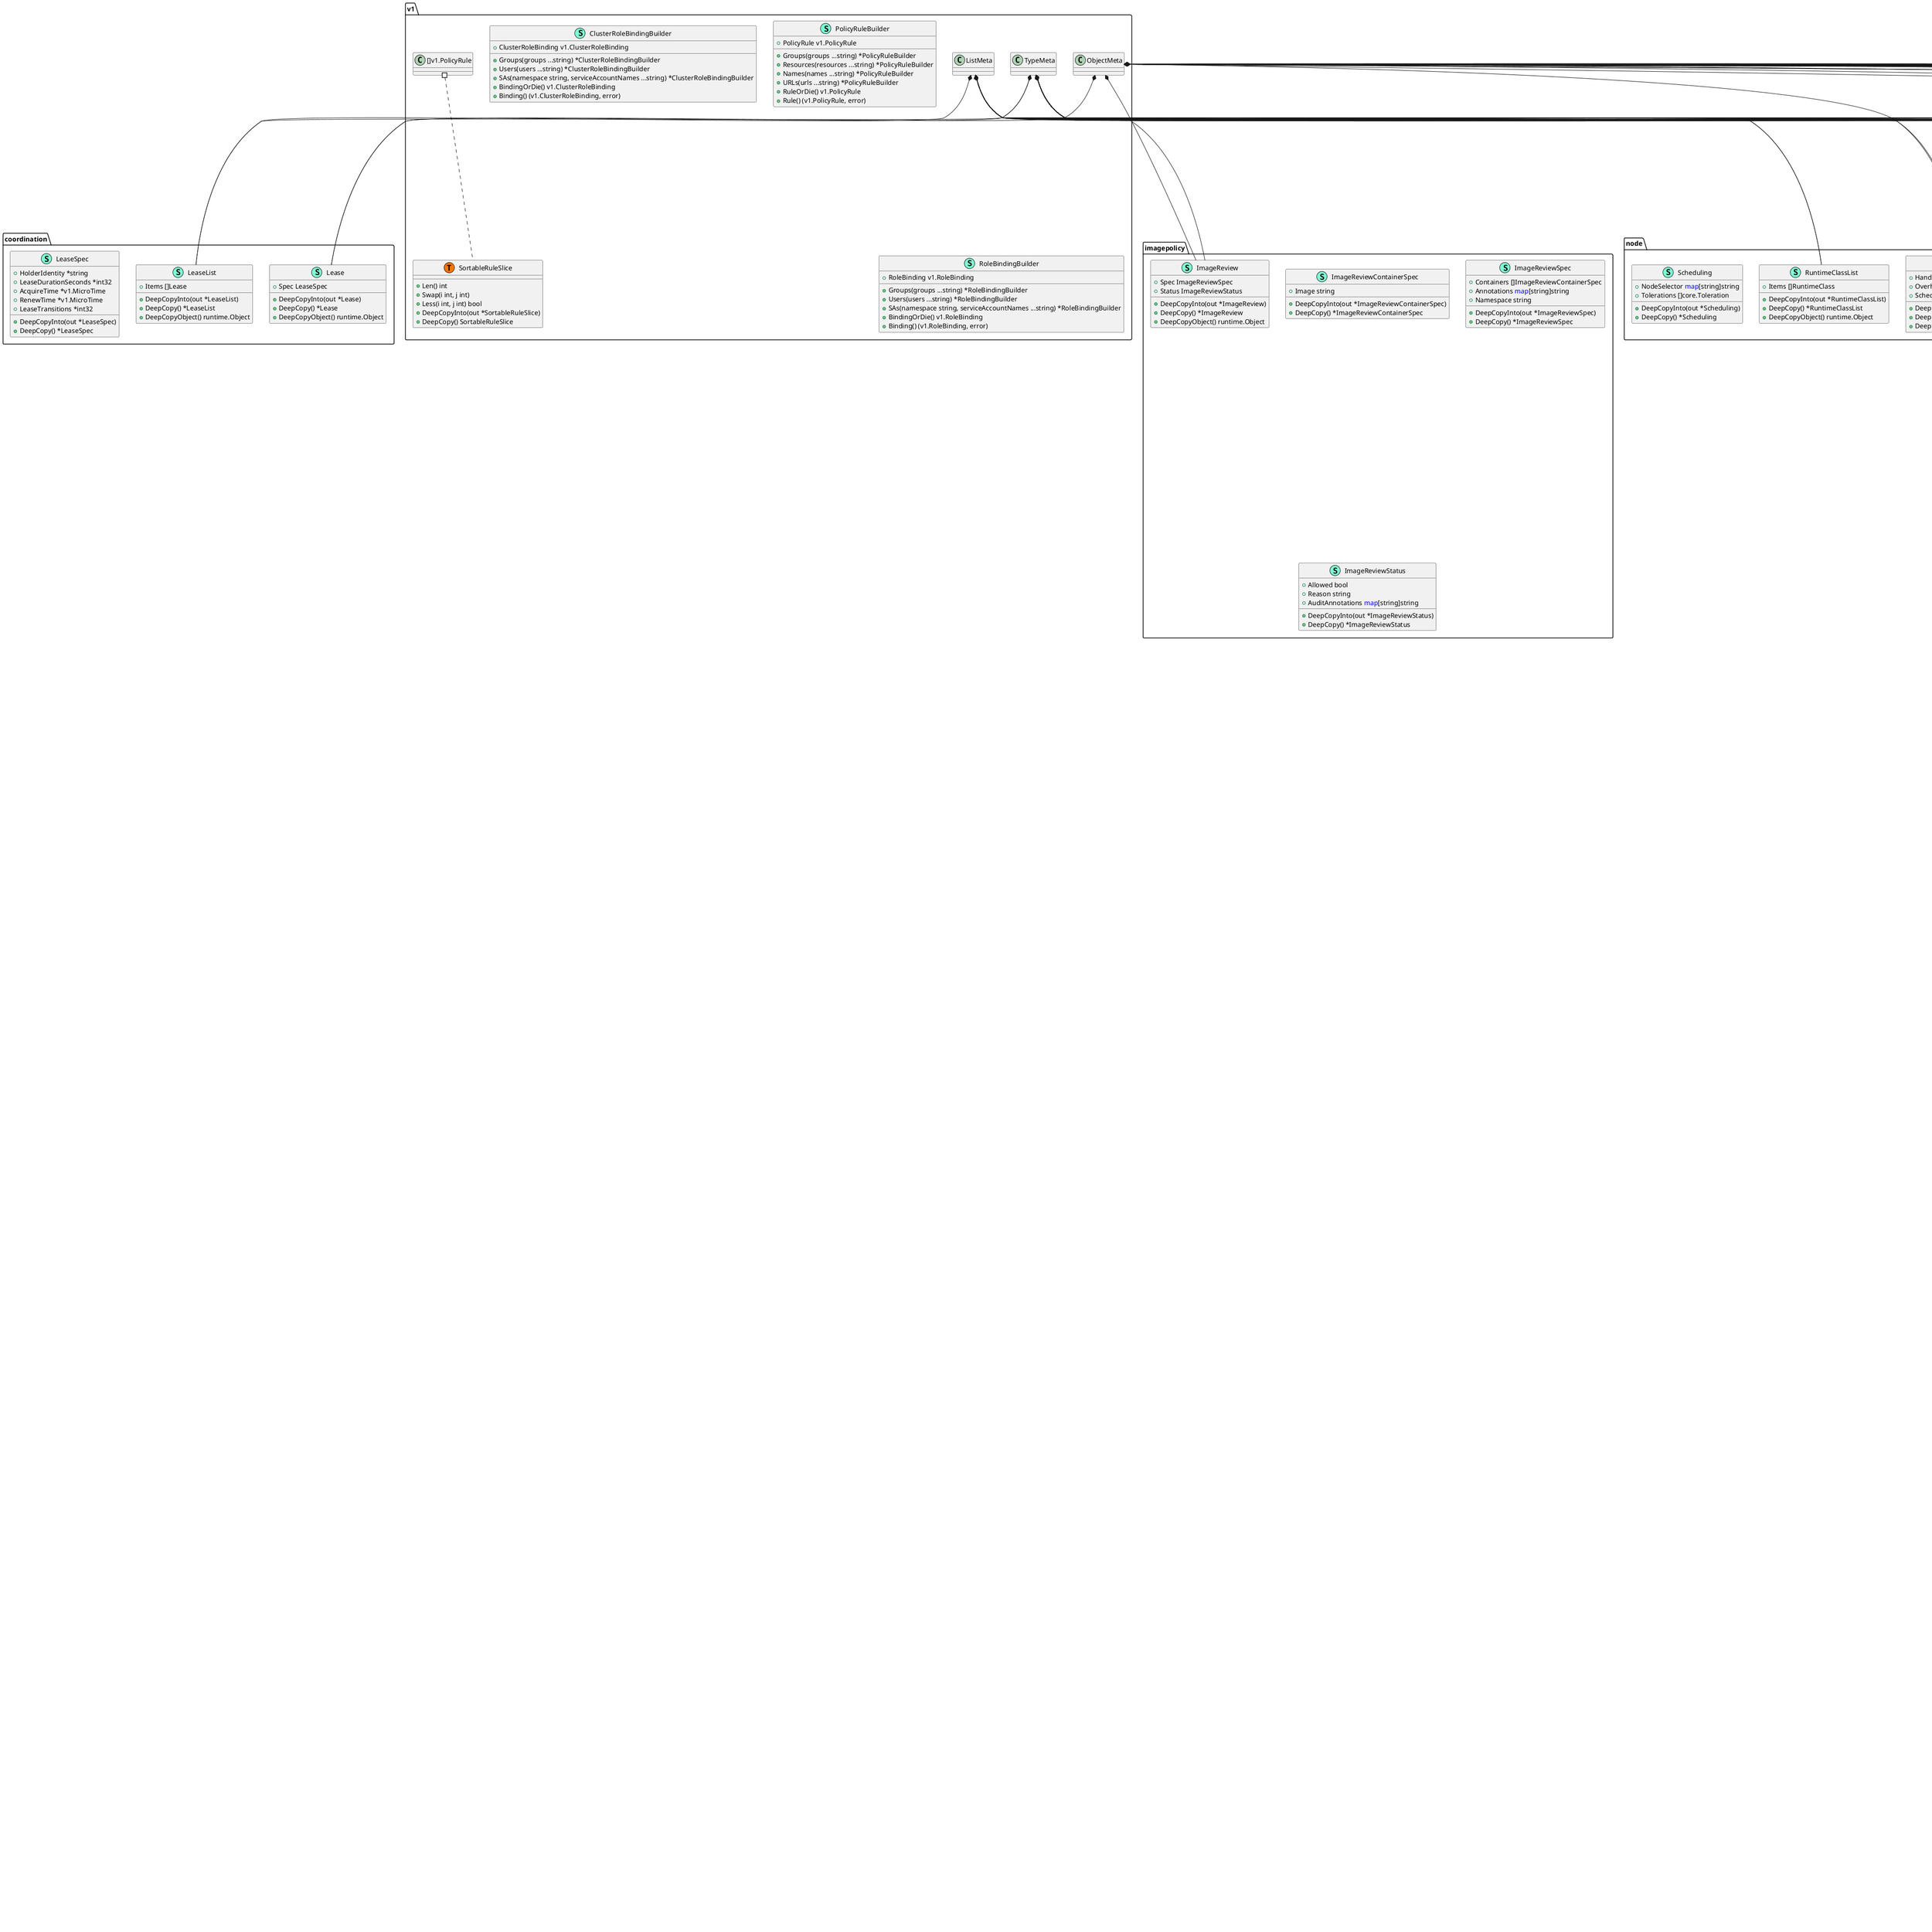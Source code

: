 @startuml
namespace abac {
    class Policy << (S,Aquamarine) >> {
        + Spec PolicySpec

        + DeepCopyInto(out *Policy) 
        + DeepCopy() *Policy
        + DeepCopyObject() runtime.Object

    }
    class PolicySpec << (S,Aquamarine) >> {
        + User string
        + Group string
        + Readonly bool
        + APIGroup string
        + Resource string
        + Namespace string
        + NonResourcePath string

        + DeepCopyInto(out *PolicySpec) 
        + DeepCopy() *PolicySpec

    }
}
"v1.TypeMeta" *-- "abac.Policy"


namespace admission {
    class AdmissionRequest << (S,Aquamarine) >> {
        + UID types.UID
        + Kind v1.GroupVersionKind
        + Resource v1.GroupVersionResource
        + SubResource string
        + RequestKind *v1.GroupVersionKind
        + RequestResource *v1.GroupVersionResource
        + RequestSubResource string
        + Name string
        + Namespace string
        + Operation Operation
        + UserInfo authentication.UserInfo
        + Object runtime.Object
        + OldObject runtime.Object
        + DryRun *bool
        + Options runtime.Object

        + DeepCopyInto(out *AdmissionRequest) 
        + DeepCopy() *AdmissionRequest

    }
    class AdmissionResponse << (S,Aquamarine) >> {
        + UID types.UID
        + Allowed bool
        + Result *v1.Status
        + Patch []byte
        + PatchType *PatchType
        + AuditAnnotations <font color=blue>map</font>[string]string
        + Warnings []string

        + DeepCopyInto(out *AdmissionResponse) 
        + DeepCopy() *AdmissionResponse

    }
    class AdmissionReview << (S,Aquamarine) >> {
        + Request *AdmissionRequest
        + Response *AdmissionResponse

        + DeepCopyInto(out *AdmissionReview) 
        + DeepCopy() *AdmissionReview
        + DeepCopyObject() runtime.Object

    }
    class admission.Operation << (T, #FF7700) >>  {
    }
    class admission.PatchType << (T, #FF7700) >>  {
    }
}
"v1.TypeMeta" *-- "admission.AdmissionReview"


namespace admissionregistration {
    class MatchResources << (S,Aquamarine) >> {
        + NamespaceSelector *v1.LabelSelector
        + ObjectSelector *v1.LabelSelector
        + ResourceRules []NamedRuleWithOperations
        + ExcludeResourceRules []NamedRuleWithOperations
        + MatchPolicy *MatchPolicyType

        + DeepCopyInto(out *MatchResources) 
        + DeepCopy() *MatchResources

    }
    class MutatingWebhook << (S,Aquamarine) >> {
        + Name string
        + ClientConfig WebhookClientConfig
        + Rules []RuleWithOperations
        + FailurePolicy *FailurePolicyType
        + MatchPolicy *MatchPolicyType
        + NamespaceSelector *v1.LabelSelector
        + ObjectSelector *v1.LabelSelector
        + SideEffects *SideEffectClass
        + TimeoutSeconds *int32
        + AdmissionReviewVersions []string
        + ReinvocationPolicy *ReinvocationPolicyType

        + DeepCopyInto(out *MutatingWebhook) 
        + DeepCopy() *MutatingWebhook

    }
    class MutatingWebhookConfiguration << (S,Aquamarine) >> {
        + Webhooks []MutatingWebhook

        + DeepCopyInto(out *MutatingWebhookConfiguration) 
        + DeepCopy() *MutatingWebhookConfiguration
        + DeepCopyObject() runtime.Object

    }
    class MutatingWebhookConfigurationList << (S,Aquamarine) >> {
        + Items []MutatingWebhookConfiguration

        + DeepCopyInto(out *MutatingWebhookConfigurationList) 
        + DeepCopy() *MutatingWebhookConfigurationList
        + DeepCopyObject() runtime.Object

    }
    class NamedRuleWithOperations << (S,Aquamarine) >> {
        + ResourceNames []string
        + RuleWithOperations RuleWithOperations

        + DeepCopyInto(out *NamedRuleWithOperations) 
        + DeepCopy() *NamedRuleWithOperations

    }
    class ParamKind << (S,Aquamarine) >> {
        + APIVersion string
        + Kind string

        + DeepCopyInto(out *ParamKind) 
        + DeepCopy() *ParamKind

    }
    class ParamRef << (S,Aquamarine) >> {
        + Name string
        + Namespace string

        + DeepCopyInto(out *ParamRef) 
        + DeepCopy() *ParamRef

    }
    class Rule << (S,Aquamarine) >> {
        + APIGroups []string
        + APIVersions []string
        + Resources []string
        + Scope *ScopeType

        + DeepCopyInto(out *Rule) 
        + DeepCopy() *Rule

    }
    class RuleWithOperations << (S,Aquamarine) >> {
        + Operations []OperationType

        + DeepCopyInto(out *RuleWithOperations) 
        + DeepCopy() *RuleWithOperations

    }
    class ServiceReference << (S,Aquamarine) >> {
        + Namespace string
        + Name string
        + Path *string
        + Port int32

        + DeepCopyInto(out *ServiceReference) 
        + DeepCopy() *ServiceReference

    }
    class ValidatingAdmissionPolicy << (S,Aquamarine) >> {
        + Spec ValidatingAdmissionPolicySpec

        + DeepCopyInto(out *ValidatingAdmissionPolicy) 
        + DeepCopy() *ValidatingAdmissionPolicy
        + DeepCopyObject() runtime.Object

    }
    class ValidatingAdmissionPolicyBinding << (S,Aquamarine) >> {
        + Spec ValidatingAdmissionPolicyBindingSpec

        + DeepCopyInto(out *ValidatingAdmissionPolicyBinding) 
        + DeepCopy() *ValidatingAdmissionPolicyBinding
        + DeepCopyObject() runtime.Object

    }
    class ValidatingAdmissionPolicyBindingList << (S,Aquamarine) >> {
        + Items []ValidatingAdmissionPolicyBinding

        + DeepCopyInto(out *ValidatingAdmissionPolicyBindingList) 
        + DeepCopy() *ValidatingAdmissionPolicyBindingList
        + DeepCopyObject() runtime.Object

    }
    class ValidatingAdmissionPolicyBindingSpec << (S,Aquamarine) >> {
        + PolicyName string
        + ParamRef *ParamRef
        + MatchResources *MatchResources

        + DeepCopyInto(out *ValidatingAdmissionPolicyBindingSpec) 
        + DeepCopy() *ValidatingAdmissionPolicyBindingSpec

    }
    class ValidatingAdmissionPolicyList << (S,Aquamarine) >> {
        + Items []ValidatingAdmissionPolicy

        + DeepCopyInto(out *ValidatingAdmissionPolicyList) 
        + DeepCopy() *ValidatingAdmissionPolicyList
        + DeepCopyObject() runtime.Object

    }
    class ValidatingAdmissionPolicySpec << (S,Aquamarine) >> {
        + ParamKind *ParamKind
        + MatchConstraints *MatchResources
        + Validations []Validation
        + FailurePolicy *FailurePolicyType

        + DeepCopyInto(out *ValidatingAdmissionPolicySpec) 
        + DeepCopy() *ValidatingAdmissionPolicySpec

    }
    class ValidatingWebhook << (S,Aquamarine) >> {
        + Name string
        + ClientConfig WebhookClientConfig
        + Rules []RuleWithOperations
        + FailurePolicy *FailurePolicyType
        + MatchPolicy *MatchPolicyType
        + NamespaceSelector *v1.LabelSelector
        + ObjectSelector *v1.LabelSelector
        + SideEffects *SideEffectClass
        + TimeoutSeconds *int32
        + AdmissionReviewVersions []string

        + DeepCopyInto(out *ValidatingWebhook) 
        + DeepCopy() *ValidatingWebhook

    }
    class ValidatingWebhookConfiguration << (S,Aquamarine) >> {
        + Webhooks []ValidatingWebhook

        + DeepCopyInto(out *ValidatingWebhookConfiguration) 
        + DeepCopy() *ValidatingWebhookConfiguration
        + DeepCopyObject() runtime.Object

    }
    class ValidatingWebhookConfigurationList << (S,Aquamarine) >> {
        + Items []ValidatingWebhookConfiguration

        + DeepCopyInto(out *ValidatingWebhookConfigurationList) 
        + DeepCopy() *ValidatingWebhookConfigurationList
        + DeepCopyObject() runtime.Object

    }
    class Validation << (S,Aquamarine) >> {
        + Expression string
        + Message string
        + Reason *v1.StatusReason

        + DeepCopyInto(out *Validation) 
        + DeepCopy() *Validation

    }
    class WebhookClientConfig << (S,Aquamarine) >> {
        + URL *string
        + Service *ServiceReference
        + CABundle []byte

        + DeepCopyInto(out *WebhookClientConfig) 
        + DeepCopy() *WebhookClientConfig

    }
    class admissionregistration.FailurePolicyType << (T, #FF7700) >>  {
    }
    class admissionregistration.MatchPolicyType << (T, #FF7700) >>  {
    }
    class admissionregistration.OperationType << (T, #FF7700) >>  {
    }
    class admissionregistration.ReinvocationPolicyType << (T, #FF7700) >>  {
    }
    class admissionregistration.ScopeType << (T, #FF7700) >>  {
    }
    class admissionregistration.SideEffectClass << (T, #FF7700) >>  {
    }
}
"v1.ObjectMeta" *-- "admissionregistration.MutatingWebhookConfiguration"
"v1.TypeMeta" *-- "admissionregistration.MutatingWebhookConfiguration"
"v1.ListMeta" *-- "admissionregistration.MutatingWebhookConfigurationList"
"v1.TypeMeta" *-- "admissionregistration.MutatingWebhookConfigurationList"
"admissionregistration.Rule" *-- "admissionregistration.RuleWithOperations"
"v1.ObjectMeta" *-- "admissionregistration.ValidatingAdmissionPolicy"
"v1.TypeMeta" *-- "admissionregistration.ValidatingAdmissionPolicy"
"v1.ObjectMeta" *-- "admissionregistration.ValidatingAdmissionPolicyBinding"
"v1.TypeMeta" *-- "admissionregistration.ValidatingAdmissionPolicyBinding"
"v1.ListMeta" *-- "admissionregistration.ValidatingAdmissionPolicyBindingList"
"v1.TypeMeta" *-- "admissionregistration.ValidatingAdmissionPolicyBindingList"
"v1.ListMeta" *-- "admissionregistration.ValidatingAdmissionPolicyList"
"v1.TypeMeta" *-- "admissionregistration.ValidatingAdmissionPolicyList"
"v1.ObjectMeta" *-- "admissionregistration.ValidatingWebhookConfiguration"
"v1.TypeMeta" *-- "admissionregistration.ValidatingWebhookConfiguration"
"v1.ListMeta" *-- "admissionregistration.ValidatingWebhookConfigurationList"
"v1.TypeMeta" *-- "admissionregistration.ValidatingWebhookConfigurationList"


namespace apidiscovery {
    class APIGroupDiscovery << (S,Aquamarine) >> {
        + Versions []APIVersionDiscovery

        + DeepCopyInto(out *APIGroupDiscovery) 
        + DeepCopy() *APIGroupDiscovery
        + DeepCopyObject() runtime.Object

    }
    class APIGroupDiscoveryList << (S,Aquamarine) >> {
        + Items []APIGroupDiscovery

        + DeepCopyInto(out *APIGroupDiscoveryList) 
        + DeepCopy() *APIGroupDiscoveryList
        + DeepCopyObject() runtime.Object

    }
    class APIResourceDiscovery << (S,Aquamarine) >> {
        + Resource string
        + ResponseKind *v1.GroupVersionKind
        + Scope ResourceScope
        + SingularResource string
        + Verbs []string
        + ShortNames []string
        + Categories []string
        + Subresources []APISubresourceDiscovery

        + DeepCopyInto(out *APIResourceDiscovery) 
        + DeepCopy() *APIResourceDiscovery

    }
    class APISubresourceDiscovery << (S,Aquamarine) >> {
        + Subresource string
        + ResponseKind *v1.GroupVersionKind
        + AcceptedTypes []v1.GroupVersionKind
        + Verbs []string

        + DeepCopyInto(out *APISubresourceDiscovery) 
        + DeepCopy() *APISubresourceDiscovery

    }
    class APIVersionDiscovery << (S,Aquamarine) >> {
        + Version string
        + Resources []APIResourceDiscovery
        + Freshness DiscoveryFreshness

        + DeepCopyInto(out *APIVersionDiscovery) 
        + DeepCopy() *APIVersionDiscovery

    }
    class apidiscovery.DiscoveryFreshness << (T, #FF7700) >>  {
    }
    class apidiscovery.ResourceScope << (T, #FF7700) >>  {
    }
}
"v1.ObjectMeta" *-- "apidiscovery.APIGroupDiscovery"
"v1.TypeMeta" *-- "apidiscovery.APIGroupDiscovery"
"v1.ListMeta" *-- "apidiscovery.APIGroupDiscoveryList"
"v1.TypeMeta" *-- "apidiscovery.APIGroupDiscoveryList"


namespace apiserverinternal {
    class ServerStorageVersion << (S,Aquamarine) >> {
        + APIServerID string
        + EncodingVersion string
        + DecodableVersions []string

        + DeepCopyInto(out *ServerStorageVersion) 
        + DeepCopy() *ServerStorageVersion

    }
    class StorageVersion << (S,Aquamarine) >> {
        + Spec StorageVersionSpec
        + Status StorageVersionStatus

        + DeepCopyInto(out *StorageVersion) 
        + DeepCopy() *StorageVersion
        + DeepCopyObject() runtime.Object

    }
    class StorageVersionCondition << (S,Aquamarine) >> {
        + Type StorageVersionConditionType
        + Status ConditionStatus
        + ObservedGeneration int64
        + LastTransitionTime v1.Time
        + Reason string
        + Message string

        + DeepCopyInto(out *StorageVersionCondition) 
        + DeepCopy() *StorageVersionCondition

    }
    class StorageVersionList << (S,Aquamarine) >> {
        + Items []StorageVersion

        + DeepCopyInto(out *StorageVersionList) 
        + DeepCopy() *StorageVersionList
        + DeepCopyObject() runtime.Object

    }
    class StorageVersionSpec << (S,Aquamarine) >> {
        + DeepCopyInto(out *StorageVersionSpec) 
        + DeepCopy() *StorageVersionSpec

    }
    class StorageVersionStatus << (S,Aquamarine) >> {
        + StorageVersions []ServerStorageVersion
        + CommonEncodingVersion *string
        + Conditions []StorageVersionCondition

        + DeepCopyInto(out *StorageVersionStatus) 
        + DeepCopy() *StorageVersionStatus

    }
    class apiserverinternal.ConditionStatus << (T, #FF7700) >>  {
    }
    class apiserverinternal.StorageVersionConditionType << (T, #FF7700) >>  {
    }
}
"v1.ObjectMeta" *-- "apiserverinternal.StorageVersion"
"v1.TypeMeta" *-- "apiserverinternal.StorageVersion"
"v1.ListMeta" *-- "apiserverinternal.StorageVersionList"
"v1.TypeMeta" *-- "apiserverinternal.StorageVersionList"


namespace apps {
    class ControllerRevision << (S,Aquamarine) >> {
        + Data runtime.Object
        + Revision int64

        + DeepCopyInto(out *ControllerRevision) 
        + DeepCopy() *ControllerRevision
        + DeepCopyObject() runtime.Object

    }
    class ControllerRevisionList << (S,Aquamarine) >> {
        + Items []ControllerRevision

        + DeepCopyInto(out *ControllerRevisionList) 
        + DeepCopy() *ControllerRevisionList
        + DeepCopyObject() runtime.Object

    }
    class DaemonSet << (S,Aquamarine) >> {
        + Spec DaemonSetSpec
        + Status DaemonSetStatus

        + DeepCopyInto(out *DaemonSet) 
        + DeepCopy() *DaemonSet
        + DeepCopyObject() runtime.Object

    }
    class DaemonSetCondition << (S,Aquamarine) >> {
        + Type DaemonSetConditionType
        + Status core.ConditionStatus
        + LastTransitionTime v1.Time
        + Reason string
        + Message string

        + DeepCopyInto(out *DaemonSetCondition) 
        + DeepCopy() *DaemonSetCondition

    }
    class DaemonSetList << (S,Aquamarine) >> {
        + Items []DaemonSet

        + DeepCopyInto(out *DaemonSetList) 
        + DeepCopy() *DaemonSetList
        + DeepCopyObject() runtime.Object

    }
    class DaemonSetSpec << (S,Aquamarine) >> {
        + Selector *v1.LabelSelector
        + Template core.PodTemplateSpec
        + UpdateStrategy DaemonSetUpdateStrategy
        + MinReadySeconds int32
        + TemplateGeneration int64
        + RevisionHistoryLimit *int32

        + DeepCopyInto(out *DaemonSetSpec) 
        + DeepCopy() *DaemonSetSpec

    }
    class DaemonSetStatus << (S,Aquamarine) >> {
        + CurrentNumberScheduled int32
        + NumberMisscheduled int32
        + DesiredNumberScheduled int32
        + NumberReady int32
        + ObservedGeneration int64
        + UpdatedNumberScheduled int32
        + NumberAvailable int32
        + NumberUnavailable int32
        + CollisionCount *int32
        + Conditions []DaemonSetCondition

        + DeepCopyInto(out *DaemonSetStatus) 
        + DeepCopy() *DaemonSetStatus

    }
    class DaemonSetUpdateStrategy << (S,Aquamarine) >> {
        + Type DaemonSetUpdateStrategyType
        + RollingUpdate *RollingUpdateDaemonSet

        + DeepCopyInto(out *DaemonSetUpdateStrategy) 
        + DeepCopy() *DaemonSetUpdateStrategy

    }
    class Deployment << (S,Aquamarine) >> {
        + Spec DeploymentSpec
        + Status DeploymentStatus

        + DeepCopyInto(out *Deployment) 
        + DeepCopy() *Deployment
        + DeepCopyObject() runtime.Object

    }
    class DeploymentCondition << (S,Aquamarine) >> {
        + Type DeploymentConditionType
        + Status core.ConditionStatus
        + LastUpdateTime v1.Time
        + LastTransitionTime v1.Time
        + Reason string
        + Message string

        + DeepCopyInto(out *DeploymentCondition) 
        + DeepCopy() *DeploymentCondition

    }
    class DeploymentList << (S,Aquamarine) >> {
        + Items []Deployment

        + DeepCopyInto(out *DeploymentList) 
        + DeepCopy() *DeploymentList
        + DeepCopyObject() runtime.Object

    }
    class DeploymentRollback << (S,Aquamarine) >> {
        + Name string
        + UpdatedAnnotations <font color=blue>map</font>[string]string
        + RollbackTo RollbackConfig

        + DeepCopyInto(out *DeploymentRollback) 
        + DeepCopy() *DeploymentRollback
        + DeepCopyObject() runtime.Object

    }
    class DeploymentSpec << (S,Aquamarine) >> {
        + Replicas int32
        + Selector *v1.LabelSelector
        + Template core.PodTemplateSpec
        + Strategy DeploymentStrategy
        + MinReadySeconds int32
        + RevisionHistoryLimit *int32
        + Paused bool
        + RollbackTo *RollbackConfig
        + ProgressDeadlineSeconds *int32

        + DeepCopyInto(out *DeploymentSpec) 
        + DeepCopy() *DeploymentSpec

    }
    class DeploymentStatus << (S,Aquamarine) >> {
        + ObservedGeneration int64
        + Replicas int32
        + UpdatedReplicas int32
        + ReadyReplicas int32
        + AvailableReplicas int32
        + UnavailableReplicas int32
        + Conditions []DeploymentCondition
        + CollisionCount *int32

        + DeepCopyInto(out *DeploymentStatus) 
        + DeepCopy() *DeploymentStatus

    }
    class DeploymentStrategy << (S,Aquamarine) >> {
        + Type DeploymentStrategyType
        + RollingUpdate *RollingUpdateDeployment

        + DeepCopyInto(out *DeploymentStrategy) 
        + DeepCopy() *DeploymentStrategy

    }
    class ReplicaSet << (S,Aquamarine) >> {
        + Spec ReplicaSetSpec
        + Status ReplicaSetStatus

        + DeepCopyInto(out *ReplicaSet) 
        + DeepCopy() *ReplicaSet
        + DeepCopyObject() runtime.Object

    }
    class ReplicaSetCondition << (S,Aquamarine) >> {
        + Type ReplicaSetConditionType
        + Status core.ConditionStatus
        + LastTransitionTime v1.Time
        + Reason string
        + Message string

        + DeepCopyInto(out *ReplicaSetCondition) 
        + DeepCopy() *ReplicaSetCondition

    }
    class ReplicaSetList << (S,Aquamarine) >> {
        + Items []ReplicaSet

        + DeepCopyInto(out *ReplicaSetList) 
        + DeepCopy() *ReplicaSetList
        + DeepCopyObject() runtime.Object

    }
    class ReplicaSetSpec << (S,Aquamarine) >> {
        + Replicas int32
        + MinReadySeconds int32
        + Selector *v1.LabelSelector
        + Template core.PodTemplateSpec

        + DeepCopyInto(out *ReplicaSetSpec) 
        + DeepCopy() *ReplicaSetSpec

    }
    class ReplicaSetStatus << (S,Aquamarine) >> {
        + Replicas int32
        + FullyLabeledReplicas int32
        + ReadyReplicas int32
        + AvailableReplicas int32
        + ObservedGeneration int64
        + Conditions []ReplicaSetCondition

        + DeepCopyInto(out *ReplicaSetStatus) 
        + DeepCopy() *ReplicaSetStatus

    }
    class RollbackConfig << (S,Aquamarine) >> {
        + Revision int64

        + DeepCopyInto(out *RollbackConfig) 
        + DeepCopy() *RollbackConfig

    }
    class RollingUpdateDaemonSet << (S,Aquamarine) >> {
        + MaxUnavailable intstr.IntOrString
        + MaxSurge intstr.IntOrString

        + DeepCopyInto(out *RollingUpdateDaemonSet) 
        + DeepCopy() *RollingUpdateDaemonSet

    }
    class RollingUpdateDeployment << (S,Aquamarine) >> {
        + MaxUnavailable intstr.IntOrString
        + MaxSurge intstr.IntOrString

        + DeepCopyInto(out *RollingUpdateDeployment) 
        + DeepCopy() *RollingUpdateDeployment

    }
    class RollingUpdateStatefulSetStrategy << (S,Aquamarine) >> {
        + Partition int32
        + MaxUnavailable *intstr.IntOrString

        + DeepCopyInto(out *RollingUpdateStatefulSetStrategy) 
        + DeepCopy() *RollingUpdateStatefulSetStrategy

    }
    class StatefulSet << (S,Aquamarine) >> {
        + Spec StatefulSetSpec
        + Status StatefulSetStatus

        + DeepCopyInto(out *StatefulSet) 
        + DeepCopy() *StatefulSet
        + DeepCopyObject() runtime.Object

    }
    class StatefulSetCondition << (S,Aquamarine) >> {
        + Type StatefulSetConditionType
        + Status core.ConditionStatus
        + LastTransitionTime v1.Time
        + Reason string
        + Message string

        + DeepCopyInto(out *StatefulSetCondition) 
        + DeepCopy() *StatefulSetCondition

    }
    class StatefulSetList << (S,Aquamarine) >> {
        + Items []StatefulSet

        + DeepCopyInto(out *StatefulSetList) 
        + DeepCopy() *StatefulSetList
        + DeepCopyObject() runtime.Object

    }
    class StatefulSetOrdinals << (S,Aquamarine) >> {
        + Start int32

        + DeepCopyInto(out *StatefulSetOrdinals) 
        + DeepCopy() *StatefulSetOrdinals

    }
    class StatefulSetPersistentVolumeClaimRetentionPolicy << (S,Aquamarine) >> {
        + WhenDeleted PersistentVolumeClaimRetentionPolicyType
        + WhenScaled PersistentVolumeClaimRetentionPolicyType

        + DeepCopyInto(out *StatefulSetPersistentVolumeClaimRetentionPolicy) 
        + DeepCopy() *StatefulSetPersistentVolumeClaimRetentionPolicy

    }
    class StatefulSetSpec << (S,Aquamarine) >> {
        + Replicas int32
        + Selector *v1.LabelSelector
        + Template core.PodTemplateSpec
        + VolumeClaimTemplates []core.PersistentVolumeClaim
        + ServiceName string
        + PodManagementPolicy PodManagementPolicyType
        + UpdateStrategy StatefulSetUpdateStrategy
        + RevisionHistoryLimit *int32
        + MinReadySeconds int32
        + PersistentVolumeClaimRetentionPolicy *StatefulSetPersistentVolumeClaimRetentionPolicy
        + Ordinals *StatefulSetOrdinals

        + DeepCopyInto(out *StatefulSetSpec) 
        + DeepCopy() *StatefulSetSpec

    }
    class StatefulSetStatus << (S,Aquamarine) >> {
        + ObservedGeneration *int64
        + Replicas int32
        + ReadyReplicas int32
        + CurrentReplicas int32
        + UpdatedReplicas int32
        + CurrentRevision string
        + UpdateRevision string
        + CollisionCount *int32
        + Conditions []StatefulSetCondition
        + AvailableReplicas int32

        + DeepCopyInto(out *StatefulSetStatus) 
        + DeepCopy() *StatefulSetStatus

    }
    class StatefulSetUpdateStrategy << (S,Aquamarine) >> {
        + Type StatefulSetUpdateStrategyType
        + RollingUpdate *RollingUpdateStatefulSetStrategy

        + DeepCopyInto(out *StatefulSetUpdateStrategy) 
        + DeepCopy() *StatefulSetUpdateStrategy

    }
    class apps.DaemonSetConditionType << (T, #FF7700) >>  {
    }
    class apps.DaemonSetUpdateStrategyType << (T, #FF7700) >>  {
    }
    class apps.DeploymentConditionType << (T, #FF7700) >>  {
    }
    class apps.DeploymentStrategyType << (T, #FF7700) >>  {
    }
    class apps.PersistentVolumeClaimRetentionPolicyType << (T, #FF7700) >>  {
    }
    class apps.PodManagementPolicyType << (T, #FF7700) >>  {
    }
    class apps.ReplicaSetConditionType << (T, #FF7700) >>  {
    }
    class apps.StatefulSetConditionType << (T, #FF7700) >>  {
    }
    class apps.StatefulSetUpdateStrategyType << (T, #FF7700) >>  {
    }
}
"v1.ObjectMeta" *-- "apps.ControllerRevision"
"v1.TypeMeta" *-- "apps.ControllerRevision"
"v1.ListMeta" *-- "apps.ControllerRevisionList"
"v1.TypeMeta" *-- "apps.ControllerRevisionList"
"v1.ObjectMeta" *-- "apps.DaemonSet"
"v1.TypeMeta" *-- "apps.DaemonSet"
"v1.ListMeta" *-- "apps.DaemonSetList"
"v1.TypeMeta" *-- "apps.DaemonSetList"
"v1.ObjectMeta" *-- "apps.Deployment"
"v1.TypeMeta" *-- "apps.Deployment"
"v1.ListMeta" *-- "apps.DeploymentList"
"v1.TypeMeta" *-- "apps.DeploymentList"
"v1.TypeMeta" *-- "apps.DeploymentRollback"
"v1.ObjectMeta" *-- "apps.ReplicaSet"
"v1.TypeMeta" *-- "apps.ReplicaSet"
"v1.ListMeta" *-- "apps.ReplicaSetList"
"v1.TypeMeta" *-- "apps.ReplicaSetList"
"v1.ObjectMeta" *-- "apps.StatefulSet"
"v1.TypeMeta" *-- "apps.StatefulSet"
"v1.ListMeta" *-- "apps.StatefulSetList"
"v1.TypeMeta" *-- "apps.StatefulSetList"


namespace authentication {
    class BoundObjectReference << (S,Aquamarine) >> {
        + Kind string
        + APIVersion string
        + Name string
        + UID types.UID

        + DeepCopyInto(out *BoundObjectReference) 
        + DeepCopy() *BoundObjectReference

    }
    class ExtraValue << (S,Aquamarine) >> {
        + DeepCopyInto(out *ExtraValue) 
        + DeepCopy() ExtraValue

    }
    class SelfSubjectReview << (S,Aquamarine) >> {
        + Status SelfSubjectReviewStatus

        + DeepCopyInto(out *SelfSubjectReview) 
        + DeepCopy() *SelfSubjectReview
        + DeepCopyObject() runtime.Object

    }
    class SelfSubjectReviewStatus << (S,Aquamarine) >> {
        + UserInfo UserInfo

        + DeepCopyInto(out *SelfSubjectReviewStatus) 
        + DeepCopy() *SelfSubjectReviewStatus

    }
    class TokenRequest << (S,Aquamarine) >> {
        + Spec TokenRequestSpec
        + Status TokenRequestStatus

        + DeepCopyInto(out *TokenRequest) 
        + DeepCopy() *TokenRequest
        + DeepCopyObject() runtime.Object

    }
    class TokenRequestSpec << (S,Aquamarine) >> {
        + Audiences []string
        + ExpirationSeconds int64
        + BoundObjectRef *BoundObjectReference

        + DeepCopyInto(out *TokenRequestSpec) 
        + DeepCopy() *TokenRequestSpec

    }
    class TokenRequestStatus << (S,Aquamarine) >> {
        + Token string
        + ExpirationTimestamp v1.Time

        + DeepCopyInto(out *TokenRequestStatus) 
        + DeepCopy() *TokenRequestStatus

    }
    class TokenReview << (S,Aquamarine) >> {
        + Spec TokenReviewSpec
        + Status TokenReviewStatus

        + DeepCopyInto(out *TokenReview) 
        + DeepCopy() *TokenReview
        + DeepCopyObject() runtime.Object

    }
    class TokenReviewSpec << (S,Aquamarine) >> {
        + Token string
        + Audiences []string

        + DeepCopyInto(out *TokenReviewSpec) 
        + DeepCopy() *TokenReviewSpec

    }
    class TokenReviewStatus << (S,Aquamarine) >> {
        + Authenticated bool
        + User UserInfo
        + Audiences []string
        + Error string

        + DeepCopyInto(out *TokenReviewStatus) 
        + DeepCopy() *TokenReviewStatus

    }
    class UserInfo << (S,Aquamarine) >> {
        + Username string
        + UID string
        + Groups []string
        + Extra <font color=blue>map</font>[string]ExtraValue

        + DeepCopyInto(out *UserInfo) 
        + DeepCopy() *UserInfo

    }
    class authentication.ExtraValue << (T, #FF7700) >>  {
    }
}
"v1.ObjectMeta" *-- "authentication.SelfSubjectReview"
"v1.TypeMeta" *-- "authentication.SelfSubjectReview"
"v1.ObjectMeta" *-- "authentication.TokenRequest"
"v1.TypeMeta" *-- "authentication.TokenRequest"
"v1.ObjectMeta" *-- "authentication.TokenReview"
"v1.TypeMeta" *-- "authentication.TokenReview"


namespace authorization {
    class ExtraValue << (S,Aquamarine) >> {
        + DeepCopyInto(out *ExtraValue) 
        + DeepCopy() ExtraValue

    }
    class LocalSubjectAccessReview << (S,Aquamarine) >> {
        + Spec SubjectAccessReviewSpec
        + Status SubjectAccessReviewStatus

        + DeepCopyInto(out *LocalSubjectAccessReview) 
        + DeepCopy() *LocalSubjectAccessReview
        + DeepCopyObject() runtime.Object

    }
    class NonResourceAttributes << (S,Aquamarine) >> {
        + Path string
        + Verb string

        + DeepCopyInto(out *NonResourceAttributes) 
        + DeepCopy() *NonResourceAttributes

    }
    class NonResourceRule << (S,Aquamarine) >> {
        + Verbs []string
        + NonResourceURLs []string

        + DeepCopyInto(out *NonResourceRule) 
        + DeepCopy() *NonResourceRule

    }
    class ResourceAttributes << (S,Aquamarine) >> {
        + Namespace string
        + Verb string
        + Group string
        + Version string
        + Resource string
        + Subresource string
        + Name string

        + DeepCopyInto(out *ResourceAttributes) 
        + DeepCopy() *ResourceAttributes

    }
    class ResourceRule << (S,Aquamarine) >> {
        + Verbs []string
        + APIGroups []string
        + Resources []string
        + ResourceNames []string

        + DeepCopyInto(out *ResourceRule) 
        + DeepCopy() *ResourceRule

    }
    class SelfSubjectAccessReview << (S,Aquamarine) >> {
        + Spec SelfSubjectAccessReviewSpec
        + Status SubjectAccessReviewStatus

        + DeepCopyInto(out *SelfSubjectAccessReview) 
        + DeepCopy() *SelfSubjectAccessReview
        + DeepCopyObject() runtime.Object

    }
    class SelfSubjectAccessReviewSpec << (S,Aquamarine) >> {
        + ResourceAttributes *ResourceAttributes
        + NonResourceAttributes *NonResourceAttributes

        + DeepCopyInto(out *SelfSubjectAccessReviewSpec) 
        + DeepCopy() *SelfSubjectAccessReviewSpec

    }
    class SelfSubjectRulesReview << (S,Aquamarine) >> {
        + Spec SelfSubjectRulesReviewSpec
        + Status SubjectRulesReviewStatus

        + DeepCopyInto(out *SelfSubjectRulesReview) 
        + DeepCopy() *SelfSubjectRulesReview
        + DeepCopyObject() runtime.Object

    }
    class SelfSubjectRulesReviewSpec << (S,Aquamarine) >> {
        + Namespace string

        + DeepCopyInto(out *SelfSubjectRulesReviewSpec) 
        + DeepCopy() *SelfSubjectRulesReviewSpec

    }
    class SubjectAccessReview << (S,Aquamarine) >> {
        + Spec SubjectAccessReviewSpec
        + Status SubjectAccessReviewStatus

        + DeepCopyInto(out *SubjectAccessReview) 
        + DeepCopy() *SubjectAccessReview
        + DeepCopyObject() runtime.Object

    }
    class SubjectAccessReviewSpec << (S,Aquamarine) >> {
        + ResourceAttributes *ResourceAttributes
        + NonResourceAttributes *NonResourceAttributes
        + User string
        + Groups []string
        + Extra <font color=blue>map</font>[string]ExtraValue
        + UID string

        + DeepCopyInto(out *SubjectAccessReviewSpec) 
        + DeepCopy() *SubjectAccessReviewSpec

    }
    class SubjectAccessReviewStatus << (S,Aquamarine) >> {
        + Allowed bool
        + Denied bool
        + Reason string
        + EvaluationError string

        + DeepCopyInto(out *SubjectAccessReviewStatus) 
        + DeepCopy() *SubjectAccessReviewStatus

    }
    class SubjectRulesReviewStatus << (S,Aquamarine) >> {
        + ResourceRules []ResourceRule
        + NonResourceRules []NonResourceRule
        + Incomplete bool
        + EvaluationError string

        + DeepCopyInto(out *SubjectRulesReviewStatus) 
        + DeepCopy() *SubjectRulesReviewStatus

    }
    class authorization.ExtraValue << (T, #FF7700) >>  {
    }
}
"v1.ObjectMeta" *-- "authorization.LocalSubjectAccessReview"
"v1.TypeMeta" *-- "authorization.LocalSubjectAccessReview"
"v1.ObjectMeta" *-- "authorization.SelfSubjectAccessReview"
"v1.TypeMeta" *-- "authorization.SelfSubjectAccessReview"
"v1.ObjectMeta" *-- "authorization.SelfSubjectRulesReview"
"v1.TypeMeta" *-- "authorization.SelfSubjectRulesReview"
"v1.ObjectMeta" *-- "authorization.SubjectAccessReview"
"v1.TypeMeta" *-- "authorization.SubjectAccessReview"


namespace autoscaling {
    class ContainerResourceMetricSource << (S,Aquamarine) >> {
        + Name core.ResourceName
        + Container string
        + Target MetricTarget

        + DeepCopyInto(out *ContainerResourceMetricSource) 
        + DeepCopy() *ContainerResourceMetricSource

    }
    class ContainerResourceMetricStatus << (S,Aquamarine) >> {
        + Name core.ResourceName
        + Container string
        + Current MetricValueStatus

        + DeepCopyInto(out *ContainerResourceMetricStatus) 
        + DeepCopy() *ContainerResourceMetricStatus

    }
    class CrossVersionObjectReference << (S,Aquamarine) >> {
        + Kind string
        + Name string
        + APIVersion string

        + DeepCopyInto(out *CrossVersionObjectReference) 
        + DeepCopy() *CrossVersionObjectReference

    }
    class ExternalMetricSource << (S,Aquamarine) >> {
        + Metric MetricIdentifier
        + Target MetricTarget

        + DeepCopyInto(out *ExternalMetricSource) 
        + DeepCopy() *ExternalMetricSource

    }
    class ExternalMetricStatus << (S,Aquamarine) >> {
        + Metric MetricIdentifier
        + Current MetricValueStatus

        + DeepCopyInto(out *ExternalMetricStatus) 
        + DeepCopy() *ExternalMetricStatus

    }
    class HPAScalingPolicy << (S,Aquamarine) >> {
        + Type HPAScalingPolicyType
        + Value int32
        + PeriodSeconds int32

        + DeepCopyInto(out *HPAScalingPolicy) 
        + DeepCopy() *HPAScalingPolicy

    }
    class HPAScalingRules << (S,Aquamarine) >> {
        + StabilizationWindowSeconds *int32
        + SelectPolicy *ScalingPolicySelect
        + Policies []HPAScalingPolicy

        + DeepCopyInto(out *HPAScalingRules) 
        + DeepCopy() *HPAScalingRules

    }
    class HorizontalPodAutoscaler << (S,Aquamarine) >> {
        + Spec HorizontalPodAutoscalerSpec
        + Status HorizontalPodAutoscalerStatus

        + DeepCopyInto(out *HorizontalPodAutoscaler) 
        + DeepCopy() *HorizontalPodAutoscaler
        + DeepCopyObject() runtime.Object

    }
    class HorizontalPodAutoscalerBehavior << (S,Aquamarine) >> {
        + ScaleUp *HPAScalingRules
        + ScaleDown *HPAScalingRules

        + DeepCopyInto(out *HorizontalPodAutoscalerBehavior) 
        + DeepCopy() *HorizontalPodAutoscalerBehavior

    }
    class HorizontalPodAutoscalerCondition << (S,Aquamarine) >> {
        + Type HorizontalPodAutoscalerConditionType
        + Status ConditionStatus
        + LastTransitionTime v1.Time
        + Reason string
        + Message string

        + DeepCopyInto(out *HorizontalPodAutoscalerCondition) 
        + DeepCopy() *HorizontalPodAutoscalerCondition

    }
    class HorizontalPodAutoscalerList << (S,Aquamarine) >> {
        + Items []HorizontalPodAutoscaler

        + DeepCopyInto(out *HorizontalPodAutoscalerList) 
        + DeepCopy() *HorizontalPodAutoscalerList
        + DeepCopyObject() runtime.Object

    }
    class HorizontalPodAutoscalerSpec << (S,Aquamarine) >> {
        + ScaleTargetRef CrossVersionObjectReference
        + MinReplicas *int32
        + MaxReplicas int32
        + Metrics []MetricSpec
        + Behavior *HorizontalPodAutoscalerBehavior

        + DeepCopyInto(out *HorizontalPodAutoscalerSpec) 
        + DeepCopy() *HorizontalPodAutoscalerSpec

    }
    class HorizontalPodAutoscalerStatus << (S,Aquamarine) >> {
        + ObservedGeneration *int64
        + LastScaleTime *v1.Time
        + CurrentReplicas int32
        + DesiredReplicas int32
        + CurrentMetrics []MetricStatus
        + Conditions []HorizontalPodAutoscalerCondition

        + DeepCopyInto(out *HorizontalPodAutoscalerStatus) 
        + DeepCopy() *HorizontalPodAutoscalerStatus

    }
    class MetricIdentifier << (S,Aquamarine) >> {
        + Name string
        + Selector *v1.LabelSelector

        + DeepCopyInto(out *MetricIdentifier) 
        + DeepCopy() *MetricIdentifier

    }
    class MetricSpec << (S,Aquamarine) >> {
        + Type MetricSourceType
        + Object *ObjectMetricSource
        + Pods *PodsMetricSource
        + Resource *ResourceMetricSource
        + ContainerResource *ContainerResourceMetricSource
        + External *ExternalMetricSource

        + DeepCopyInto(out *MetricSpec) 
        + DeepCopy() *MetricSpec

    }
    class MetricStatus << (S,Aquamarine) >> {
        + Type MetricSourceType
        + Object *ObjectMetricStatus
        + Pods *PodsMetricStatus
        + Resource *ResourceMetricStatus
        + ContainerResource *ContainerResourceMetricStatus
        + External *ExternalMetricStatus

        + DeepCopyInto(out *MetricStatus) 
        + DeepCopy() *MetricStatus

    }
    class MetricTarget << (S,Aquamarine) >> {
        + Type MetricTargetType
        + Value *resource.Quantity
        + AverageValue *resource.Quantity
        + AverageUtilization *int32

        + DeepCopyInto(out *MetricTarget) 
        + DeepCopy() *MetricTarget

    }
    class MetricValueStatus << (S,Aquamarine) >> {
        + Value *resource.Quantity
        + AverageValue *resource.Quantity
        + AverageUtilization *int32

        + DeepCopyInto(out *MetricValueStatus) 
        + DeepCopy() *MetricValueStatus

    }
    class ObjectMetricSource << (S,Aquamarine) >> {
        + DescribedObject CrossVersionObjectReference
        + Target MetricTarget
        + Metric MetricIdentifier

        + DeepCopyInto(out *ObjectMetricSource) 
        + DeepCopy() *ObjectMetricSource

    }
    class ObjectMetricStatus << (S,Aquamarine) >> {
        + Metric MetricIdentifier
        + Current MetricValueStatus
        + DescribedObject CrossVersionObjectReference

        + DeepCopyInto(out *ObjectMetricStatus) 
        + DeepCopy() *ObjectMetricStatus

    }
    class PodsMetricSource << (S,Aquamarine) >> {
        + Metric MetricIdentifier
        + Target MetricTarget

        + DeepCopyInto(out *PodsMetricSource) 
        + DeepCopy() *PodsMetricSource

    }
    class PodsMetricStatus << (S,Aquamarine) >> {
        + Metric MetricIdentifier
        + Current MetricValueStatus

        + DeepCopyInto(out *PodsMetricStatus) 
        + DeepCopy() *PodsMetricStatus

    }
    class ResourceMetricSource << (S,Aquamarine) >> {
        + Name core.ResourceName
        + Target MetricTarget

        + DeepCopyInto(out *ResourceMetricSource) 
        + DeepCopy() *ResourceMetricSource

    }
    class ResourceMetricStatus << (S,Aquamarine) >> {
        + Name core.ResourceName
        + Current MetricValueStatus

        + DeepCopyInto(out *ResourceMetricStatus) 
        + DeepCopy() *ResourceMetricStatus

    }
    class Scale << (S,Aquamarine) >> {
        + Spec ScaleSpec
        + Status ScaleStatus

        + DeepCopyInto(out *Scale) 
        + DeepCopy() *Scale
        + DeepCopyObject() runtime.Object

    }
    class ScaleSpec << (S,Aquamarine) >> {
        + Replicas int32

        + DeepCopyInto(out *ScaleSpec) 
        + DeepCopy() *ScaleSpec

    }
    class ScaleStatus << (S,Aquamarine) >> {
        + Replicas int32
        + Selector string

        + DeepCopyInto(out *ScaleStatus) 
        + DeepCopy() *ScaleStatus

    }
    class autoscaling.ConditionStatus << (T, #FF7700) >>  {
    }
    class autoscaling.HPAScalingPolicyType << (T, #FF7700) >>  {
    }
    class autoscaling.HorizontalPodAutoscalerConditionType << (T, #FF7700) >>  {
    }
    class autoscaling.MetricSourceType << (T, #FF7700) >>  {
    }
    class autoscaling.MetricTargetType << (T, #FF7700) >>  {
    }
    class autoscaling.ScalingPolicySelect << (T, #FF7700) >>  {
    }
}
"v1.ObjectMeta" *-- "autoscaling.HorizontalPodAutoscaler"
"v1.TypeMeta" *-- "autoscaling.HorizontalPodAutoscaler"
"v1.ListMeta" *-- "autoscaling.HorizontalPodAutoscalerList"
"v1.TypeMeta" *-- "autoscaling.HorizontalPodAutoscalerList"
"v1.ObjectMeta" *-- "autoscaling.Scale"
"v1.TypeMeta" *-- "autoscaling.Scale"


namespace batch {
    class CronJob << (S,Aquamarine) >> {
        + Spec CronJobSpec
        + Status CronJobStatus

        + DeepCopyInto(out *CronJob) 
        + DeepCopy() *CronJob
        + DeepCopyObject() runtime.Object

    }
    class CronJobList << (S,Aquamarine) >> {
        + Items []CronJob

        + DeepCopyInto(out *CronJobList) 
        + DeepCopy() *CronJobList
        + DeepCopyObject() runtime.Object

    }
    class CronJobSpec << (S,Aquamarine) >> {
        + Schedule string
        + TimeZone *string
        + StartingDeadlineSeconds *int64
        + ConcurrencyPolicy ConcurrencyPolicy
        + Suspend *bool
        + JobTemplate JobTemplateSpec
        + SuccessfulJobsHistoryLimit *int32
        + FailedJobsHistoryLimit *int32

        + DeepCopyInto(out *CronJobSpec) 
        + DeepCopy() *CronJobSpec

    }
    class CronJobStatus << (S,Aquamarine) >> {
        + Active []core.ObjectReference
        + LastScheduleTime *v1.Time
        + LastSuccessfulTime *v1.Time

        + DeepCopyInto(out *CronJobStatus) 
        + DeepCopy() *CronJobStatus

    }
    class Job << (S,Aquamarine) >> {
        + Spec JobSpec
        + Status JobStatus

        + DeepCopyInto(out *Job) 
        + DeepCopy() *Job
        + DeepCopyObject() runtime.Object

    }
    class JobCondition << (S,Aquamarine) >> {
        + Type JobConditionType
        + Status core.ConditionStatus
        + LastProbeTime v1.Time
        + LastTransitionTime v1.Time
        + Reason string
        + Message string

        + DeepCopyInto(out *JobCondition) 
        + DeepCopy() *JobCondition

    }
    class JobList << (S,Aquamarine) >> {
        + Items []Job

        + DeepCopyInto(out *JobList) 
        + DeepCopy() *JobList
        + DeepCopyObject() runtime.Object

    }
    class JobSpec << (S,Aquamarine) >> {
        + Parallelism *int32
        + Completions *int32
        + PodFailurePolicy *PodFailurePolicy
        + ActiveDeadlineSeconds *int64
        + BackoffLimit *int32
        + Selector *v1.LabelSelector
        + ManualSelector *bool
        + Template core.PodTemplateSpec
        + TTLSecondsAfterFinished *int32
        + CompletionMode *CompletionMode
        + Suspend *bool

        + DeepCopyInto(out *JobSpec) 
        + DeepCopy() *JobSpec

    }
    class JobStatus << (S,Aquamarine) >> {
        + Conditions []JobCondition
        + StartTime *v1.Time
        + CompletionTime *v1.Time
        + Active int32
        + Ready *int32
        + Succeeded int32
        + Failed int32
        + CompletedIndexes string
        + UncountedTerminatedPods *UncountedTerminatedPods

        + DeepCopyInto(out *JobStatus) 
        + DeepCopy() *JobStatus

    }
    class JobTemplate << (S,Aquamarine) >> {
        + Template JobTemplateSpec

        + DeepCopyInto(out *JobTemplate) 
        + DeepCopy() *JobTemplate
        + DeepCopyObject() runtime.Object

    }
    class JobTemplateSpec << (S,Aquamarine) >> {
        + Spec JobSpec

        + DeepCopyInto(out *JobTemplateSpec) 
        + DeepCopy() *JobTemplateSpec

    }
    class PodFailurePolicy << (S,Aquamarine) >> {
        + Rules []PodFailurePolicyRule

        + DeepCopyInto(out *PodFailurePolicy) 
        + DeepCopy() *PodFailurePolicy

    }
    class PodFailurePolicyOnExitCodesRequirement << (S,Aquamarine) >> {
        + ContainerName *string
        + Operator PodFailurePolicyOnExitCodesOperator
        + Values []int32

        + DeepCopyInto(out *PodFailurePolicyOnExitCodesRequirement) 
        + DeepCopy() *PodFailurePolicyOnExitCodesRequirement

    }
    class PodFailurePolicyOnPodConditionsPattern << (S,Aquamarine) >> {
        + Type core.PodConditionType
        + Status core.ConditionStatus

        + DeepCopyInto(out *PodFailurePolicyOnPodConditionsPattern) 
        + DeepCopy() *PodFailurePolicyOnPodConditionsPattern

    }
    class PodFailurePolicyRule << (S,Aquamarine) >> {
        + Action PodFailurePolicyAction
        + OnExitCodes *PodFailurePolicyOnExitCodesRequirement
        + OnPodConditions []PodFailurePolicyOnPodConditionsPattern

        + DeepCopyInto(out *PodFailurePolicyRule) 
        + DeepCopy() *PodFailurePolicyRule

    }
    class UncountedTerminatedPods << (S,Aquamarine) >> {
        + Succeeded []types.UID
        + Failed []types.UID

        + DeepCopyInto(out *UncountedTerminatedPods) 
        + DeepCopy() *UncountedTerminatedPods

    }
    class batch.CompletionMode << (T, #FF7700) >>  {
    }
    class batch.ConcurrencyPolicy << (T, #FF7700) >>  {
    }
    class batch.JobConditionType << (T, #FF7700) >>  {
    }
    class batch.PodFailurePolicyAction << (T, #FF7700) >>  {
    }
    class batch.PodFailurePolicyOnExitCodesOperator << (T, #FF7700) >>  {
    }
}
"v1.ObjectMeta" *-- "batch.CronJob"
"v1.TypeMeta" *-- "batch.CronJob"
"v1.ListMeta" *-- "batch.CronJobList"
"v1.TypeMeta" *-- "batch.CronJobList"
"v1.ObjectMeta" *-- "batch.Job"
"v1.TypeMeta" *-- "batch.Job"
"v1.ListMeta" *-- "batch.JobList"
"v1.TypeMeta" *-- "batch.JobList"
"v1.ObjectMeta" *-- "batch.JobTemplate"
"v1.TypeMeta" *-- "batch.JobTemplate"
"v1.ObjectMeta" *-- "batch.JobTemplateSpec"


namespace certificates {
    class CertificateSigningRequest << (S,Aquamarine) >> {
        + Spec CertificateSigningRequestSpec
        + Status CertificateSigningRequestStatus

        + DeepCopyInto(out *CertificateSigningRequest) 
        + DeepCopy() *CertificateSigningRequest
        + DeepCopyObject() runtime.Object

    }
    class CertificateSigningRequestCondition << (S,Aquamarine) >> {
        + Type RequestConditionType
        + Status core.ConditionStatus
        + Reason string
        + Message string
        + LastUpdateTime v1.Time
        + LastTransitionTime v1.Time

        + DeepCopyInto(out *CertificateSigningRequestCondition) 
        + DeepCopy() *CertificateSigningRequestCondition

    }
    class CertificateSigningRequestList << (S,Aquamarine) >> {
        + Items []CertificateSigningRequest

        + DeepCopyInto(out *CertificateSigningRequestList) 
        + DeepCopy() *CertificateSigningRequestList
        + DeepCopyObject() runtime.Object

    }
    class CertificateSigningRequestSpec << (S,Aquamarine) >> {
        + Request []byte
        + SignerName string
        + ExpirationSeconds *int32
        + Usages []KeyUsage
        + Username string
        + UID string
        + Groups []string
        + Extra <font color=blue>map</font>[string]ExtraValue

        + DeepCopyInto(out *CertificateSigningRequestSpec) 
        + DeepCopy() *CertificateSigningRequestSpec

    }
    class CertificateSigningRequestStatus << (S,Aquamarine) >> {
        + Conditions []CertificateSigningRequestCondition
        + Certificate []byte

        + DeepCopyInto(out *CertificateSigningRequestStatus) 
        + DeepCopy() *CertificateSigningRequestStatus

    }
    class ExtraValue << (S,Aquamarine) >> {
        + DeepCopyInto(out *ExtraValue) 
        + DeepCopy() ExtraValue

    }
    class certificates.ExtraValue << (T, #FF7700) >>  {
    }
    class certificates.KeyUsage << (T, #FF7700) >>  {
    }
    class certificates.RequestConditionType << (T, #FF7700) >>  {
    }
}
"v1.ObjectMeta" *-- "certificates.CertificateSigningRequest"
"v1.TypeMeta" *-- "certificates.CertificateSigningRequest"
"v1.ListMeta" *-- "certificates.CertificateSigningRequestList"
"v1.TypeMeta" *-- "certificates.CertificateSigningRequestList"


namespace coordination {
    class Lease << (S,Aquamarine) >> {
        + Spec LeaseSpec

        + DeepCopyInto(out *Lease) 
        + DeepCopy() *Lease
        + DeepCopyObject() runtime.Object

    }
    class LeaseList << (S,Aquamarine) >> {
        + Items []Lease

        + DeepCopyInto(out *LeaseList) 
        + DeepCopy() *LeaseList
        + DeepCopyObject() runtime.Object

    }
    class LeaseSpec << (S,Aquamarine) >> {
        + HolderIdentity *string
        + LeaseDurationSeconds *int32
        + AcquireTime *v1.MicroTime
        + RenewTime *v1.MicroTime
        + LeaseTransitions *int32

        + DeepCopyInto(out *LeaseSpec) 
        + DeepCopy() *LeaseSpec

    }
}
"v1.ObjectMeta" *-- "coordination.Lease"
"v1.TypeMeta" *-- "coordination.Lease"
"v1.ListMeta" *-- "coordination.LeaseList"
"v1.TypeMeta" *-- "coordination.LeaseList"


namespace core {
    class AWSElasticBlockStoreVolumeSource << (S,Aquamarine) >> {
        + VolumeID string
        + FSType string
        + Partition int32
        + ReadOnly bool

        + DeepCopyInto(out *AWSElasticBlockStoreVolumeSource) 
        + DeepCopy() *AWSElasticBlockStoreVolumeSource

    }
    class Affinity << (S,Aquamarine) >> {
        + NodeAffinity *NodeAffinity
        + PodAffinity *PodAffinity
        + PodAntiAffinity *PodAntiAffinity

        + DeepCopyInto(out *Affinity) 
        + DeepCopy() *Affinity

    }
    class AttachedVolume << (S,Aquamarine) >> {
        + Name UniqueVolumeName
        + DevicePath string

        + DeepCopyInto(out *AttachedVolume) 
        + DeepCopy() *AttachedVolume

    }
    class AvoidPods << (S,Aquamarine) >> {
        + PreferAvoidPods []PreferAvoidPodsEntry

        + MarshalJSON() ([]byte, error)
        + UnmarshalJSON( []byte) error
        + DeepCopyInto(out *AvoidPods) 
        + DeepCopy() *AvoidPods

    }
    class AzureDiskVolumeSource << (S,Aquamarine) >> {
        + DiskName string
        + DataDiskURI string
        + CachingMode *AzureDataDiskCachingMode
        + FSType *string
        + ReadOnly *bool
        + Kind *AzureDataDiskKind

        + DeepCopyInto(out *AzureDiskVolumeSource) 
        + DeepCopy() *AzureDiskVolumeSource

    }
    class AzureFilePersistentVolumeSource << (S,Aquamarine) >> {
        + SecretName string
        + ShareName string
        + ReadOnly bool
        + SecretNamespace *string

        + DeepCopyInto(out *AzureFilePersistentVolumeSource) 
        + DeepCopy() *AzureFilePersistentVolumeSource

    }
    class AzureFileVolumeSource << (S,Aquamarine) >> {
        + SecretName string
        + ShareName string
        + ReadOnly bool

        + DeepCopyInto(out *AzureFileVolumeSource) 
        + DeepCopy() *AzureFileVolumeSource

    }
    class Binding << (S,Aquamarine) >> {
        + Target ObjectReference

        + DeepCopyInto(out *Binding) 
        + DeepCopy() *Binding
        + DeepCopyObject() runtime.Object

    }
    class CSIPersistentVolumeSource << (S,Aquamarine) >> {
        + Driver string
        + VolumeHandle string
        + ReadOnly bool
        + FSType string
        + VolumeAttributes <font color=blue>map</font>[string]string
        + ControllerPublishSecretRef *SecretReference
        + NodeStageSecretRef *SecretReference
        + NodePublishSecretRef *SecretReference
        + ControllerExpandSecretRef *SecretReference
        + NodeExpandSecretRef *SecretReference

        + DeepCopyInto(out *CSIPersistentVolumeSource) 
        + DeepCopy() *CSIPersistentVolumeSource

    }
    class CSIVolumeSource << (S,Aquamarine) >> {
        + Driver string
        + ReadOnly *bool
        + FSType *string
        + VolumeAttributes <font color=blue>map</font>[string]string
        + NodePublishSecretRef *LocalObjectReference

        + DeepCopyInto(out *CSIVolumeSource) 
        + DeepCopy() *CSIVolumeSource

    }
    class Capabilities << (S,Aquamarine) >> {
        + Add []Capability
        + Drop []Capability

        + DeepCopyInto(out *Capabilities) 
        + DeepCopy() *Capabilities

    }
    class CephFSPersistentVolumeSource << (S,Aquamarine) >> {
        + Monitors []string
        + Path string
        + User string
        + SecretFile string
        + SecretRef *SecretReference
        + ReadOnly bool

        + DeepCopyInto(out *CephFSPersistentVolumeSource) 
        + DeepCopy() *CephFSPersistentVolumeSource

    }
    class CephFSVolumeSource << (S,Aquamarine) >> {
        + Monitors []string
        + Path string
        + User string
        + SecretFile string
        + SecretRef *LocalObjectReference
        + ReadOnly bool

        + DeepCopyInto(out *CephFSVolumeSource) 
        + DeepCopy() *CephFSVolumeSource

    }
    class CinderPersistentVolumeSource << (S,Aquamarine) >> {
        + VolumeID string
        + FSType string
        + ReadOnly bool
        + SecretRef *SecretReference

        + DeepCopyInto(out *CinderPersistentVolumeSource) 
        + DeepCopy() *CinderPersistentVolumeSource

    }
    class CinderVolumeSource << (S,Aquamarine) >> {
        + VolumeID string
        + FSType string
        + ReadOnly bool
        + SecretRef *LocalObjectReference

        + DeepCopyInto(out *CinderVolumeSource) 
        + DeepCopy() *CinderVolumeSource

    }
    class ClaimSource << (S,Aquamarine) >> {
        + ResourceClaimName *string
        + ResourceClaimTemplateName *string

        + DeepCopyInto(out *ClaimSource) 
        + DeepCopy() *ClaimSource

    }
    class ClientIPConfig << (S,Aquamarine) >> {
        + TimeoutSeconds *int32

        + DeepCopyInto(out *ClientIPConfig) 
        + DeepCopy() *ClientIPConfig

    }
    class ComponentCondition << (S,Aquamarine) >> {
        + Type ComponentConditionType
        + Status ConditionStatus
        + Message string
        + Error string

        + DeepCopyInto(out *ComponentCondition) 
        + DeepCopy() *ComponentCondition

    }
    class ComponentStatus << (S,Aquamarine) >> {
        + Conditions []ComponentCondition

        + DeepCopyInto(out *ComponentStatus) 
        + DeepCopy() *ComponentStatus
        + DeepCopyObject() runtime.Object

    }
    class ComponentStatusList << (S,Aquamarine) >> {
        + Items []ComponentStatus

        + DeepCopyInto(out *ComponentStatusList) 
        + DeepCopy() *ComponentStatusList
        + DeepCopyObject() runtime.Object

    }
    class ConfigMap << (S,Aquamarine) >> {
        + Immutable *bool
        + Data <font color=blue>map</font>[string]string
        + BinaryData <font color=blue>map</font>[string][]byte

        + DeepCopyInto(out *ConfigMap) 
        + DeepCopy() *ConfigMap
        + DeepCopyObject() runtime.Object

    }
    class ConfigMapEnvSource << (S,Aquamarine) >> {
        + Optional *bool

        + DeepCopyInto(out *ConfigMapEnvSource) 
        + DeepCopy() *ConfigMapEnvSource

    }
    class ConfigMapKeySelector << (S,Aquamarine) >> {
        + Key string
        + Optional *bool

        + DeepCopyInto(out *ConfigMapKeySelector) 
        + DeepCopy() *ConfigMapKeySelector

    }
    class ConfigMapList << (S,Aquamarine) >> {
        + Items []ConfigMap

        + DeepCopyInto(out *ConfigMapList) 
        + DeepCopy() *ConfigMapList
        + DeepCopyObject() runtime.Object

    }
    class ConfigMapNodeConfigSource << (S,Aquamarine) >> {
        + Namespace string
        + Name string
        + UID types.UID
        + ResourceVersion string
        + KubeletConfigKey string

        + DeepCopyInto(out *ConfigMapNodeConfigSource) 
        + DeepCopy() *ConfigMapNodeConfigSource

    }
    class ConfigMapProjection << (S,Aquamarine) >> {
        + Items []KeyToPath
        + Optional *bool

        + DeepCopyInto(out *ConfigMapProjection) 
        + DeepCopy() *ConfigMapProjection

    }
    class ConfigMapVolumeSource << (S,Aquamarine) >> {
        + Items []KeyToPath
        + DefaultMode *int32
        + Optional *bool

        + DeepCopyInto(out *ConfigMapVolumeSource) 
        + DeepCopy() *ConfigMapVolumeSource

    }
    class Container << (S,Aquamarine) >> {
        + Name string
        + Image string
        + Command []string
        + Args []string
        + WorkingDir string
        + Ports []ContainerPort
        + EnvFrom []EnvFromSource
        + Env []EnvVar
        + Resources ResourceRequirements
        + ResizePolicy []ContainerResizePolicy
        + VolumeMounts []VolumeMount
        + VolumeDevices []VolumeDevice
        + LivenessProbe *Probe
        + ReadinessProbe *Probe
        + StartupProbe *Probe
        + Lifecycle *Lifecycle
        + TerminationMessagePath string
        + TerminationMessagePolicy TerminationMessagePolicy
        + ImagePullPolicy PullPolicy
        + SecurityContext *SecurityContext
        + Stdin bool
        + StdinOnce bool
        + TTY bool

        + DeepCopyInto(out *Container) 
        + DeepCopy() *Container

    }
    class ContainerImage << (S,Aquamarine) >> {
        + Names []string
        + SizeBytes int64

        + DeepCopyInto(out *ContainerImage) 
        + DeepCopy() *ContainerImage

    }
    class ContainerPort << (S,Aquamarine) >> {
        + Name string
        + HostPort int32
        + ContainerPort int32
        + Protocol Protocol
        + HostIP string

        + DeepCopyInto(out *ContainerPort) 
        + DeepCopy() *ContainerPort

    }
    class ContainerResizePolicy << (S,Aquamarine) >> {
        + ResourceName ResourceName
        + Policy ResourceResizePolicy

        + DeepCopyInto(out *ContainerResizePolicy) 
        + DeepCopy() *ContainerResizePolicy

    }
    class ContainerState << (S,Aquamarine) >> {
        + Waiting *ContainerStateWaiting
        + Running *ContainerStateRunning
        + Terminated *ContainerStateTerminated

        + DeepCopyInto(out *ContainerState) 
        + DeepCopy() *ContainerState

    }
    class ContainerStateRunning << (S,Aquamarine) >> {
        + StartedAt v1.Time

        + DeepCopyInto(out *ContainerStateRunning) 
        + DeepCopy() *ContainerStateRunning

    }
    class ContainerStateTerminated << (S,Aquamarine) >> {
        + ExitCode int32
        + Signal int32
        + Reason string
        + Message string
        + StartedAt v1.Time
        + FinishedAt v1.Time
        + ContainerID string

        + DeepCopyInto(out *ContainerStateTerminated) 
        + DeepCopy() *ContainerStateTerminated

    }
    class ContainerStateWaiting << (S,Aquamarine) >> {
        + Reason string
        + Message string

        + DeepCopyInto(out *ContainerStateWaiting) 
        + DeepCopy() *ContainerStateWaiting

    }
    class ContainerStatus << (S,Aquamarine) >> {
        + Name string
        + State ContainerState
        + LastTerminationState ContainerState
        + Ready bool
        + RestartCount int32
        + Image string
        + ImageID string
        + ContainerID string
        + Started *bool
        + ResourcesAllocated ResourceList
        + Resources *ResourceRequirements

        + DeepCopyInto(out *ContainerStatus) 
        + DeepCopy() *ContainerStatus

    }
    class DaemonEndpoint << (S,Aquamarine) >> {
        + Port int32

        + DeepCopyInto(out *DaemonEndpoint) 
        + DeepCopy() *DaemonEndpoint

    }
    class DownwardAPIProjection << (S,Aquamarine) >> {
        + Items []DownwardAPIVolumeFile

        + DeepCopyInto(out *DownwardAPIProjection) 
        + DeepCopy() *DownwardAPIProjection

    }
    class DownwardAPIVolumeFile << (S,Aquamarine) >> {
        + Path string
        + FieldRef *ObjectFieldSelector
        + ResourceFieldRef *ResourceFieldSelector
        + Mode *int32

        + DeepCopyInto(out *DownwardAPIVolumeFile) 
        + DeepCopy() *DownwardAPIVolumeFile

    }
    class DownwardAPIVolumeSource << (S,Aquamarine) >> {
        + Items []DownwardAPIVolumeFile
        + DefaultMode *int32

        + DeepCopyInto(out *DownwardAPIVolumeSource) 
        + DeepCopy() *DownwardAPIVolumeSource

    }
    class EmptyDirVolumeSource << (S,Aquamarine) >> {
        + Medium StorageMedium
        + SizeLimit *resource.Quantity

        + DeepCopyInto(out *EmptyDirVolumeSource) 
        + DeepCopy() *EmptyDirVolumeSource

    }
    class EndpointAddress << (S,Aquamarine) >> {
        + IP string
        + Hostname string
        + NodeName *string
        + TargetRef *ObjectReference

        + DeepCopyInto(out *EndpointAddress) 
        + DeepCopy() *EndpointAddress

    }
    class EndpointPort << (S,Aquamarine) >> {
        + Name string
        + Port int32
        + Protocol Protocol
        + AppProtocol *string

        + DeepCopyInto(out *EndpointPort) 
        + DeepCopy() *EndpointPort

    }
    class EndpointSubset << (S,Aquamarine) >> {
        + Addresses []EndpointAddress
        + NotReadyAddresses []EndpointAddress
        + Ports []EndpointPort

        + DeepCopyInto(out *EndpointSubset) 
        + DeepCopy() *EndpointSubset

    }
    class Endpoints << (S,Aquamarine) >> {
        + Subsets []EndpointSubset

        + DeepCopyInto(out *Endpoints) 
        + DeepCopy() *Endpoints
        + DeepCopyObject() runtime.Object

    }
    class EndpointsList << (S,Aquamarine) >> {
        + Items []Endpoints

        + DeepCopyInto(out *EndpointsList) 
        + DeepCopy() *EndpointsList
        + DeepCopyObject() runtime.Object

    }
    class EnvFromSource << (S,Aquamarine) >> {
        + Prefix string
        + ConfigMapRef *ConfigMapEnvSource
        + SecretRef *SecretEnvSource

        + DeepCopyInto(out *EnvFromSource) 
        + DeepCopy() *EnvFromSource

    }
    class EnvVar << (S,Aquamarine) >> {
        + Name string
        + Value string
        + ValueFrom *EnvVarSource

        + DeepCopyInto(out *EnvVar) 
        + DeepCopy() *EnvVar

    }
    class EnvVarSource << (S,Aquamarine) >> {
        + FieldRef *ObjectFieldSelector
        + ResourceFieldRef *ResourceFieldSelector
        + ConfigMapKeyRef *ConfigMapKeySelector
        + SecretKeyRef *SecretKeySelector

        + DeepCopyInto(out *EnvVarSource) 
        + DeepCopy() *EnvVarSource

    }
    class EphemeralContainer << (S,Aquamarine) >> {
        + TargetContainerName string

        + DeepCopyInto(out *EphemeralContainer) 
        + DeepCopy() *EphemeralContainer

    }
    class EphemeralContainerCommon << (S,Aquamarine) >> {
        + Name string
        + Image string
        + Command []string
        + Args []string
        + WorkingDir string
        + Ports []ContainerPort
        + EnvFrom []EnvFromSource
        + Env []EnvVar
        + Resources ResourceRequirements
        + ResizePolicy []ContainerResizePolicy
        + VolumeMounts []VolumeMount
        + VolumeDevices []VolumeDevice
        + LivenessProbe *Probe
        + ReadinessProbe *Probe
        + StartupProbe *Probe
        + Lifecycle *Lifecycle
        + TerminationMessagePath string
        + TerminationMessagePolicy TerminationMessagePolicy
        + ImagePullPolicy PullPolicy
        + SecurityContext *SecurityContext
        + Stdin bool
        + StdinOnce bool
        + TTY bool

        + DeepCopyInto(out *EphemeralContainerCommon) 
        + DeepCopy() *EphemeralContainerCommon

    }
    class EphemeralVolumeSource << (S,Aquamarine) >> {
        + VolumeClaimTemplate *PersistentVolumeClaimTemplate

        + DeepCopyInto(out *EphemeralVolumeSource) 
        + DeepCopy() *EphemeralVolumeSource

    }
    class Event << (S,Aquamarine) >> {
        + InvolvedObject ObjectReference
        + Reason string
        + Message string
        + Source EventSource
        + FirstTimestamp v1.Time
        + LastTimestamp v1.Time
        + Count int32
        + Type string
        + EventTime v1.MicroTime
        + Series *EventSeries
        + Action string
        + Related *ObjectReference
        + ReportingController string
        + ReportingInstance string

        + DeepCopyInto(out *Event) 
        + DeepCopy() *Event
        + DeepCopyObject() runtime.Object

    }
    class EventList << (S,Aquamarine) >> {
        + Items []Event

        + DeepCopyInto(out *EventList) 
        + DeepCopy() *EventList
        + DeepCopyObject() runtime.Object

    }
    class EventSeries << (S,Aquamarine) >> {
        + Count int32
        + LastObservedTime v1.MicroTime

        + DeepCopyInto(out *EventSeries) 
        + DeepCopy() *EventSeries

    }
    class EventSource << (S,Aquamarine) >> {
        + Component string
        + Host string

        + DeepCopyInto(out *EventSource) 
        + DeepCopy() *EventSource

    }
    class ExecAction << (S,Aquamarine) >> {
        + Command []string

        + DeepCopyInto(out *ExecAction) 
        + DeepCopy() *ExecAction

    }
    class FCVolumeSource << (S,Aquamarine) >> {
        + TargetWWNs []string
        + Lun *int32
        + FSType string
        + ReadOnly bool
        + WWIDs []string

        + DeepCopyInto(out *FCVolumeSource) 
        + DeepCopy() *FCVolumeSource

    }
    class FlexPersistentVolumeSource << (S,Aquamarine) >> {
        + Driver string
        + FSType string
        + SecretRef *SecretReference
        + ReadOnly bool
        + Options <font color=blue>map</font>[string]string

        + DeepCopyInto(out *FlexPersistentVolumeSource) 
        + DeepCopy() *FlexPersistentVolumeSource

    }
    class FlexVolumeSource << (S,Aquamarine) >> {
        + Driver string
        + FSType string
        + SecretRef *LocalObjectReference
        + ReadOnly bool
        + Options <font color=blue>map</font>[string]string

        + DeepCopyInto(out *FlexVolumeSource) 
        + DeepCopy() *FlexVolumeSource

    }
    class FlockerVolumeSource << (S,Aquamarine) >> {
        + DatasetName string
        + DatasetUUID string

        + DeepCopyInto(out *FlockerVolumeSource) 
        + DeepCopy() *FlockerVolumeSource

    }
    class GCEPersistentDiskVolumeSource << (S,Aquamarine) >> {
        + PDName string
        + FSType string
        + Partition int32
        + ReadOnly bool

        + DeepCopyInto(out *GCEPersistentDiskVolumeSource) 
        + DeepCopy() *GCEPersistentDiskVolumeSource

    }
    class GRPCAction << (S,Aquamarine) >> {
        + Port int32
        + Service *string

        + DeepCopyInto(out *GRPCAction) 
        + DeepCopy() *GRPCAction

    }
    class GitRepoVolumeSource << (S,Aquamarine) >> {
        + Repository string
        + Revision string
        + Directory string

        + DeepCopyInto(out *GitRepoVolumeSource) 
        + DeepCopy() *GitRepoVolumeSource

    }
    class GlusterfsPersistentVolumeSource << (S,Aquamarine) >> {
        + EndpointsName string
        + Path string
        + ReadOnly bool
        + EndpointsNamespace *string

        + DeepCopyInto(out *GlusterfsPersistentVolumeSource) 
        + DeepCopy() *GlusterfsPersistentVolumeSource

    }
    class GlusterfsVolumeSource << (S,Aquamarine) >> {
        + EndpointsName string
        + Path string
        + ReadOnly bool

        + DeepCopyInto(out *GlusterfsVolumeSource) 
        + DeepCopy() *GlusterfsVolumeSource

    }
    class HTTPGetAction << (S,Aquamarine) >> {
        + Path string
        + Port intstr.IntOrString
        + Host string
        + Scheme URIScheme
        + HTTPHeaders []HTTPHeader

        + DeepCopyInto(out *HTTPGetAction) 
        + DeepCopy() *HTTPGetAction

    }
    class HTTPHeader << (S,Aquamarine) >> {
        + Name string
        + Value string

        + DeepCopyInto(out *HTTPHeader) 
        + DeepCopy() *HTTPHeader

    }
    class HostAlias << (S,Aquamarine) >> {
        + IP string
        + Hostnames []string

        + DeepCopyInto(out *HostAlias) 
        + DeepCopy() *HostAlias

    }
    class HostPathVolumeSource << (S,Aquamarine) >> {
        + Path string
        + Type *HostPathType

        + DeepCopyInto(out *HostPathVolumeSource) 
        + DeepCopy() *HostPathVolumeSource

    }
    class ISCSIPersistentVolumeSource << (S,Aquamarine) >> {
        + TargetPortal string
        + IQN string
        + Lun int32
        + ISCSIInterface string
        + FSType string
        + ReadOnly bool
        + Portals []string
        + DiscoveryCHAPAuth bool
        + SessionCHAPAuth bool
        + SecretRef *SecretReference
        + InitiatorName *string

        + DeepCopyInto(out *ISCSIPersistentVolumeSource) 
        + DeepCopy() *ISCSIPersistentVolumeSource

    }
    class ISCSIVolumeSource << (S,Aquamarine) >> {
        + TargetPortal string
        + IQN string
        + Lun int32
        + ISCSIInterface string
        + FSType string
        + ReadOnly bool
        + Portals []string
        + DiscoveryCHAPAuth bool
        + SessionCHAPAuth bool
        + SecretRef *LocalObjectReference
        + InitiatorName *string

        + DeepCopyInto(out *ISCSIVolumeSource) 
        + DeepCopy() *ISCSIVolumeSource

    }
    class KeyToPath << (S,Aquamarine) >> {
        + Key string
        + Path string
        + Mode *int32

        + DeepCopyInto(out *KeyToPath) 
        + DeepCopy() *KeyToPath

    }
    class Lifecycle << (S,Aquamarine) >> {
        + PostStart *LifecycleHandler
        + PreStop *LifecycleHandler

        + DeepCopyInto(out *Lifecycle) 
        + DeepCopy() *Lifecycle

    }
    class LifecycleHandler << (S,Aquamarine) >> {
        + Exec *ExecAction
        + HTTPGet *HTTPGetAction
        + TCPSocket *TCPSocketAction

        + DeepCopyInto(out *LifecycleHandler) 
        + DeepCopy() *LifecycleHandler

    }
    class LimitRange << (S,Aquamarine) >> {
        + Spec LimitRangeSpec

        + DeepCopyInto(out *LimitRange) 
        + DeepCopy() *LimitRange
        + DeepCopyObject() runtime.Object

    }
    class LimitRangeItem << (S,Aquamarine) >> {
        + Type LimitType
        + Max ResourceList
        + Min ResourceList
        + Default ResourceList
        + DefaultRequest ResourceList
        + MaxLimitRequestRatio ResourceList

        + DeepCopyInto(out *LimitRangeItem) 
        + DeepCopy() *LimitRangeItem

    }
    class LimitRangeList << (S,Aquamarine) >> {
        + Items []LimitRange

        + DeepCopyInto(out *LimitRangeList) 
        + DeepCopy() *LimitRangeList
        + DeepCopyObject() runtime.Object

    }
    class LimitRangeSpec << (S,Aquamarine) >> {
        + Limits []LimitRangeItem

        + DeepCopyInto(out *LimitRangeSpec) 
        + DeepCopy() *LimitRangeSpec

    }
    class List << (S,Aquamarine) >> {
        + DeepCopyInto(out *List) 
        + DeepCopy() *List
        + DeepCopyObject() runtime.Object

    }
    class LoadBalancerIngress << (S,Aquamarine) >> {
        + IP string
        + Hostname string
        + Ports []PortStatus

        + DeepCopyInto(out *LoadBalancerIngress) 
        + DeepCopy() *LoadBalancerIngress

    }
    class LoadBalancerStatus << (S,Aquamarine) >> {
        + Ingress []LoadBalancerIngress

        + DeepCopyInto(out *LoadBalancerStatus) 
        + DeepCopy() *LoadBalancerStatus

    }
    class LocalObjectReference << (S,Aquamarine) >> {
        + Name string

        + DeepCopyInto(out *LocalObjectReference) 
        + DeepCopy() *LocalObjectReference

    }
    class LocalVolumeSource << (S,Aquamarine) >> {
        + Path string
        + FSType *string

        + DeepCopyInto(out *LocalVolumeSource) 
        + DeepCopy() *LocalVolumeSource

    }
    class NFSVolumeSource << (S,Aquamarine) >> {
        + Server string
        + Path string
        + ReadOnly bool

        + DeepCopyInto(out *NFSVolumeSource) 
        + DeepCopy() *NFSVolumeSource

    }
    class Namespace << (S,Aquamarine) >> {
        + Spec NamespaceSpec
        + Status NamespaceStatus

        + DeepCopyInto(out *Namespace) 
        + DeepCopy() *Namespace
        + DeepCopyObject() runtime.Object

    }
    class NamespaceCondition << (S,Aquamarine) >> {
        + Type NamespaceConditionType
        + Status ConditionStatus
        + LastTransitionTime v1.Time
        + Reason string
        + Message string

        + DeepCopyInto(out *NamespaceCondition) 
        + DeepCopy() *NamespaceCondition

    }
    class NamespaceList << (S,Aquamarine) >> {
        + Items []Namespace

        + DeepCopyInto(out *NamespaceList) 
        + DeepCopy() *NamespaceList
        + DeepCopyObject() runtime.Object

    }
    class NamespaceSpec << (S,Aquamarine) >> {
        + Finalizers []FinalizerName

        + DeepCopyInto(out *NamespaceSpec) 
        + DeepCopy() *NamespaceSpec

    }
    class NamespaceStatus << (S,Aquamarine) >> {
        + Phase NamespacePhase
        + Conditions []NamespaceCondition

        + DeepCopyInto(out *NamespaceStatus) 
        + DeepCopy() *NamespaceStatus

    }
    class Node << (S,Aquamarine) >> {
        + Spec NodeSpec
        + Status NodeStatus

        + DeepCopyInto(out *Node) 
        + DeepCopy() *Node
        + DeepCopyObject() runtime.Object

    }
    class NodeAddress << (S,Aquamarine) >> {
        + Type NodeAddressType
        + Address string

        + DeepCopyInto(out *NodeAddress) 
        + DeepCopy() *NodeAddress

    }
    class NodeAffinity << (S,Aquamarine) >> {
        + RequiredDuringSchedulingIgnoredDuringExecution *NodeSelector
        + PreferredDuringSchedulingIgnoredDuringExecution []PreferredSchedulingTerm

        + DeepCopyInto(out *NodeAffinity) 
        + DeepCopy() *NodeAffinity

    }
    class NodeCondition << (S,Aquamarine) >> {
        + Type NodeConditionType
        + Status ConditionStatus
        + LastHeartbeatTime v1.Time
        + LastTransitionTime v1.Time
        + Reason string
        + Message string

        + DeepCopyInto(out *NodeCondition) 
        + DeepCopy() *NodeCondition

    }
    class NodeConfigSource << (S,Aquamarine) >> {
        + ConfigMap *ConfigMapNodeConfigSource

        + DeepCopyInto(out *NodeConfigSource) 
        + DeepCopy() *NodeConfigSource

    }
    class NodeConfigStatus << (S,Aquamarine) >> {
        + Assigned *NodeConfigSource
        + Active *NodeConfigSource
        + LastKnownGood *NodeConfigSource
        + Error string

        + DeepCopyInto(out *NodeConfigStatus) 
        + DeepCopy() *NodeConfigStatus

    }
    class NodeDaemonEndpoints << (S,Aquamarine) >> {
        + KubeletEndpoint DaemonEndpoint

        + DeepCopyInto(out *NodeDaemonEndpoints) 
        + DeepCopy() *NodeDaemonEndpoints

    }
    class NodeList << (S,Aquamarine) >> {
        + Items []Node

        + DeepCopyInto(out *NodeList) 
        + DeepCopy() *NodeList
        + DeepCopyObject() runtime.Object

    }
    class NodeProxyOptions << (S,Aquamarine) >> {
        + Path string

        + DeepCopyInto(out *NodeProxyOptions) 
        + DeepCopy() *NodeProxyOptions
        + DeepCopyObject() runtime.Object

    }
    class NodeResources << (S,Aquamarine) >> {
        + Capacity ResourceList

        + DeepCopyInto(out *NodeResources) 
        + DeepCopy() *NodeResources

    }
    class NodeSelector << (S,Aquamarine) >> {
        + NodeSelectorTerms []NodeSelectorTerm

        + DeepCopyInto(out *NodeSelector) 
        + DeepCopy() *NodeSelector

    }
    class NodeSelectorRequirement << (S,Aquamarine) >> {
        + Key string
        + Operator NodeSelectorOperator
        + Values []string

        + DeepCopyInto(out *NodeSelectorRequirement) 
        + DeepCopy() *NodeSelectorRequirement

    }
    class NodeSelectorTerm << (S,Aquamarine) >> {
        + MatchExpressions []NodeSelectorRequirement
        + MatchFields []NodeSelectorRequirement

        + DeepCopyInto(out *NodeSelectorTerm) 
        + DeepCopy() *NodeSelectorTerm

    }
    class NodeSpec << (S,Aquamarine) >> {
        + PodCIDRs []string
        + ProviderID string
        + Unschedulable bool
        + Taints []Taint
        + ConfigSource *NodeConfigSource
        + DoNotUseExternalID string

        + DeepCopyInto(out *NodeSpec) 
        + DeepCopy() *NodeSpec

    }
    class NodeStatus << (S,Aquamarine) >> {
        + Capacity ResourceList
        + Allocatable ResourceList
        + Phase NodePhase
        + Conditions []NodeCondition
        + Addresses []NodeAddress
        + DaemonEndpoints NodeDaemonEndpoints
        + NodeInfo NodeSystemInfo
        + Images []ContainerImage
        + VolumesInUse []UniqueVolumeName
        + VolumesAttached []AttachedVolume
        + Config *NodeConfigStatus

        + DeepCopyInto(out *NodeStatus) 
        + DeepCopy() *NodeStatus

    }
    class NodeSystemInfo << (S,Aquamarine) >> {
        + MachineID string
        + SystemUUID string
        + BootID string
        + KernelVersion string
        + OSImage string
        + ContainerRuntimeVersion string
        + KubeletVersion string
        + KubeProxyVersion string
        + OperatingSystem string
        + Architecture string

        + DeepCopyInto(out *NodeSystemInfo) 
        + DeepCopy() *NodeSystemInfo

    }
    class ObjectFieldSelector << (S,Aquamarine) >> {
        + APIVersion string
        + FieldPath string

        + DeepCopyInto(out *ObjectFieldSelector) 
        + DeepCopy() *ObjectFieldSelector

    }
    class ObjectReference << (S,Aquamarine) >> {
        + Kind string
        + Namespace string
        + Name string
        + UID types.UID
        + APIVersion string
        + ResourceVersion string
        + FieldPath string

        + SetGroupVersionKind(gvk schema.GroupVersionKind) 
        + GroupVersionKind() schema.GroupVersionKind
        + GetObjectKind() schema.ObjectKind
        + DeepCopyInto(out *ObjectReference) 
        + DeepCopy() *ObjectReference
        + DeepCopyObject() runtime.Object

    }
    class PersistentVolume << (S,Aquamarine) >> {
        + Spec PersistentVolumeSpec
        + Status PersistentVolumeStatus

        + DeepCopyInto(out *PersistentVolume) 
        + DeepCopy() *PersistentVolume
        + DeepCopyObject() runtime.Object

    }
    class PersistentVolumeClaim << (S,Aquamarine) >> {
        + Spec PersistentVolumeClaimSpec
        + Status PersistentVolumeClaimStatus

        + DeepCopyInto(out *PersistentVolumeClaim) 
        + DeepCopy() *PersistentVolumeClaim
        + DeepCopyObject() runtime.Object

    }
    class PersistentVolumeClaimCondition << (S,Aquamarine) >> {
        + Type PersistentVolumeClaimConditionType
        + Status ConditionStatus
        + LastProbeTime v1.Time
        + LastTransitionTime v1.Time
        + Reason string
        + Message string

        + DeepCopyInto(out *PersistentVolumeClaimCondition) 
        + DeepCopy() *PersistentVolumeClaimCondition

    }
    class PersistentVolumeClaimList << (S,Aquamarine) >> {
        + Items []PersistentVolumeClaim

        + DeepCopyInto(out *PersistentVolumeClaimList) 
        + DeepCopy() *PersistentVolumeClaimList
        + DeepCopyObject() runtime.Object

    }
    class PersistentVolumeClaimSpec << (S,Aquamarine) >> {
        + AccessModes []PersistentVolumeAccessMode
        + Selector *v1.LabelSelector
        + Resources ResourceRequirements
        + VolumeName string
        + StorageClassName *string
        + VolumeMode *PersistentVolumeMode
        + DataSource *TypedLocalObjectReference
        + DataSourceRef *TypedObjectReference

        + DeepCopyInto(out *PersistentVolumeClaimSpec) 
        + DeepCopy() *PersistentVolumeClaimSpec

    }
    class PersistentVolumeClaimStatus << (S,Aquamarine) >> {
        + Phase PersistentVolumeClaimPhase
        + AccessModes []PersistentVolumeAccessMode
        + Capacity ResourceList
        + Conditions []PersistentVolumeClaimCondition
        + AllocatedResources ResourceList
        + ResizeStatus *PersistentVolumeClaimResizeStatus

        + DeepCopyInto(out *PersistentVolumeClaimStatus) 
        + DeepCopy() *PersistentVolumeClaimStatus

    }
    class PersistentVolumeClaimTemplate << (S,Aquamarine) >> {
        + Spec PersistentVolumeClaimSpec

        + DeepCopyInto(out *PersistentVolumeClaimTemplate) 
        + DeepCopy() *PersistentVolumeClaimTemplate

    }
    class PersistentVolumeClaimVolumeSource << (S,Aquamarine) >> {
        + ClaimName string
        + ReadOnly bool

        + DeepCopyInto(out *PersistentVolumeClaimVolumeSource) 
        + DeepCopy() *PersistentVolumeClaimVolumeSource

    }
    class PersistentVolumeList << (S,Aquamarine) >> {
        + Items []PersistentVolume

        + DeepCopyInto(out *PersistentVolumeList) 
        + DeepCopy() *PersistentVolumeList
        + DeepCopyObject() runtime.Object

    }
    class PersistentVolumeSource << (S,Aquamarine) >> {
        + GCEPersistentDisk *GCEPersistentDiskVolumeSource
        + AWSElasticBlockStore *AWSElasticBlockStoreVolumeSource
        + HostPath *HostPathVolumeSource
        + Glusterfs *GlusterfsPersistentVolumeSource
        + NFS *NFSVolumeSource
        + RBD *RBDPersistentVolumeSource
        + Quobyte *QuobyteVolumeSource
        + ISCSI *ISCSIPersistentVolumeSource
        + FlexVolume *FlexPersistentVolumeSource
        + Cinder *CinderPersistentVolumeSource
        + CephFS *CephFSPersistentVolumeSource
        + FC *FCVolumeSource
        + Flocker *FlockerVolumeSource
        + AzureFile *AzureFilePersistentVolumeSource
        + VsphereVolume *VsphereVirtualDiskVolumeSource
        + AzureDisk *AzureDiskVolumeSource
        + PhotonPersistentDisk *PhotonPersistentDiskVolumeSource
        + PortworxVolume *PortworxVolumeSource
        + ScaleIO *ScaleIOPersistentVolumeSource
        + Local *LocalVolumeSource
        + StorageOS *StorageOSPersistentVolumeSource
        + CSI *CSIPersistentVolumeSource

        + DeepCopyInto(out *PersistentVolumeSource) 
        + DeepCopy() *PersistentVolumeSource

    }
    class PersistentVolumeSpec << (S,Aquamarine) >> {
        + Capacity ResourceList
        + AccessModes []PersistentVolumeAccessMode
        + ClaimRef *ObjectReference
        + PersistentVolumeReclaimPolicy PersistentVolumeReclaimPolicy
        + StorageClassName string
        + MountOptions []string
        + VolumeMode *PersistentVolumeMode
        + NodeAffinity *VolumeNodeAffinity

        + DeepCopyInto(out *PersistentVolumeSpec) 
        + DeepCopy() *PersistentVolumeSpec

    }
    class PersistentVolumeStatus << (S,Aquamarine) >> {
        + Phase PersistentVolumePhase
        + Message string
        + Reason string

        + DeepCopyInto(out *PersistentVolumeStatus) 
        + DeepCopy() *PersistentVolumeStatus

    }
    class PhotonPersistentDiskVolumeSource << (S,Aquamarine) >> {
        + PdID string
        + FSType string

        + DeepCopyInto(out *PhotonPersistentDiskVolumeSource) 
        + DeepCopy() *PhotonPersistentDiskVolumeSource

    }
    class Pod << (S,Aquamarine) >> {
        + Spec PodSpec
        + Status PodStatus

        + DeepCopyInto(out *Pod) 
        + DeepCopy() *Pod
        + DeepCopyObject() runtime.Object

    }
    class PodAffinity << (S,Aquamarine) >> {
        + RequiredDuringSchedulingIgnoredDuringExecution []PodAffinityTerm
        + PreferredDuringSchedulingIgnoredDuringExecution []WeightedPodAffinityTerm

        + DeepCopyInto(out *PodAffinity) 
        + DeepCopy() *PodAffinity

    }
    class PodAffinityTerm << (S,Aquamarine) >> {
        + LabelSelector *v1.LabelSelector
        + Namespaces []string
        + TopologyKey string
        + NamespaceSelector *v1.LabelSelector

        + DeepCopyInto(out *PodAffinityTerm) 
        + DeepCopy() *PodAffinityTerm

    }
    class PodAntiAffinity << (S,Aquamarine) >> {
        + RequiredDuringSchedulingIgnoredDuringExecution []PodAffinityTerm
        + PreferredDuringSchedulingIgnoredDuringExecution []WeightedPodAffinityTerm

        + DeepCopyInto(out *PodAntiAffinity) 
        + DeepCopy() *PodAntiAffinity

    }
    class PodAttachOptions << (S,Aquamarine) >> {
        + Stdin bool
        + Stdout bool
        + Stderr bool
        + TTY bool
        + Container string

        + DeepCopyInto(out *PodAttachOptions) 
        + DeepCopy() *PodAttachOptions
        + DeepCopyObject() runtime.Object

    }
    class PodCondition << (S,Aquamarine) >> {
        + Type PodConditionType
        + Status ConditionStatus
        + LastProbeTime v1.Time
        + LastTransitionTime v1.Time
        + Reason string
        + Message string

        + DeepCopyInto(out *PodCondition) 
        + DeepCopy() *PodCondition

    }
    class PodDNSConfig << (S,Aquamarine) >> {
        + Nameservers []string
        + Searches []string
        + Options []PodDNSConfigOption

        + DeepCopyInto(out *PodDNSConfig) 
        + DeepCopy() *PodDNSConfig

    }
    class PodDNSConfigOption << (S,Aquamarine) >> {
        + Name string
        + Value *string

        + DeepCopyInto(out *PodDNSConfigOption) 
        + DeepCopy() *PodDNSConfigOption

    }
    class PodExecOptions << (S,Aquamarine) >> {
        + Stdin bool
        + Stdout bool
        + Stderr bool
        + TTY bool
        + Container string
        + Command []string

        + DeepCopyInto(out *PodExecOptions) 
        + DeepCopy() *PodExecOptions
        + DeepCopyObject() runtime.Object

    }
    class PodIP << (S,Aquamarine) >> {
        + IP string

        + DeepCopyInto(out *PodIP) 
        + DeepCopy() *PodIP

    }
    class PodList << (S,Aquamarine) >> {
        + Items []Pod

        + DeepCopyInto(out *PodList) 
        + DeepCopy() *PodList
        + DeepCopyObject() runtime.Object

    }
    class PodLogOptions << (S,Aquamarine) >> {
        + Container string
        + Follow bool
        + Previous bool
        + SinceSeconds *int64
        + SinceTime *v1.Time
        + Timestamps bool
        + TailLines *int64
        + LimitBytes *int64
        + InsecureSkipTLSVerifyBackend bool

        + DeepCopyInto(out *PodLogOptions) 
        + DeepCopy() *PodLogOptions
        + DeepCopyObject() runtime.Object

    }
    class PodOS << (S,Aquamarine) >> {
        + Name OSName

        + DeepCopyInto(out *PodOS) 
        + DeepCopy() *PodOS

    }
    class PodPortForwardOptions << (S,Aquamarine) >> {
        + Ports []int32

        + DeepCopyInto(out *PodPortForwardOptions) 
        + DeepCopy() *PodPortForwardOptions
        + DeepCopyObject() runtime.Object

    }
    class PodProxyOptions << (S,Aquamarine) >> {
        + Path string

        + DeepCopyInto(out *PodProxyOptions) 
        + DeepCopy() *PodProxyOptions
        + DeepCopyObject() runtime.Object

    }
    class PodReadinessGate << (S,Aquamarine) >> {
        + ConditionType PodConditionType

        + DeepCopyInto(out *PodReadinessGate) 
        + DeepCopy() *PodReadinessGate

    }
    class PodResourceClaim << (S,Aquamarine) >> {
        + Name string
        + Source ClaimSource

        + DeepCopyInto(out *PodResourceClaim) 
        + DeepCopy() *PodResourceClaim

    }
    class PodSchedulingGate << (S,Aquamarine) >> {
        + Name string

        + DeepCopyInto(out *PodSchedulingGate) 
        + DeepCopy() *PodSchedulingGate

    }
    class PodSecurityContext << (S,Aquamarine) >> {
        + HostNetwork bool
        + HostPID bool
        + HostIPC bool
        + ShareProcessNamespace *bool
        + HostUsers *bool
        + SELinuxOptions *SELinuxOptions
        + WindowsOptions *WindowsSecurityContextOptions
        + RunAsUser *int64
        + RunAsGroup *int64
        + RunAsNonRoot *bool
        + SupplementalGroups []int64
        + FSGroup *int64
        + FSGroupChangePolicy *PodFSGroupChangePolicy
        + Sysctls []Sysctl
        + SeccompProfile *SeccompProfile

        + DeepCopyInto(out *PodSecurityContext) 
        + DeepCopy() *PodSecurityContext

    }
    class PodSignature << (S,Aquamarine) >> {
        + PodController *v1.OwnerReference

        + DeepCopyInto(out *PodSignature) 
        + DeepCopy() *PodSignature

    }
    class PodSpec << (S,Aquamarine) >> {
        + Volumes []Volume
        + InitContainers []Container
        + Containers []Container
        + EphemeralContainers []EphemeralContainer
        + RestartPolicy RestartPolicy
        + TerminationGracePeriodSeconds *int64
        + ActiveDeadlineSeconds *int64
        + DNSPolicy DNSPolicy
        + NodeSelector <font color=blue>map</font>[string]string
        + ServiceAccountName string
        + AutomountServiceAccountToken *bool
        + NodeName string
        + SecurityContext *PodSecurityContext
        + ImagePullSecrets []LocalObjectReference
        + Hostname string
        + Subdomain string
        + SetHostnameAsFQDN *bool
        + Affinity *Affinity
        + SchedulerName string
        + Tolerations []Toleration
        + HostAliases []HostAlias
        + PriorityClassName string
        + Priority *int32
        + PreemptionPolicy *PreemptionPolicy
        + DNSConfig *PodDNSConfig
        + ReadinessGates []PodReadinessGate
        + RuntimeClassName *string
        + Overhead ResourceList
        + EnableServiceLinks *bool
        + TopologySpreadConstraints []TopologySpreadConstraint
        + OS *PodOS
        + SchedulingGates []PodSchedulingGate
        + ResourceClaims []PodResourceClaim

        + DeepCopyInto(out *PodSpec) 
        + DeepCopy() *PodSpec

    }
    class PodStatus << (S,Aquamarine) >> {
        + Phase PodPhase
        + Conditions []PodCondition
        + Message string
        + Reason string
        + NominatedNodeName string
        + HostIP string
        + PodIPs []PodIP
        + StartTime *v1.Time
        + QOSClass PodQOSClass
        + InitContainerStatuses []ContainerStatus
        + ContainerStatuses []ContainerStatus
        + EphemeralContainerStatuses []ContainerStatus
        + Resize PodResizeStatus

        + DeepCopyInto(out *PodStatus) 
        + DeepCopy() *PodStatus

    }
    class PodStatusResult << (S,Aquamarine) >> {
        + Status PodStatus

        + DeepCopyInto(out *PodStatusResult) 
        + DeepCopy() *PodStatusResult
        + DeepCopyObject() runtime.Object

    }
    class PodTemplate << (S,Aquamarine) >> {
        + Template PodTemplateSpec

        + DeepCopyInto(out *PodTemplate) 
        + DeepCopy() *PodTemplate
        + DeepCopyObject() runtime.Object

    }
    class PodTemplateList << (S,Aquamarine) >> {
        + Items []PodTemplate

        + DeepCopyInto(out *PodTemplateList) 
        + DeepCopy() *PodTemplateList
        + DeepCopyObject() runtime.Object

    }
    class PodTemplateSpec << (S,Aquamarine) >> {
        + Spec PodSpec

        + DeepCopyInto(out *PodTemplateSpec) 
        + DeepCopy() *PodTemplateSpec

    }
    class PortStatus << (S,Aquamarine) >> {
        + Port int32
        + Protocol Protocol
        + Error *string

        + DeepCopyInto(out *PortStatus) 
        + DeepCopy() *PortStatus

    }
    class PortworxVolumeSource << (S,Aquamarine) >> {
        + VolumeID string
        + FSType string
        + ReadOnly bool

        + DeepCopyInto(out *PortworxVolumeSource) 
        + DeepCopy() *PortworxVolumeSource

    }
    class Preconditions << (S,Aquamarine) >> {
        + UID *types.UID

        + DeepCopyInto(out *Preconditions) 
        + DeepCopy() *Preconditions

    }
    class PreferAvoidPodsEntry << (S,Aquamarine) >> {
        + PodSignature PodSignature
        + EvictionTime v1.Time
        + Reason string
        + Message string

        + DeepCopyInto(out *PreferAvoidPodsEntry) 
        + DeepCopy() *PreferAvoidPodsEntry

    }
    class PreferredSchedulingTerm << (S,Aquamarine) >> {
        + Weight int32
        + Preference NodeSelectorTerm

        + DeepCopyInto(out *PreferredSchedulingTerm) 
        + DeepCopy() *PreferredSchedulingTerm

    }
    class Probe << (S,Aquamarine) >> {
        + InitialDelaySeconds int32
        + TimeoutSeconds int32
        + PeriodSeconds int32
        + SuccessThreshold int32
        + FailureThreshold int32
        + TerminationGracePeriodSeconds *int64

        + DeepCopyInto(out *Probe) 
        + DeepCopy() *Probe

    }
    class ProbeHandler << (S,Aquamarine) >> {
        + Exec *ExecAction
        + HTTPGet *HTTPGetAction
        + TCPSocket *TCPSocketAction
        + GRPC *GRPCAction

        + DeepCopyInto(out *ProbeHandler) 
        + DeepCopy() *ProbeHandler

    }
    class ProjectedVolumeSource << (S,Aquamarine) >> {
        + Sources []VolumeProjection
        + DefaultMode *int32

        + DeepCopyInto(out *ProjectedVolumeSource) 
        + DeepCopy() *ProjectedVolumeSource

    }
    class QuobyteVolumeSource << (S,Aquamarine) >> {
        + Registry string
        + Volume string
        + ReadOnly bool
        + User string
        + Group string
        + Tenant string

        + DeepCopyInto(out *QuobyteVolumeSource) 
        + DeepCopy() *QuobyteVolumeSource

    }
    class RBDPersistentVolumeSource << (S,Aquamarine) >> {
        + CephMonitors []string
        + RBDImage string
        + FSType string
        + RBDPool string
        + RadosUser string
        + Keyring string
        + SecretRef *SecretReference
        + ReadOnly bool

        + DeepCopyInto(out *RBDPersistentVolumeSource) 
        + DeepCopy() *RBDPersistentVolumeSource

    }
    class RBDVolumeSource << (S,Aquamarine) >> {
        + CephMonitors []string
        + RBDImage string
        + FSType string
        + RBDPool string
        + RadosUser string
        + Keyring string
        + SecretRef *LocalObjectReference
        + ReadOnly bool

        + DeepCopyInto(out *RBDVolumeSource) 
        + DeepCopy() *RBDVolumeSource

    }
    class RangeAllocation << (S,Aquamarine) >> {
        + Range string
        + Data []byte

        + DeepCopyInto(out *RangeAllocation) 
        + DeepCopy() *RangeAllocation
        + DeepCopyObject() runtime.Object

    }
    class ReplicationController << (S,Aquamarine) >> {
        + Spec ReplicationControllerSpec
        + Status ReplicationControllerStatus

        + DeepCopyInto(out *ReplicationController) 
        + DeepCopy() *ReplicationController
        + DeepCopyObject() runtime.Object

    }
    class ReplicationControllerCondition << (S,Aquamarine) >> {
        + Type ReplicationControllerConditionType
        + Status ConditionStatus
        + LastTransitionTime v1.Time
        + Reason string
        + Message string

        + DeepCopyInto(out *ReplicationControllerCondition) 
        + DeepCopy() *ReplicationControllerCondition

    }
    class ReplicationControllerList << (S,Aquamarine) >> {
        + Items []ReplicationController

        + DeepCopyInto(out *ReplicationControllerList) 
        + DeepCopy() *ReplicationControllerList
        + DeepCopyObject() runtime.Object

    }
    class ReplicationControllerSpec << (S,Aquamarine) >> {
        + Replicas int32
        + MinReadySeconds int32
        + Selector <font color=blue>map</font>[string]string
        + Template *PodTemplateSpec

        + DeepCopyInto(out *ReplicationControllerSpec) 
        + DeepCopy() *ReplicationControllerSpec

    }
    class ReplicationControllerStatus << (S,Aquamarine) >> {
        + Replicas int32
        + FullyLabeledReplicas int32
        + ReadyReplicas int32
        + AvailableReplicas int32
        + ObservedGeneration int64
        + Conditions []ReplicationControllerCondition

        + DeepCopyInto(out *ReplicationControllerStatus) 
        + DeepCopy() *ReplicationControllerStatus

    }
    class ResourceClaim << (S,Aquamarine) >> {
        + Name string

        + DeepCopyInto(out *ResourceClaim) 
        + DeepCopy() *ResourceClaim

    }
    class ResourceFieldSelector << (S,Aquamarine) >> {
        + ContainerName string
        + Resource string
        + Divisor resource.Quantity

        + DeepCopyInto(out *ResourceFieldSelector) 
        + DeepCopy() *ResourceFieldSelector

    }
    class ResourceList << (S,Aquamarine) >> {
        + CPU() *resource.Quantity
        + Memory() *resource.Quantity
        + Storage() *resource.Quantity
        + Pods() *resource.Quantity
        + StorageEphemeral() *resource.Quantity
        + Name(name ResourceName, defaultFormat resource.Format) *resource.Quantity
        + DeepCopyInto(out *ResourceList) 
        + DeepCopy() ResourceList

    }
    class ResourceName << (S,Aquamarine) >> {
        + String() string

    }
    class ResourceQuota << (S,Aquamarine) >> {
        + Spec ResourceQuotaSpec
        + Status ResourceQuotaStatus

        + DeepCopyInto(out *ResourceQuota) 
        + DeepCopy() *ResourceQuota
        + DeepCopyObject() runtime.Object

    }
    class ResourceQuotaList << (S,Aquamarine) >> {
        + Items []ResourceQuota

        + DeepCopyInto(out *ResourceQuotaList) 
        + DeepCopy() *ResourceQuotaList
        + DeepCopyObject() runtime.Object

    }
    class ResourceQuotaSpec << (S,Aquamarine) >> {
        + Hard ResourceList
        + Scopes []ResourceQuotaScope
        + ScopeSelector *ScopeSelector

        + DeepCopyInto(out *ResourceQuotaSpec) 
        + DeepCopy() *ResourceQuotaSpec

    }
    class ResourceQuotaStatus << (S,Aquamarine) >> {
        + Hard ResourceList
        + Used ResourceList

        + DeepCopyInto(out *ResourceQuotaStatus) 
        + DeepCopy() *ResourceQuotaStatus

    }
    class ResourceRequirements << (S,Aquamarine) >> {
        + Limits ResourceList
        + Requests ResourceList
        + Claims []ResourceClaim

        + DeepCopyInto(out *ResourceRequirements) 
        + DeepCopy() *ResourceRequirements

    }
    class SELinuxOptions << (S,Aquamarine) >> {
        + User string
        + Role string
        + Type string
        + Level string

        + DeepCopyInto(out *SELinuxOptions) 
        + DeepCopy() *SELinuxOptions

    }
    class ScaleIOPersistentVolumeSource << (S,Aquamarine) >> {
        + Gateway string
        + System string
        + SecretRef *SecretReference
        + SSLEnabled bool
        + ProtectionDomain string
        + StoragePool string
        + StorageMode string
        + VolumeName string
        + FSType string
        + ReadOnly bool

        + DeepCopyInto(out *ScaleIOPersistentVolumeSource) 
        + DeepCopy() *ScaleIOPersistentVolumeSource

    }
    class ScaleIOVolumeSource << (S,Aquamarine) >> {
        + Gateway string
        + System string
        + SecretRef *LocalObjectReference
        + SSLEnabled bool
        + ProtectionDomain string
        + StoragePool string
        + StorageMode string
        + VolumeName string
        + FSType string
        + ReadOnly bool

        + DeepCopyInto(out *ScaleIOVolumeSource) 
        + DeepCopy() *ScaleIOVolumeSource

    }
    class ScopeSelector << (S,Aquamarine) >> {
        + MatchExpressions []ScopedResourceSelectorRequirement

        + DeepCopyInto(out *ScopeSelector) 
        + DeepCopy() *ScopeSelector

    }
    class ScopedResourceSelectorRequirement << (S,Aquamarine) >> {
        + ScopeName ResourceQuotaScope
        + Operator ScopeSelectorOperator
        + Values []string

        + DeepCopyInto(out *ScopedResourceSelectorRequirement) 
        + DeepCopy() *ScopedResourceSelectorRequirement

    }
    class SeccompProfile << (S,Aquamarine) >> {
        + Type SeccompProfileType
        + LocalhostProfile *string

        + DeepCopyInto(out *SeccompProfile) 
        + DeepCopy() *SeccompProfile

    }
    class Secret << (S,Aquamarine) >> {
        + Immutable *bool
        + Data <font color=blue>map</font>[string][]byte
        + Type SecretType

        + DeepCopyInto(out *Secret) 
        + DeepCopy() *Secret
        + DeepCopyObject() runtime.Object

    }
    class SecretEnvSource << (S,Aquamarine) >> {
        + Optional *bool

        + DeepCopyInto(out *SecretEnvSource) 
        + DeepCopy() *SecretEnvSource

    }
    class SecretKeySelector << (S,Aquamarine) >> {
        + Key string
        + Optional *bool

        + DeepCopyInto(out *SecretKeySelector) 
        + DeepCopy() *SecretKeySelector

    }
    class SecretList << (S,Aquamarine) >> {
        + Items []Secret

        + DeepCopyInto(out *SecretList) 
        + DeepCopy() *SecretList
        + DeepCopyObject() runtime.Object

    }
    class SecretProjection << (S,Aquamarine) >> {
        + Items []KeyToPath
        + Optional *bool

        + DeepCopyInto(out *SecretProjection) 
        + DeepCopy() *SecretProjection

    }
    class SecretReference << (S,Aquamarine) >> {
        + Name string
        + Namespace string

        + DeepCopyInto(out *SecretReference) 
        + DeepCopy() *SecretReference

    }
    class SecretVolumeSource << (S,Aquamarine) >> {
        + SecretName string
        + Items []KeyToPath
        + DefaultMode *int32
        + Optional *bool

        + DeepCopyInto(out *SecretVolumeSource) 
        + DeepCopy() *SecretVolumeSource

    }
    class SecurityContext << (S,Aquamarine) >> {
        + Capabilities *Capabilities
        + Privileged *bool
        + SELinuxOptions *SELinuxOptions
        + WindowsOptions *WindowsSecurityContextOptions
        + RunAsUser *int64
        + RunAsGroup *int64
        + RunAsNonRoot *bool
        + ReadOnlyRootFilesystem *bool
        + AllowPrivilegeEscalation *bool
        + ProcMount *ProcMountType
        + SeccompProfile *SeccompProfile

        + DeepCopyInto(out *SecurityContext) 
        + DeepCopy() *SecurityContext

    }
    class SerializedReference << (S,Aquamarine) >> {
        + Reference ObjectReference

        + DeepCopyInto(out *SerializedReference) 
        + DeepCopy() *SerializedReference
        + DeepCopyObject() runtime.Object

    }
    class Service << (S,Aquamarine) >> {
        + Spec ServiceSpec
        + Status ServiceStatus

        + DeepCopyInto(out *Service) 
        + DeepCopy() *Service
        + DeepCopyObject() runtime.Object

    }
    class ServiceAccount << (S,Aquamarine) >> {
        + Secrets []ObjectReference
        + ImagePullSecrets []LocalObjectReference
        + AutomountServiceAccountToken *bool

        + DeepCopyInto(out *ServiceAccount) 
        + DeepCopy() *ServiceAccount
        + DeepCopyObject() runtime.Object

    }
    class ServiceAccountList << (S,Aquamarine) >> {
        + Items []ServiceAccount

        + DeepCopyInto(out *ServiceAccountList) 
        + DeepCopy() *ServiceAccountList
        + DeepCopyObject() runtime.Object

    }
    class ServiceAccountTokenProjection << (S,Aquamarine) >> {
        + Audience string
        + ExpirationSeconds int64
        + Path string

        + DeepCopyInto(out *ServiceAccountTokenProjection) 
        + DeepCopy() *ServiceAccountTokenProjection

    }
    class ServiceList << (S,Aquamarine) >> {
        + Items []Service

        + DeepCopyInto(out *ServiceList) 
        + DeepCopy() *ServiceList
        + DeepCopyObject() runtime.Object

    }
    class ServicePort << (S,Aquamarine) >> {
        + Name string
        + Protocol Protocol
        + AppProtocol *string
        + Port int32
        + TargetPort intstr.IntOrString
        + NodePort int32

        + DeepCopyInto(out *ServicePort) 
        + DeepCopy() *ServicePort

    }
    class ServiceProxyOptions << (S,Aquamarine) >> {
        + Path string

        + DeepCopyInto(out *ServiceProxyOptions) 
        + DeepCopy() *ServiceProxyOptions
        + DeepCopyObject() runtime.Object

    }
    class ServiceSpec << (S,Aquamarine) >> {
        + Type ServiceType
        + Ports []ServicePort
        + Selector <font color=blue>map</font>[string]string
        + ClusterIP string
        + ClusterIPs []string
        + IPFamilies []IPFamily
        + IPFamilyPolicy *IPFamilyPolicy
        + ExternalName string
        + ExternalIPs []string
        + LoadBalancerIP string
        + SessionAffinity ServiceAffinity
        + SessionAffinityConfig *SessionAffinityConfig
        + LoadBalancerSourceRanges []string
        + ExternalTrafficPolicy ServiceExternalTrafficPolicy
        + HealthCheckNodePort int32
        + PublishNotReadyAddresses bool
        + AllocateLoadBalancerNodePorts *bool
        + LoadBalancerClass *string
        + InternalTrafficPolicy *ServiceInternalTrafficPolicy

        + DeepCopyInto(out *ServiceSpec) 
        + DeepCopy() *ServiceSpec

    }
    class ServiceStatus << (S,Aquamarine) >> {
        + LoadBalancer LoadBalancerStatus
        + Conditions []v1.Condition

        + DeepCopyInto(out *ServiceStatus) 
        + DeepCopy() *ServiceStatus

    }
    class SessionAffinityConfig << (S,Aquamarine) >> {
        + ClientIP *ClientIPConfig

        + DeepCopyInto(out *SessionAffinityConfig) 
        + DeepCopy() *SessionAffinityConfig

    }
    class StorageOSPersistentVolumeSource << (S,Aquamarine) >> {
        + VolumeName string
        + VolumeNamespace string
        + FSType string
        + ReadOnly bool
        + SecretRef *ObjectReference

        + DeepCopyInto(out *StorageOSPersistentVolumeSource) 
        + DeepCopy() *StorageOSPersistentVolumeSource

    }
    class StorageOSVolumeSource << (S,Aquamarine) >> {
        + VolumeName string
        + VolumeNamespace string
        + FSType string
        + ReadOnly bool
        + SecretRef *LocalObjectReference

        + DeepCopyInto(out *StorageOSVolumeSource) 
        + DeepCopy() *StorageOSVolumeSource

    }
    class Sysctl << (S,Aquamarine) >> {
        + Name string
        + Value string

        + DeepCopyInto(out *Sysctl) 
        + DeepCopy() *Sysctl

    }
    class TCPSocketAction << (S,Aquamarine) >> {
        + Port intstr.IntOrString
        + Host string

        + DeepCopyInto(out *TCPSocketAction) 
        + DeepCopy() *TCPSocketAction

    }
    class Taint << (S,Aquamarine) >> {
        + Key string
        + Value string
        + Effect TaintEffect
        + TimeAdded *v1.Time

        + MatchTaint(taintToMatch Taint) bool
        + ToString() string
        + DeepCopyInto(out *Taint) 
        + DeepCopy() *Taint

    }
    class Toleration << (S,Aquamarine) >> {
        + Key string
        + Operator TolerationOperator
        + Value string
        + Effect TaintEffect
        + TolerationSeconds *int64

        + MatchToleration(tolerationToMatch *Toleration) bool
        + DeepCopyInto(out *Toleration) 
        + DeepCopy() *Toleration

    }
    class TopologySelectorLabelRequirement << (S,Aquamarine) >> {
        + Key string
        + Values []string

        + DeepCopyInto(out *TopologySelectorLabelRequirement) 
        + DeepCopy() *TopologySelectorLabelRequirement

    }
    class TopologySelectorTerm << (S,Aquamarine) >> {
        + MatchLabelExpressions []TopologySelectorLabelRequirement

        + DeepCopyInto(out *TopologySelectorTerm) 
        + DeepCopy() *TopologySelectorTerm

    }
    class TopologySpreadConstraint << (S,Aquamarine) >> {
        + MaxSkew int32
        + TopologyKey string
        + WhenUnsatisfiable UnsatisfiableConstraintAction
        + LabelSelector *v1.LabelSelector
        + MinDomains *int32
        + NodeAffinityPolicy *NodeInclusionPolicy
        + NodeTaintsPolicy *NodeInclusionPolicy
        + MatchLabelKeys []string

        + DeepCopyInto(out *TopologySpreadConstraint) 
        + DeepCopy() *TopologySpreadConstraint

    }
    class TypedLocalObjectReference << (S,Aquamarine) >> {
        + APIGroup *string
        + Kind string
        + Name string

        + DeepCopyInto(out *TypedLocalObjectReference) 
        + DeepCopy() *TypedLocalObjectReference

    }
    class TypedObjectReference << (S,Aquamarine) >> {
        + APIGroup *string
        + Kind string
        + Name string
        + Namespace *string

        + DeepCopyInto(out *TypedObjectReference) 
        + DeepCopy() *TypedObjectReference

    }
    class Volume << (S,Aquamarine) >> {
        + Name string

        + DeepCopyInto(out *Volume) 
        + DeepCopy() *Volume

    }
    class VolumeDevice << (S,Aquamarine) >> {
        + Name string
        + DevicePath string

        + DeepCopyInto(out *VolumeDevice) 
        + DeepCopy() *VolumeDevice

    }
    class VolumeMount << (S,Aquamarine) >> {
        + Name string
        + ReadOnly bool
        + MountPath string
        + SubPath string
        + MountPropagation *MountPropagationMode
        + SubPathExpr string

        + DeepCopyInto(out *VolumeMount) 
        + DeepCopy() *VolumeMount

    }
    class VolumeNodeAffinity << (S,Aquamarine) >> {
        + Required *NodeSelector

        + DeepCopyInto(out *VolumeNodeAffinity) 
        + DeepCopy() *VolumeNodeAffinity

    }
    class VolumeProjection << (S,Aquamarine) >> {
        + Secret *SecretProjection
        + DownwardAPI *DownwardAPIProjection
        + ConfigMap *ConfigMapProjection
        + ServiceAccountToken *ServiceAccountTokenProjection

        + DeepCopyInto(out *VolumeProjection) 
        + DeepCopy() *VolumeProjection

    }
    class VolumeSource << (S,Aquamarine) >> {
        + HostPath *HostPathVolumeSource
        + EmptyDir *EmptyDirVolumeSource
        + GCEPersistentDisk *GCEPersistentDiskVolumeSource
        + AWSElasticBlockStore *AWSElasticBlockStoreVolumeSource
        + GitRepo *GitRepoVolumeSource
        + Secret *SecretVolumeSource
        + NFS *NFSVolumeSource
        + ISCSI *ISCSIVolumeSource
        + Glusterfs *GlusterfsVolumeSource
        + PersistentVolumeClaim *PersistentVolumeClaimVolumeSource
        + RBD *RBDVolumeSource
        + Quobyte *QuobyteVolumeSource
        + FlexVolume *FlexVolumeSource
        + Cinder *CinderVolumeSource
        + CephFS *CephFSVolumeSource
        + Flocker *FlockerVolumeSource
        + DownwardAPI *DownwardAPIVolumeSource
        + FC *FCVolumeSource
        + AzureFile *AzureFileVolumeSource
        + ConfigMap *ConfigMapVolumeSource
        + VsphereVolume *VsphereVirtualDiskVolumeSource
        + AzureDisk *AzureDiskVolumeSource
        + PhotonPersistentDisk *PhotonPersistentDiskVolumeSource
        + Projected *ProjectedVolumeSource
        + PortworxVolume *PortworxVolumeSource
        + ScaleIO *ScaleIOVolumeSource
        + StorageOS *StorageOSVolumeSource
        + CSI *CSIVolumeSource
        + Ephemeral *EphemeralVolumeSource

        + DeepCopyInto(out *VolumeSource) 
        + DeepCopy() *VolumeSource

    }
    class VsphereVirtualDiskVolumeSource << (S,Aquamarine) >> {
        + VolumePath string
        + FSType string
        + StoragePolicyName string
        + StoragePolicyID string

        + DeepCopyInto(out *VsphereVirtualDiskVolumeSource) 
        + DeepCopy() *VsphereVirtualDiskVolumeSource

    }
    class WeightedPodAffinityTerm << (S,Aquamarine) >> {
        + Weight int32
        + PodAffinityTerm PodAffinityTerm

        + DeepCopyInto(out *WeightedPodAffinityTerm) 
        + DeepCopy() *WeightedPodAffinityTerm

    }
    class WindowsSecurityContextOptions << (S,Aquamarine) >> {
        + GMSACredentialSpecName *string
        + GMSACredentialSpec *string
        + RunAsUserName *string
        + HostProcess *bool

        + DeepCopyInto(out *WindowsSecurityContextOptions) 
        + DeepCopy() *WindowsSecurityContextOptions

    }
    class core.AzureDataDiskCachingMode << (T, #FF7700) >>  {
    }
    class core.AzureDataDiskKind << (T, #FF7700) >>  {
    }
    class core.Capability << (T, #FF7700) >>  {
    }
    class core.ComponentConditionType << (T, #FF7700) >>  {
    }
    class core.ConditionStatus << (T, #FF7700) >>  {
    }
    class core.DNSPolicy << (T, #FF7700) >>  {
    }
    class core.FinalizerName << (T, #FF7700) >>  {
    }
    class core.HostPathType << (T, #FF7700) >>  {
    }
    class core.IPFamily << (T, #FF7700) >>  {
    }
    class core.IPFamilyPolicy << (T, #FF7700) >>  {
    }
    class core.LimitType << (T, #FF7700) >>  {
    }
    class core.List << (T, #FF7700) >>  {
    }
    class core.MountPropagationMode << (T, #FF7700) >>  {
    }
    class core.NamespaceConditionType << (T, #FF7700) >>  {
    }
    class core.NamespacePhase << (T, #FF7700) >>  {
    }
    class core.NodeAddressType << (T, #FF7700) >>  {
    }
    class core.NodeConditionType << (T, #FF7700) >>  {
    }
    class core.NodeInclusionPolicy << (T, #FF7700) >>  {
    }
    class core.NodePhase << (T, #FF7700) >>  {
    }
    class core.NodeSelectorOperator << (T, #FF7700) >>  {
    }
    class core.OSName << (T, #FF7700) >>  {
    }
    class core.PersistentVolumeAccessMode << (T, #FF7700) >>  {
    }
    class core.PersistentVolumeClaimConditionType << (T, #FF7700) >>  {
    }
    class core.PersistentVolumeClaimPhase << (T, #FF7700) >>  {
    }
    class core.PersistentVolumeClaimResizeStatus << (T, #FF7700) >>  {
    }
    class core.PersistentVolumeMode << (T, #FF7700) >>  {
    }
    class core.PersistentVolumePhase << (T, #FF7700) >>  {
    }
    class core.PersistentVolumeReclaimPolicy << (T, #FF7700) >>  {
    }
    class core.PodConditionType << (T, #FF7700) >>  {
    }
    class core.PodFSGroupChangePolicy << (T, #FF7700) >>  {
    }
    class core.PodPhase << (T, #FF7700) >>  {
    }
    class core.PodQOSClass << (T, #FF7700) >>  {
    }
    class core.PodResizeStatus << (T, #FF7700) >>  {
    }
    class core.PreemptionPolicy << (T, #FF7700) >>  {
    }
    class core.ProcMountType << (T, #FF7700) >>  {
    }
    class core.Protocol << (T, #FF7700) >>  {
    }
    class core.PullPolicy << (T, #FF7700) >>  {
    }
    class core.ReplicationControllerConditionType << (T, #FF7700) >>  {
    }
    class core.ResourceList << (T, #FF7700) >>  {
    }
    class core.ResourceName << (T, #FF7700) >>  {
    }
    class core.ResourceQuotaScope << (T, #FF7700) >>  {
    }
    class core.ResourceResizePolicy << (T, #FF7700) >>  {
    }
    class core.RestartPolicy << (T, #FF7700) >>  {
    }
    class core.ScopeSelectorOperator << (T, #FF7700) >>  {
    }
    class core.SeccompProfileType << (T, #FF7700) >>  {
    }
    class core.SecretType << (T, #FF7700) >>  {
    }
    class core.ServiceAffinity << (T, #FF7700) >>  {
    }
    class core.ServiceExternalTrafficPolicy << (T, #FF7700) >>  {
    }
    class core.ServiceInternalTrafficPolicy << (T, #FF7700) >>  {
    }
    class core.ServiceType << (T, #FF7700) >>  {
    }
    class core.StorageMedium << (T, #FF7700) >>  {
    }
    class core.TaintEffect << (T, #FF7700) >>  {
    }
    class core.TerminationMessagePolicy << (T, #FF7700) >>  {
    }
    class core.TolerationOperator << (T, #FF7700) >>  {
    }
    class core.URIScheme << (T, #FF7700) >>  {
    }
    class core.UniqueVolumeName << (T, #FF7700) >>  {
    }
    class core.UnsatisfiableConstraintAction << (T, #FF7700) >>  {
    }
    class "<font color=blue>map</font>[ResourceName]resource.Quantity" as fontcolorbluemapfontResourceNameresourceQuantity {
        'This class was created so that we can correctly have an alias pointing to this name. Since it contains dots that can break namespaces
    }
    class "internalversion.List" as internalversionList {
        'This class was created so that we can correctly have an alias pointing to this name. Since it contains dots that can break namespaces
    }
}
"v1.ObjectMeta" *-- "core.Binding"
"v1.TypeMeta" *-- "core.Binding"
"v1.ObjectMeta" *-- "core.ComponentStatus"
"v1.TypeMeta" *-- "core.ComponentStatus"
"v1.ListMeta" *-- "core.ComponentStatusList"
"v1.TypeMeta" *-- "core.ComponentStatusList"
"v1.ObjectMeta" *-- "core.ConfigMap"
"v1.TypeMeta" *-- "core.ConfigMap"
"core.LocalObjectReference" *-- "core.ConfigMapEnvSource"
"core.LocalObjectReference" *-- "core.ConfigMapKeySelector"
"v1.ListMeta" *-- "core.ConfigMapList"
"v1.TypeMeta" *-- "core.ConfigMapList"
"core.LocalObjectReference" *-- "core.ConfigMapProjection"
"core.LocalObjectReference" *-- "core.ConfigMapVolumeSource"
"v1.ObjectMeta" *-- "core.Endpoints"
"v1.TypeMeta" *-- "core.Endpoints"
"v1.ListMeta" *-- "core.EndpointsList"
"v1.TypeMeta" *-- "core.EndpointsList"
"core.EphemeralContainerCommon" *-- "core.EphemeralContainer"
"v1.ObjectMeta" *-- "core.Event"
"v1.TypeMeta" *-- "core.Event"
"v1.ListMeta" *-- "core.EventList"
"v1.TypeMeta" *-- "core.EventList"
"v1.ObjectMeta" *-- "core.LimitRange"
"v1.TypeMeta" *-- "core.LimitRange"
"v1.ListMeta" *-- "core.LimitRangeList"
"v1.TypeMeta" *-- "core.LimitRangeList"
"v1.ObjectMeta" *-- "core.Namespace"
"v1.TypeMeta" *-- "core.Namespace"
"v1.ListMeta" *-- "core.NamespaceList"
"v1.TypeMeta" *-- "core.NamespaceList"
"v1.ObjectMeta" *-- "core.Node"
"v1.TypeMeta" *-- "core.Node"
"v1.ListMeta" *-- "core.NodeList"
"v1.TypeMeta" *-- "core.NodeList"
"v1.TypeMeta" *-- "core.NodeProxyOptions"
"v1.ObjectMeta" *-- "core.PersistentVolume"
"v1.TypeMeta" *-- "core.PersistentVolume"
"v1.ObjectMeta" *-- "core.PersistentVolumeClaim"
"v1.TypeMeta" *-- "core.PersistentVolumeClaim"
"v1.ListMeta" *-- "core.PersistentVolumeClaimList"
"v1.TypeMeta" *-- "core.PersistentVolumeClaimList"
"v1.ObjectMeta" *-- "core.PersistentVolumeClaimTemplate"
"v1.ListMeta" *-- "core.PersistentVolumeList"
"v1.TypeMeta" *-- "core.PersistentVolumeList"
"core.PersistentVolumeSource" *-- "core.PersistentVolumeSpec"
"v1.ObjectMeta" *-- "core.Pod"
"v1.TypeMeta" *-- "core.Pod"
"v1.TypeMeta" *-- "core.PodAttachOptions"
"v1.TypeMeta" *-- "core.PodExecOptions"
"v1.ListMeta" *-- "core.PodList"
"v1.TypeMeta" *-- "core.PodList"
"v1.TypeMeta" *-- "core.PodLogOptions"
"v1.TypeMeta" *-- "core.PodPortForwardOptions"
"v1.TypeMeta" *-- "core.PodProxyOptions"
"v1.ObjectMeta" *-- "core.PodStatusResult"
"v1.TypeMeta" *-- "core.PodStatusResult"
"v1.ObjectMeta" *-- "core.PodTemplate"
"v1.TypeMeta" *-- "core.PodTemplate"
"v1.ListMeta" *-- "core.PodTemplateList"
"v1.TypeMeta" *-- "core.PodTemplateList"
"v1.ObjectMeta" *-- "core.PodTemplateSpec"
"core.ProbeHandler" *-- "core.Probe"
"v1.ObjectMeta" *-- "core.RangeAllocation"
"v1.TypeMeta" *-- "core.RangeAllocation"
"v1.ObjectMeta" *-- "core.ReplicationController"
"v1.TypeMeta" *-- "core.ReplicationController"
"v1.ListMeta" *-- "core.ReplicationControllerList"
"v1.TypeMeta" *-- "core.ReplicationControllerList"
"v1.ObjectMeta" *-- "core.ResourceQuota"
"v1.TypeMeta" *-- "core.ResourceQuota"
"v1.ListMeta" *-- "core.ResourceQuotaList"
"v1.TypeMeta" *-- "core.ResourceQuotaList"
"v1.ObjectMeta" *-- "core.Secret"
"v1.TypeMeta" *-- "core.Secret"
"core.LocalObjectReference" *-- "core.SecretEnvSource"
"core.LocalObjectReference" *-- "core.SecretKeySelector"
"v1.ListMeta" *-- "core.SecretList"
"v1.TypeMeta" *-- "core.SecretList"
"core.LocalObjectReference" *-- "core.SecretProjection"
"v1.TypeMeta" *-- "core.SerializedReference"
"v1.ObjectMeta" *-- "core.Service"
"v1.TypeMeta" *-- "core.Service"
"v1.ObjectMeta" *-- "core.ServiceAccount"
"v1.TypeMeta" *-- "core.ServiceAccount"
"v1.ListMeta" *-- "core.ServiceAccountList"
"v1.TypeMeta" *-- "core.ServiceAccountList"
"v1.ListMeta" *-- "core.ServiceList"
"v1.TypeMeta" *-- "core.ServiceList"
"v1.TypeMeta" *-- "core.ServiceProxyOptions"
"core.VolumeSource" *-- "core.Volume"


namespace discovery {
    class Endpoint << (S,Aquamarine) >> {
        + Addresses []string
        + Conditions EndpointConditions
        + Hostname *string
        + TargetRef *core.ObjectReference
        + DeprecatedTopology <font color=blue>map</font>[string]string
        + NodeName *string
        + Zone *string
        + Hints *EndpointHints

        + DeepCopyInto(out *Endpoint) 
        + DeepCopy() *Endpoint

    }
    class EndpointConditions << (S,Aquamarine) >> {
        + Ready *bool
        + Serving *bool
        + Terminating *bool

        + DeepCopyInto(out *EndpointConditions) 
        + DeepCopy() *EndpointConditions

    }
    class EndpointHints << (S,Aquamarine) >> {
        + ForZones []ForZone

        + DeepCopyInto(out *EndpointHints) 
        + DeepCopy() *EndpointHints

    }
    class EndpointPort << (S,Aquamarine) >> {
        + Name *string
        + Protocol *core.Protocol
        + Port *int32
        + AppProtocol *string

        + DeepCopyInto(out *EndpointPort) 
        + DeepCopy() *EndpointPort

    }
    class EndpointSlice << (S,Aquamarine) >> {
        + AddressType AddressType
        + Endpoints []Endpoint
        + Ports []EndpointPort

        + DeepCopyInto(out *EndpointSlice) 
        + DeepCopy() *EndpointSlice
        + DeepCopyObject() runtime.Object

    }
    class EndpointSliceList << (S,Aquamarine) >> {
        + Items []EndpointSlice

        + DeepCopyInto(out *EndpointSliceList) 
        + DeepCopy() *EndpointSliceList
        + DeepCopyObject() runtime.Object

    }
    class ForZone << (S,Aquamarine) >> {
        + Name string

        + DeepCopyInto(out *ForZone) 
        + DeepCopy() *ForZone

    }
    class discovery.AddressType << (T, #FF7700) >>  {
    }
}
"v1.ObjectMeta" *-- "discovery.EndpointSlice"
"v1.TypeMeta" *-- "discovery.EndpointSlice"
"v1.ListMeta" *-- "discovery.EndpointSliceList"
"v1.TypeMeta" *-- "discovery.EndpointSliceList"


namespace flowcontrol {
    class FlowDistinguisherMethod << (S,Aquamarine) >> {
        + Type FlowDistinguisherMethodType

        + DeepCopyInto(out *FlowDistinguisherMethod) 
        + DeepCopy() *FlowDistinguisherMethod

    }
    class FlowSchema << (S,Aquamarine) >> {
        + Spec FlowSchemaSpec
        + Status FlowSchemaStatus

        + DeepCopyInto(out *FlowSchema) 
        + DeepCopy() *FlowSchema
        + DeepCopyObject() runtime.Object

    }
    class FlowSchemaCondition << (S,Aquamarine) >> {
        + Type FlowSchemaConditionType
        + Status ConditionStatus
        + LastTransitionTime v1.Time
        + Reason string
        + Message string

        + DeepCopyInto(out *FlowSchemaCondition) 
        + DeepCopy() *FlowSchemaCondition

    }
    class FlowSchemaList << (S,Aquamarine) >> {
        + Items []FlowSchema

        + DeepCopyInto(out *FlowSchemaList) 
        + DeepCopy() *FlowSchemaList
        + DeepCopyObject() runtime.Object

    }
    class FlowSchemaSpec << (S,Aquamarine) >> {
        + PriorityLevelConfiguration PriorityLevelConfigurationReference
        + MatchingPrecedence int32
        + DistinguisherMethod *FlowDistinguisherMethod
        + Rules []PolicyRulesWithSubjects

        + DeepCopyInto(out *FlowSchemaSpec) 
        + DeepCopy() *FlowSchemaSpec

    }
    class FlowSchemaStatus << (S,Aquamarine) >> {
        + Conditions []FlowSchemaCondition

        + DeepCopyInto(out *FlowSchemaStatus) 
        + DeepCopy() *FlowSchemaStatus

    }
    class GroupSubject << (S,Aquamarine) >> {
        + Name string

        + DeepCopyInto(out *GroupSubject) 
        + DeepCopy() *GroupSubject

    }
    class LimitResponse << (S,Aquamarine) >> {
        + Type LimitResponseType
        + Queuing *QueuingConfiguration

        + DeepCopyInto(out *LimitResponse) 
        + DeepCopy() *LimitResponse

    }
    class LimitedPriorityLevelConfiguration << (S,Aquamarine) >> {
        + NominalConcurrencyShares int32
        + LimitResponse LimitResponse
        + LendablePercent *int32
        + BorrowingLimitPercent *int32

        + DeepCopyInto(out *LimitedPriorityLevelConfiguration) 
        + DeepCopy() *LimitedPriorityLevelConfiguration

    }
    class NonResourcePolicyRule << (S,Aquamarine) >> {
        + Verbs []string
        + NonResourceURLs []string

        + DeepCopyInto(out *NonResourcePolicyRule) 
        + DeepCopy() *NonResourcePolicyRule

    }
    class PolicyRulesWithSubjects << (S,Aquamarine) >> {
        + Subjects []Subject
        + ResourceRules []ResourcePolicyRule
        + NonResourceRules []NonResourcePolicyRule

        + DeepCopyInto(out *PolicyRulesWithSubjects) 
        + DeepCopy() *PolicyRulesWithSubjects

    }
    class PriorityLevelConfiguration << (S,Aquamarine) >> {
        + Spec PriorityLevelConfigurationSpec
        + Status PriorityLevelConfigurationStatus

        + DeepCopyInto(out *PriorityLevelConfiguration) 
        + DeepCopy() *PriorityLevelConfiguration
        + DeepCopyObject() runtime.Object

    }
    class PriorityLevelConfigurationCondition << (S,Aquamarine) >> {
        + Type PriorityLevelConfigurationConditionType
        + Status ConditionStatus
        + LastTransitionTime v1.Time
        + Reason string
        + Message string

        + DeepCopyInto(out *PriorityLevelConfigurationCondition) 
        + DeepCopy() *PriorityLevelConfigurationCondition

    }
    class PriorityLevelConfigurationList << (S,Aquamarine) >> {
        + Items []PriorityLevelConfiguration

        + DeepCopyInto(out *PriorityLevelConfigurationList) 
        + DeepCopy() *PriorityLevelConfigurationList
        + DeepCopyObject() runtime.Object

    }
    class PriorityLevelConfigurationReference << (S,Aquamarine) >> {
        + Name string

        + DeepCopyInto(out *PriorityLevelConfigurationReference) 
        + DeepCopy() *PriorityLevelConfigurationReference

    }
    class PriorityLevelConfigurationSpec << (S,Aquamarine) >> {
        + Type PriorityLevelEnablement
        + Limited *LimitedPriorityLevelConfiguration

        + DeepCopyInto(out *PriorityLevelConfigurationSpec) 
        + DeepCopy() *PriorityLevelConfigurationSpec

    }
    class PriorityLevelConfigurationStatus << (S,Aquamarine) >> {
        + Conditions []PriorityLevelConfigurationCondition

        + DeepCopyInto(out *PriorityLevelConfigurationStatus) 
        + DeepCopy() *PriorityLevelConfigurationStatus

    }
    class QueuingConfiguration << (S,Aquamarine) >> {
        + Queues int32
        + HandSize int32
        + QueueLengthLimit int32

        + DeepCopyInto(out *QueuingConfiguration) 
        + DeepCopy() *QueuingConfiguration

    }
    class ResourcePolicyRule << (S,Aquamarine) >> {
        + Verbs []string
        + APIGroups []string
        + Resources []string
        + ClusterScope bool
        + Namespaces []string

        + DeepCopyInto(out *ResourcePolicyRule) 
        + DeepCopy() *ResourcePolicyRule

    }
    class ServiceAccountSubject << (S,Aquamarine) >> {
        + Namespace string
        + Name string

        + DeepCopyInto(out *ServiceAccountSubject) 
        + DeepCopy() *ServiceAccountSubject

    }
    class Subject << (S,Aquamarine) >> {
        + Kind SubjectKind
        + User *UserSubject
        + Group *GroupSubject
        + ServiceAccount *ServiceAccountSubject

        + DeepCopyInto(out *Subject) 
        + DeepCopy() *Subject

    }
    class UserSubject << (S,Aquamarine) >> {
        + Name string

        + DeepCopyInto(out *UserSubject) 
        + DeepCopy() *UserSubject

    }
    class flowcontrol.ConditionStatus << (T, #FF7700) >>  {
    }
    class flowcontrol.FlowDistinguisherMethodType << (T, #FF7700) >>  {
    }
    class flowcontrol.FlowSchemaConditionType << (T, #FF7700) >>  {
    }
    class flowcontrol.LimitResponseType << (T, #FF7700) >>  {
    }
    class flowcontrol.PriorityLevelConfigurationConditionType << (T, #FF7700) >>  {
    }
    class flowcontrol.PriorityLevelEnablement << (T, #FF7700) >>  {
    }
    class flowcontrol.SubjectKind << (T, #FF7700) >>  {
    }
}
"v1.ObjectMeta" *-- "flowcontrol.FlowSchema"
"v1.TypeMeta" *-- "flowcontrol.FlowSchema"
"v1.ListMeta" *-- "flowcontrol.FlowSchemaList"
"v1.TypeMeta" *-- "flowcontrol.FlowSchemaList"
"v1.ObjectMeta" *-- "flowcontrol.PriorityLevelConfiguration"
"v1.TypeMeta" *-- "flowcontrol.PriorityLevelConfiguration"
"v1.ListMeta" *-- "flowcontrol.PriorityLevelConfigurationList"
"v1.TypeMeta" *-- "flowcontrol.PriorityLevelConfigurationList"


namespace imagepolicy {
    class ImageReview << (S,Aquamarine) >> {
        + Spec ImageReviewSpec
        + Status ImageReviewStatus

        + DeepCopyInto(out *ImageReview) 
        + DeepCopy() *ImageReview
        + DeepCopyObject() runtime.Object

    }
    class ImageReviewContainerSpec << (S,Aquamarine) >> {
        + Image string

        + DeepCopyInto(out *ImageReviewContainerSpec) 
        + DeepCopy() *ImageReviewContainerSpec

    }
    class ImageReviewSpec << (S,Aquamarine) >> {
        + Containers []ImageReviewContainerSpec
        + Annotations <font color=blue>map</font>[string]string
        + Namespace string

        + DeepCopyInto(out *ImageReviewSpec) 
        + DeepCopy() *ImageReviewSpec

    }
    class ImageReviewStatus << (S,Aquamarine) >> {
        + Allowed bool
        + Reason string
        + AuditAnnotations <font color=blue>map</font>[string]string

        + DeepCopyInto(out *ImageReviewStatus) 
        + DeepCopy() *ImageReviewStatus

    }
}
"v1.ObjectMeta" *-- "imagepolicy.ImageReview"
"v1.TypeMeta" *-- "imagepolicy.ImageReview"


namespace networking {
    class ClusterCIDR << (S,Aquamarine) >> {
        + Spec ClusterCIDRSpec

        + DeepCopyInto(out *ClusterCIDR) 
        + DeepCopy() *ClusterCIDR
        + DeepCopyObject() runtime.Object

    }
    class ClusterCIDRList << (S,Aquamarine) >> {
        + Items []ClusterCIDR

        + DeepCopyInto(out *ClusterCIDRList) 
        + DeepCopy() *ClusterCIDRList
        + DeepCopyObject() runtime.Object

    }
    class ClusterCIDRSpec << (S,Aquamarine) >> {
        + NodeSelector *core.NodeSelector
        + PerNodeHostBits int32
        + IPv4 string
        + IPv6 string

        + DeepCopyInto(out *ClusterCIDRSpec) 
        + DeepCopy() *ClusterCIDRSpec

    }
    class HTTPIngressPath << (S,Aquamarine) >> {
        + Path string
        + PathType *PathType
        + Backend IngressBackend

        + DeepCopyInto(out *HTTPIngressPath) 
        + DeepCopy() *HTTPIngressPath

    }
    class HTTPIngressRuleValue << (S,Aquamarine) >> {
        + Paths []HTTPIngressPath

        + DeepCopyInto(out *HTTPIngressRuleValue) 
        + DeepCopy() *HTTPIngressRuleValue

    }
    class IPBlock << (S,Aquamarine) >> {
        + CIDR string
        + Except []string

        + DeepCopyInto(out *IPBlock) 
        + DeepCopy() *IPBlock

    }
    class Ingress << (S,Aquamarine) >> {
        + Spec IngressSpec
        + Status IngressStatus

        + DeepCopyInto(out *Ingress) 
        + DeepCopy() *Ingress
        + DeepCopyObject() runtime.Object

    }
    class IngressBackend << (S,Aquamarine) >> {
        + Service *IngressServiceBackend
        + Resource *core.TypedLocalObjectReference

        + DeepCopyInto(out *IngressBackend) 
        + DeepCopy() *IngressBackend

    }
    class IngressClass << (S,Aquamarine) >> {
        + Spec IngressClassSpec

        + DeepCopyInto(out *IngressClass) 
        + DeepCopy() *IngressClass
        + DeepCopyObject() runtime.Object

    }
    class IngressClassList << (S,Aquamarine) >> {
        + Items []IngressClass

        + DeepCopyInto(out *IngressClassList) 
        + DeepCopy() *IngressClassList
        + DeepCopyObject() runtime.Object

    }
    class IngressClassParametersReference << (S,Aquamarine) >> {
        + APIGroup *string
        + Kind string
        + Name string
        + Scope *string
        + Namespace *string

        + DeepCopyInto(out *IngressClassParametersReference) 
        + DeepCopy() *IngressClassParametersReference

    }
    class IngressClassSpec << (S,Aquamarine) >> {
        + Controller string
        + Parameters *IngressClassParametersReference

        + DeepCopyInto(out *IngressClassSpec) 
        + DeepCopy() *IngressClassSpec

    }
    class IngressList << (S,Aquamarine) >> {
        + Items []Ingress

        + DeepCopyInto(out *IngressList) 
        + DeepCopy() *IngressList
        + DeepCopyObject() runtime.Object

    }
    class IngressLoadBalancerIngress << (S,Aquamarine) >> {
        + IP string
        + Hostname string
        + Ports []IngressPortStatus

        + DeepCopyInto(out *IngressLoadBalancerIngress) 
        + DeepCopy() *IngressLoadBalancerIngress

    }
    class IngressLoadBalancerStatus << (S,Aquamarine) >> {
        + Ingress []IngressLoadBalancerIngress

        + DeepCopyInto(out *IngressLoadBalancerStatus) 
        + DeepCopy() *IngressLoadBalancerStatus

    }
    class IngressPortStatus << (S,Aquamarine) >> {
        + Port int32
        + Protocol core.Protocol
        + Error *string

        + DeepCopyInto(out *IngressPortStatus) 
        + DeepCopy() *IngressPortStatus

    }
    class IngressRule << (S,Aquamarine) >> {
        + Host string

        + DeepCopyInto(out *IngressRule) 
        + DeepCopy() *IngressRule

    }
    class IngressRuleValue << (S,Aquamarine) >> {
        + HTTP *HTTPIngressRuleValue

        + DeepCopyInto(out *IngressRuleValue) 
        + DeepCopy() *IngressRuleValue

    }
    class IngressServiceBackend << (S,Aquamarine) >> {
        + Name string
        + Port ServiceBackendPort

        + DeepCopyInto(out *IngressServiceBackend) 
        + DeepCopy() *IngressServiceBackend

    }
    class IngressSpec << (S,Aquamarine) >> {
        + IngressClassName *string
        + DefaultBackend *IngressBackend
        + TLS []IngressTLS
        + Rules []IngressRule

        + DeepCopyInto(out *IngressSpec) 
        + DeepCopy() *IngressSpec

    }
    class IngressStatus << (S,Aquamarine) >> {
        + LoadBalancer IngressLoadBalancerStatus

        + DeepCopyInto(out *IngressStatus) 
        + DeepCopy() *IngressStatus

    }
    class IngressTLS << (S,Aquamarine) >> {
        + Hosts []string
        + SecretName string

        + DeepCopyInto(out *IngressTLS) 
        + DeepCopy() *IngressTLS

    }
    class NetworkPolicy << (S,Aquamarine) >> {
        + Spec NetworkPolicySpec
        + Status NetworkPolicyStatus

        + DeepCopyInto(out *NetworkPolicy) 
        + DeepCopy() *NetworkPolicy
        + DeepCopyObject() runtime.Object

    }
    class NetworkPolicyEgressRule << (S,Aquamarine) >> {
        + Ports []NetworkPolicyPort
        + To []NetworkPolicyPeer

        + DeepCopyInto(out *NetworkPolicyEgressRule) 
        + DeepCopy() *NetworkPolicyEgressRule

    }
    class NetworkPolicyIngressRule << (S,Aquamarine) >> {
        + Ports []NetworkPolicyPort
        + From []NetworkPolicyPeer

        + DeepCopyInto(out *NetworkPolicyIngressRule) 
        + DeepCopy() *NetworkPolicyIngressRule

    }
    class NetworkPolicyList << (S,Aquamarine) >> {
        + Items []NetworkPolicy

        + DeepCopyInto(out *NetworkPolicyList) 
        + DeepCopy() *NetworkPolicyList
        + DeepCopyObject() runtime.Object

    }
    class NetworkPolicyPeer << (S,Aquamarine) >> {
        + PodSelector *v1.LabelSelector
        + NamespaceSelector *v1.LabelSelector
        + IPBlock *IPBlock

        + DeepCopyInto(out *NetworkPolicyPeer) 
        + DeepCopy() *NetworkPolicyPeer

    }
    class NetworkPolicyPort << (S,Aquamarine) >> {
        + Protocol *core.Protocol
        + Port *intstr.IntOrString
        + EndPort *int32

        + DeepCopyInto(out *NetworkPolicyPort) 
        + DeepCopy() *NetworkPolicyPort

    }
    class NetworkPolicySpec << (S,Aquamarine) >> {
        + PodSelector v1.LabelSelector
        + Ingress []NetworkPolicyIngressRule
        + Egress []NetworkPolicyEgressRule
        + PolicyTypes []PolicyType

        + DeepCopyInto(out *NetworkPolicySpec) 
        + DeepCopy() *NetworkPolicySpec

    }
    class NetworkPolicyStatus << (S,Aquamarine) >> {
        + Conditions []v1.Condition

        + DeepCopyInto(out *NetworkPolicyStatus) 
        + DeepCopy() *NetworkPolicyStatus

    }
    class ServiceBackendPort << (S,Aquamarine) >> {
        + Name string
        + Number int32

        + DeepCopyInto(out *ServiceBackendPort) 
        + DeepCopy() *ServiceBackendPort

    }
    class networking.NetworkPolicyConditionReason << (T, #FF7700) >>  {
    }
    class networking.NetworkPolicyConditionType << (T, #FF7700) >>  {
    }
    class networking.PathType << (T, #FF7700) >>  {
    }
    class networking.PolicyType << (T, #FF7700) >>  {
    }
}
"v1.ObjectMeta" *-- "networking.ClusterCIDR"
"v1.TypeMeta" *-- "networking.ClusterCIDR"
"v1.ListMeta" *-- "networking.ClusterCIDRList"
"v1.TypeMeta" *-- "networking.ClusterCIDRList"
"v1.ObjectMeta" *-- "networking.Ingress"
"v1.TypeMeta" *-- "networking.Ingress"
"v1.ObjectMeta" *-- "networking.IngressClass"
"v1.TypeMeta" *-- "networking.IngressClass"
"v1.ListMeta" *-- "networking.IngressClassList"
"v1.TypeMeta" *-- "networking.IngressClassList"
"v1.ListMeta" *-- "networking.IngressList"
"v1.TypeMeta" *-- "networking.IngressList"
"networking.IngressRuleValue" *-- "networking.IngressRule"
"v1.ObjectMeta" *-- "networking.NetworkPolicy"
"v1.TypeMeta" *-- "networking.NetworkPolicy"
"v1.ListMeta" *-- "networking.NetworkPolicyList"
"v1.TypeMeta" *-- "networking.NetworkPolicyList"


namespace node {
    class Overhead << (S,Aquamarine) >> {
        + PodFixed core.ResourceList

        + DeepCopyInto(out *Overhead) 
        + DeepCopy() *Overhead

    }
    class RuntimeClass << (S,Aquamarine) >> {
        + Handler string
        + Overhead *Overhead
        + Scheduling *Scheduling

        + DeepCopyInto(out *RuntimeClass) 
        + DeepCopy() *RuntimeClass
        + DeepCopyObject() runtime.Object

    }
    class RuntimeClassList << (S,Aquamarine) >> {
        + Items []RuntimeClass

        + DeepCopyInto(out *RuntimeClassList) 
        + DeepCopy() *RuntimeClassList
        + DeepCopyObject() runtime.Object

    }
    class Scheduling << (S,Aquamarine) >> {
        + NodeSelector <font color=blue>map</font>[string]string
        + Tolerations []core.Toleration

        + DeepCopyInto(out *Scheduling) 
        + DeepCopy() *Scheduling

    }
}
"v1.ObjectMeta" *-- "node.RuntimeClass"
"v1.TypeMeta" *-- "node.RuntimeClass"
"v1.ListMeta" *-- "node.RuntimeClassList"
"v1.TypeMeta" *-- "node.RuntimeClassList"


namespace pods {
    class pods.ContainerVisitorWithPath << (T, #FF7700) >>  {
    }
    class "<font color=blue>func</font>(*core.Container, *field.Path) bool" as fontcolorbluefuncfontcoreContainerfieldPathbool {
        'This class was created so that we can correctly have an alias pointing to this name. Since it contains dots that can break namespaces
    }
}


namespace policy {
    class AllowedCSIDriver << (S,Aquamarine) >> {
        + Name string

        + DeepCopyInto(out *AllowedCSIDriver) 
        + DeepCopy() *AllowedCSIDriver

    }
    class AllowedFlexVolume << (S,Aquamarine) >> {
        + Driver string

        + DeepCopyInto(out *AllowedFlexVolume) 
        + DeepCopy() *AllowedFlexVolume

    }
    class AllowedHostPath << (S,Aquamarine) >> {
        + PathPrefix string
        + ReadOnly bool

        + DeepCopyInto(out *AllowedHostPath) 
        + DeepCopy() *AllowedHostPath

    }
    class Eviction << (S,Aquamarine) >> {
        + DeleteOptions *v1.DeleteOptions

        + DeepCopyInto(out *Eviction) 
        + DeepCopy() *Eviction
        + DeepCopyObject() runtime.Object

    }
    class FSGroupStrategyOptions << (S,Aquamarine) >> {
        + Rule FSGroupStrategyType
        + Ranges []IDRange

        + DeepCopyInto(out *FSGroupStrategyOptions) 
        + DeepCopy() *FSGroupStrategyOptions

    }
    class HostPortRange << (S,Aquamarine) >> {
        + Min int32
        + Max int32

        + DeepCopyInto(out *HostPortRange) 
        + DeepCopy() *HostPortRange

    }
    class IDRange << (S,Aquamarine) >> {
        + Min int64
        + Max int64

        + DeepCopyInto(out *IDRange) 
        + DeepCopy() *IDRange

    }
    class PodDisruptionBudget << (S,Aquamarine) >> {
        + Spec PodDisruptionBudgetSpec
        + Status PodDisruptionBudgetStatus

        + DeepCopyInto(out *PodDisruptionBudget) 
        + DeepCopy() *PodDisruptionBudget
        + DeepCopyObject() runtime.Object

    }
    class PodDisruptionBudgetList << (S,Aquamarine) >> {
        + Items []PodDisruptionBudget

        + DeepCopyInto(out *PodDisruptionBudgetList) 
        + DeepCopy() *PodDisruptionBudgetList
        + DeepCopyObject() runtime.Object

    }
    class PodDisruptionBudgetSpec << (S,Aquamarine) >> {
        + MinAvailable *intstr.IntOrString
        + Selector *v1.LabelSelector
        + MaxUnavailable *intstr.IntOrString
        + UnhealthyPodEvictionPolicy *UnhealthyPodEvictionPolicyType

        + DeepCopyInto(out *PodDisruptionBudgetSpec) 
        + DeepCopy() *PodDisruptionBudgetSpec

    }
    class PodDisruptionBudgetStatus << (S,Aquamarine) >> {
        + ObservedGeneration int64
        + DisruptedPods <font color=blue>map</font>[string]v1.Time
        + DisruptionsAllowed int32
        + CurrentHealthy int32
        + DesiredHealthy int32
        + ExpectedPods int32
        + Conditions []v1.Condition

        + DeepCopyInto(out *PodDisruptionBudgetStatus) 
        + DeepCopy() *PodDisruptionBudgetStatus

    }
    class PodSecurityPolicy << (S,Aquamarine) >> {
        + Spec PodSecurityPolicySpec

        + DeepCopyInto(out *PodSecurityPolicy) 
        + DeepCopy() *PodSecurityPolicy
        + DeepCopyObject() runtime.Object

    }
    class PodSecurityPolicyList << (S,Aquamarine) >> {
        + Items []PodSecurityPolicy

        + DeepCopyInto(out *PodSecurityPolicyList) 
        + DeepCopy() *PodSecurityPolicyList
        + DeepCopyObject() runtime.Object

    }
    class PodSecurityPolicySpec << (S,Aquamarine) >> {
        + Privileged bool
        + DefaultAddCapabilities []core.Capability
        + RequiredDropCapabilities []core.Capability
        + AllowedCapabilities []core.Capability
        + Volumes []FSType
        + HostNetwork bool
        + HostPorts []HostPortRange
        + HostPID bool
        + HostIPC bool
        + SELinux SELinuxStrategyOptions
        + RunAsUser RunAsUserStrategyOptions
        + RunAsGroup *RunAsGroupStrategyOptions
        + SupplementalGroups SupplementalGroupsStrategyOptions
        + FSGroup FSGroupStrategyOptions
        + ReadOnlyRootFilesystem bool
        + DefaultAllowPrivilegeEscalation *bool
        + AllowPrivilegeEscalation bool
        + AllowedHostPaths []AllowedHostPath
        + AllowedFlexVolumes []AllowedFlexVolume
        + AllowedCSIDrivers []AllowedCSIDriver
        + AllowedUnsafeSysctls []string
        + ForbiddenSysctls []string
        + AllowedProcMountTypes []core.ProcMountType
        + RuntimeClass *RuntimeClassStrategyOptions

        + DeepCopyInto(out *PodSecurityPolicySpec) 
        + DeepCopy() *PodSecurityPolicySpec

    }
    class RunAsGroupStrategyOptions << (S,Aquamarine) >> {
        + Rule RunAsGroupStrategy
        + Ranges []IDRange

        + DeepCopyInto(out *RunAsGroupStrategyOptions) 
        + DeepCopy() *RunAsGroupStrategyOptions

    }
    class RunAsUserStrategyOptions << (S,Aquamarine) >> {
        + Rule RunAsUserStrategy
        + Ranges []IDRange

        + DeepCopyInto(out *RunAsUserStrategyOptions) 
        + DeepCopy() *RunAsUserStrategyOptions

    }
    class RuntimeClassStrategyOptions << (S,Aquamarine) >> {
        + AllowedRuntimeClassNames []string
        + DefaultRuntimeClassName *string

        + DeepCopyInto(out *RuntimeClassStrategyOptions) 
        + DeepCopy() *RuntimeClassStrategyOptions

    }
    class SELinuxStrategyOptions << (S,Aquamarine) >> {
        + Rule SELinuxStrategy
        + SELinuxOptions *core.SELinuxOptions

        + DeepCopyInto(out *SELinuxStrategyOptions) 
        + DeepCopy() *SELinuxStrategyOptions

    }
    class SupplementalGroupsStrategyOptions << (S,Aquamarine) >> {
        + Rule SupplementalGroupsStrategyType
        + Ranges []IDRange

        + DeepCopyInto(out *SupplementalGroupsStrategyOptions) 
        + DeepCopy() *SupplementalGroupsStrategyOptions

    }
    class policy.FSGroupStrategyType << (T, #FF7700) >>  {
    }
    class policy.FSType << (T, #FF7700) >>  {
    }
    class policy.RunAsGroupStrategy << (T, #FF7700) >>  {
    }
    class policy.RunAsUserStrategy << (T, #FF7700) >>  {
    }
    class policy.SELinuxStrategy << (T, #FF7700) >>  {
    }
    class policy.SupplementalGroupsStrategyType << (T, #FF7700) >>  {
    }
    class policy.UnhealthyPodEvictionPolicyType << (T, #FF7700) >>  {
    }
}
"v1.ObjectMeta" *-- "policy.Eviction"
"v1.TypeMeta" *-- "policy.Eviction"
"v1.ObjectMeta" *-- "policy.PodDisruptionBudget"
"v1.TypeMeta" *-- "policy.PodDisruptionBudget"
"v1.ListMeta" *-- "policy.PodDisruptionBudgetList"
"v1.TypeMeta" *-- "policy.PodDisruptionBudgetList"
"v1.ObjectMeta" *-- "policy.PodSecurityPolicy"
"v1.TypeMeta" *-- "policy.PodSecurityPolicy"
"v1.ListMeta" *-- "policy.PodSecurityPolicyList"
"v1.TypeMeta" *-- "policy.PodSecurityPolicyList"


namespace qos {
    class qos.QOSList << (T, #FF7700) >>  {
    }
    class "<font color=blue>map</font>[v1.ResourceName]v1.PodQOSClass" as fontcolorbluemapfontv1ResourceNamev1PodQOSClass {
        'This class was created so that we can correctly have an alias pointing to this name. Since it contains dots that can break namespaces
    }
}


namespace rbac {
    class AggregationRule << (S,Aquamarine) >> {
        + ClusterRoleSelectors []v1.LabelSelector

        + DeepCopyInto(out *AggregationRule) 
        + DeepCopy() *AggregationRule

    }
    class ClusterRole << (S,Aquamarine) >> {
        + Rules []PolicyRule
        + AggregationRule *AggregationRule

        + DeepCopyInto(out *ClusterRole) 
        + DeepCopy() *ClusterRole
        + DeepCopyObject() runtime.Object

    }
    class ClusterRoleBinding << (S,Aquamarine) >> {
        + Subjects []Subject
        + RoleRef RoleRef

        + DeepCopyInto(out *ClusterRoleBinding) 
        + DeepCopy() *ClusterRoleBinding
        + DeepCopyObject() runtime.Object

    }
    class ClusterRoleBindingBuilder << (S,Aquamarine) >> {
        + ClusterRoleBinding ClusterRoleBinding

        + Groups(groups ...string) *ClusterRoleBindingBuilder
        + Users(users ...string) *ClusterRoleBindingBuilder
        + SAs(namespace string, serviceAccountNames ...string) *ClusterRoleBindingBuilder
        + BindingOrDie() ClusterRoleBinding
        + Binding() (ClusterRoleBinding, error)

    }
    class ClusterRoleBindingList << (S,Aquamarine) >> {
        + Items []ClusterRoleBinding

        + DeepCopyInto(out *ClusterRoleBindingList) 
        + DeepCopy() *ClusterRoleBindingList
        + DeepCopyObject() runtime.Object

    }
    class ClusterRoleList << (S,Aquamarine) >> {
        + Items []ClusterRole

        + DeepCopyInto(out *ClusterRoleList) 
        + DeepCopy() *ClusterRoleList
        + DeepCopyObject() runtime.Object

    }
    class PolicyRule << (S,Aquamarine) >> {
        + Verbs []string
        + APIGroups []string
        + Resources []string
        + ResourceNames []string
        + NonResourceURLs []string

        + String() string
        + CompactString() string
        + DeepCopyInto(out *PolicyRule) 
        + DeepCopy() *PolicyRule

    }
    class PolicyRuleBuilder << (S,Aquamarine) >> {
        + PolicyRule PolicyRule

        + Groups(groups ...string) *PolicyRuleBuilder
        + Resources(resources ...string) *PolicyRuleBuilder
        + Names(names ...string) *PolicyRuleBuilder
        + URLs(urls ...string) *PolicyRuleBuilder
        + RuleOrDie() PolicyRule
        + Rule() (PolicyRule, error)

    }
    class Role << (S,Aquamarine) >> {
        + Rules []PolicyRule

        + DeepCopyInto(out *Role) 
        + DeepCopy() *Role
        + DeepCopyObject() runtime.Object

    }
    class RoleBinding << (S,Aquamarine) >> {
        + Subjects []Subject
        + RoleRef RoleRef

        + DeepCopyInto(out *RoleBinding) 
        + DeepCopy() *RoleBinding
        + DeepCopyObject() runtime.Object

    }
    class RoleBindingBuilder << (S,Aquamarine) >> {
        + RoleBinding RoleBinding

        + Groups(groups ...string) *RoleBindingBuilder
        + Users(users ...string) *RoleBindingBuilder
        + SAs(namespace string, serviceAccountNames ...string) *RoleBindingBuilder
        + BindingOrDie() RoleBinding
        + Binding() (RoleBinding, error)

    }
    class RoleBindingList << (S,Aquamarine) >> {
        + Items []RoleBinding

        + DeepCopyInto(out *RoleBindingList) 
        + DeepCopy() *RoleBindingList
        + DeepCopyObject() runtime.Object

    }
    class RoleList << (S,Aquamarine) >> {
        + Items []Role

        + DeepCopyInto(out *RoleList) 
        + DeepCopy() *RoleList
        + DeepCopyObject() runtime.Object

    }
    class RoleRef << (S,Aquamarine) >> {
        + APIGroup string
        + Kind string
        + Name string

        + DeepCopyInto(out *RoleRef) 
        + DeepCopy() *RoleRef

    }
    class SortableRuleSlice << (S,Aquamarine) >> {
        + Len() int
        + Swap(i int, j int) 
        + Less(i int, j int) bool
        + DeepCopyInto(out *SortableRuleSlice) 
        + DeepCopy() SortableRuleSlice

    }
    class Subject << (S,Aquamarine) >> {
        + Kind string
        + APIGroup string
        + Name string
        + Namespace string

        + DeepCopyInto(out *Subject) 
        + DeepCopy() *Subject

    }
    class rbac.SortableRuleSlice << (T, #FF7700) >>  {
    }
}
"v1.ObjectMeta" *-- "rbac.ClusterRole"
"v1.TypeMeta" *-- "rbac.ClusterRole"
"v1.ObjectMeta" *-- "rbac.ClusterRoleBinding"
"v1.TypeMeta" *-- "rbac.ClusterRoleBinding"
"v1.ListMeta" *-- "rbac.ClusterRoleBindingList"
"v1.TypeMeta" *-- "rbac.ClusterRoleBindingList"
"v1.ListMeta" *-- "rbac.ClusterRoleList"
"v1.TypeMeta" *-- "rbac.ClusterRoleList"
"v1.ObjectMeta" *-- "rbac.Role"
"v1.TypeMeta" *-- "rbac.Role"
"v1.ObjectMeta" *-- "rbac.RoleBinding"
"v1.TypeMeta" *-- "rbac.RoleBinding"
"v1.ListMeta" *-- "rbac.RoleBindingList"
"v1.TypeMeta" *-- "rbac.RoleBindingList"
"v1.ListMeta" *-- "rbac.RoleList"
"v1.TypeMeta" *-- "rbac.RoleList"


namespace resource {
    class AllocationResult << (S,Aquamarine) >> {
        + ResourceHandle string
        + AvailableOnNodes *core.NodeSelector
        + Shareable bool

        + DeepCopyInto(out *AllocationResult) 
        + DeepCopy() *AllocationResult

    }
    class PodScheduling << (S,Aquamarine) >> {
        + Spec PodSchedulingSpec
        + Status PodSchedulingStatus

        + DeepCopyInto(out *PodScheduling) 
        + DeepCopy() *PodScheduling
        + DeepCopyObject() runtime.Object

    }
    class PodSchedulingList << (S,Aquamarine) >> {
        + Items []PodScheduling

        + DeepCopyInto(out *PodSchedulingList) 
        + DeepCopy() *PodSchedulingList
        + DeepCopyObject() runtime.Object

    }
    class PodSchedulingSpec << (S,Aquamarine) >> {
        + SelectedNode string
        + PotentialNodes []string

        + DeepCopyInto(out *PodSchedulingSpec) 
        + DeepCopy() *PodSchedulingSpec

    }
    class PodSchedulingStatus << (S,Aquamarine) >> {
        + ResourceClaims []ResourceClaimSchedulingStatus

        + DeepCopyInto(out *PodSchedulingStatus) 
        + DeepCopy() *PodSchedulingStatus

    }
    class ResourceClaim << (S,Aquamarine) >> {
        + Spec ResourceClaimSpec
        + Status ResourceClaimStatus

        + DeepCopyInto(out *ResourceClaim) 
        + DeepCopy() *ResourceClaim
        + DeepCopyObject() runtime.Object

    }
    class ResourceClaimConsumerReference << (S,Aquamarine) >> {
        + APIGroup string
        + Resource string
        + Name string
        + UID types.UID

        + DeepCopyInto(out *ResourceClaimConsumerReference) 
        + DeepCopy() *ResourceClaimConsumerReference

    }
    class ResourceClaimList << (S,Aquamarine) >> {
        + Items []ResourceClaim

        + DeepCopyInto(out *ResourceClaimList) 
        + DeepCopy() *ResourceClaimList
        + DeepCopyObject() runtime.Object

    }
    class ResourceClaimParametersReference << (S,Aquamarine) >> {
        + APIGroup string
        + Kind string
        + Name string

        + DeepCopyInto(out *ResourceClaimParametersReference) 
        + DeepCopy() *ResourceClaimParametersReference

    }
    class ResourceClaimSchedulingStatus << (S,Aquamarine) >> {
        + Name string
        + UnsuitableNodes []string

        + DeepCopyInto(out *ResourceClaimSchedulingStatus) 
        + DeepCopy() *ResourceClaimSchedulingStatus

    }
    class ResourceClaimSpec << (S,Aquamarine) >> {
        + ResourceClassName string
        + ParametersRef *ResourceClaimParametersReference
        + AllocationMode AllocationMode

        + DeepCopyInto(out *ResourceClaimSpec) 
        + DeepCopy() *ResourceClaimSpec

    }
    class ResourceClaimStatus << (S,Aquamarine) >> {
        + DriverName string
        + Allocation *AllocationResult
        + ReservedFor []ResourceClaimConsumerReference
        + DeallocationRequested bool

        + DeepCopyInto(out *ResourceClaimStatus) 
        + DeepCopy() *ResourceClaimStatus

    }
    class ResourceClaimTemplate << (S,Aquamarine) >> {
        + Spec ResourceClaimTemplateSpec

        + DeepCopyInto(out *ResourceClaimTemplate) 
        + DeepCopy() *ResourceClaimTemplate
        + DeepCopyObject() runtime.Object

    }
    class ResourceClaimTemplateList << (S,Aquamarine) >> {
        + Items []ResourceClaimTemplate

        + DeepCopyInto(out *ResourceClaimTemplateList) 
        + DeepCopy() *ResourceClaimTemplateList
        + DeepCopyObject() runtime.Object

    }
    class ResourceClaimTemplateSpec << (S,Aquamarine) >> {
        + Spec ResourceClaimSpec

        + DeepCopyInto(out *ResourceClaimTemplateSpec) 
        + DeepCopy() *ResourceClaimTemplateSpec

    }
    class ResourceClass << (S,Aquamarine) >> {
        + DriverName string
        + ParametersRef *ResourceClassParametersReference
        + SuitableNodes *core.NodeSelector

        + DeepCopyInto(out *ResourceClass) 
        + DeepCopy() *ResourceClass
        + DeepCopyObject() runtime.Object

    }
    class ResourceClassList << (S,Aquamarine) >> {
        + Items []ResourceClass

        + DeepCopyInto(out *ResourceClassList) 
        + DeepCopy() *ResourceClassList
        + DeepCopyObject() runtime.Object

    }
    class ResourceClassParametersReference << (S,Aquamarine) >> {
        + APIGroup string
        + Kind string
        + Name string
        + Namespace string

        + DeepCopyInto(out *ResourceClassParametersReference) 
        + DeepCopy() *ResourceClassParametersReference

    }
    class resource.AllocationMode << (T, #FF7700) >>  {
    }
}
"v1.ObjectMeta" *-- "resource.PodScheduling"
"v1.TypeMeta" *-- "resource.PodScheduling"
"v1.ListMeta" *-- "resource.PodSchedulingList"
"v1.TypeMeta" *-- "resource.PodSchedulingList"
"v1.ObjectMeta" *-- "resource.ResourceClaim"
"v1.TypeMeta" *-- "resource.ResourceClaim"
"v1.ListMeta" *-- "resource.ResourceClaimList"
"v1.TypeMeta" *-- "resource.ResourceClaimList"
"v1.ObjectMeta" *-- "resource.ResourceClaimTemplate"
"v1.TypeMeta" *-- "resource.ResourceClaimTemplate"
"v1.ListMeta" *-- "resource.ResourceClaimTemplateList"
"v1.TypeMeta" *-- "resource.ResourceClaimTemplateList"
"v1.ObjectMeta" *-- "resource.ResourceClaimTemplateSpec"
"v1.ObjectMeta" *-- "resource.ResourceClass"
"v1.TypeMeta" *-- "resource.ResourceClass"
"v1.ListMeta" *-- "resource.ResourceClassList"
"v1.TypeMeta" *-- "resource.ResourceClassList"


namespace scheduling {
    class PriorityClass << (S,Aquamarine) >> {
        + Value int32
        + GlobalDefault bool
        + Description string
        + PreemptionPolicy *core.PreemptionPolicy

        + DeepCopyInto(out *PriorityClass) 
        + DeepCopy() *PriorityClass
        + DeepCopyObject() runtime.Object

    }
    class PriorityClassList << (S,Aquamarine) >> {
        + Items []PriorityClass

        + DeepCopyInto(out *PriorityClassList) 
        + DeepCopy() *PriorityClassList
        + DeepCopyObject() runtime.Object

    }
}
"v1.ObjectMeta" *-- "scheduling.PriorityClass"
"v1.TypeMeta" *-- "scheduling.PriorityClass"
"v1.ListMeta" *-- "scheduling.PriorityClassList"
"v1.TypeMeta" *-- "scheduling.PriorityClassList"


namespace storage {
    class CSIDriver << (S,Aquamarine) >> {
        + Spec CSIDriverSpec

        + DeepCopyInto(out *CSIDriver) 
        + DeepCopy() *CSIDriver
        + DeepCopyObject() runtime.Object

    }
    class CSIDriverList << (S,Aquamarine) >> {
        + Items []CSIDriver

        + DeepCopyInto(out *CSIDriverList) 
        + DeepCopy() *CSIDriverList
        + DeepCopyObject() runtime.Object

    }
    class CSIDriverSpec << (S,Aquamarine) >> {
        + AttachRequired *bool
        + FSGroupPolicy *FSGroupPolicy
        + PodInfoOnMount *bool
        + VolumeLifecycleModes []VolumeLifecycleMode
        + StorageCapacity *bool
        + TokenRequests []TokenRequest
        + RequiresRepublish *bool
        + SELinuxMount *bool

        + DeepCopyInto(out *CSIDriverSpec) 
        + DeepCopy() *CSIDriverSpec

    }
    class CSINode << (S,Aquamarine) >> {
        + Spec CSINodeSpec

        + DeepCopyInto(out *CSINode) 
        + DeepCopy() *CSINode
        + DeepCopyObject() runtime.Object

    }
    class CSINodeDriver << (S,Aquamarine) >> {
        + Name string
        + NodeID string
        + TopologyKeys []string
        + Allocatable *VolumeNodeResources

        + DeepCopyInto(out *CSINodeDriver) 
        + DeepCopy() *CSINodeDriver

    }
    class CSINodeList << (S,Aquamarine) >> {
        + Items []CSINode

        + DeepCopyInto(out *CSINodeList) 
        + DeepCopy() *CSINodeList
        + DeepCopyObject() runtime.Object

    }
    class CSINodeSpec << (S,Aquamarine) >> {
        + Drivers []CSINodeDriver

        + DeepCopyInto(out *CSINodeSpec) 
        + DeepCopy() *CSINodeSpec

    }
    class CSIStorageCapacity << (S,Aquamarine) >> {
        + NodeTopology *v1.LabelSelector
        + StorageClassName string
        + Capacity *resource.Quantity
        + MaximumVolumeSize *resource.Quantity

        + DeepCopyInto(out *CSIStorageCapacity) 
        + DeepCopy() *CSIStorageCapacity
        + DeepCopyObject() runtime.Object

    }
    class CSIStorageCapacityList << (S,Aquamarine) >> {
        + Items []CSIStorageCapacity

        + DeepCopyInto(out *CSIStorageCapacityList) 
        + DeepCopy() *CSIStorageCapacityList
        + DeepCopyObject() runtime.Object

    }
    class StorageClass << (S,Aquamarine) >> {
        + Provisioner string
        + Parameters <font color=blue>map</font>[string]string
        + ReclaimPolicy *core.PersistentVolumeReclaimPolicy
        + MountOptions []string
        + AllowVolumeExpansion *bool
        + VolumeBindingMode *VolumeBindingMode
        + AllowedTopologies []core.TopologySelectorTerm

        + DeepCopyInto(out *StorageClass) 
        + DeepCopy() *StorageClass
        + DeepCopyObject() runtime.Object

    }
    class StorageClassList << (S,Aquamarine) >> {
        + Items []StorageClass

        + DeepCopyInto(out *StorageClassList) 
        + DeepCopy() *StorageClassList
        + DeepCopyObject() runtime.Object

    }
    class TokenRequest << (S,Aquamarine) >> {
        + Audience string
        + ExpirationSeconds *int64

        + DeepCopyInto(out *TokenRequest) 
        + DeepCopy() *TokenRequest

    }
    class VolumeAttachment << (S,Aquamarine) >> {
        + Spec VolumeAttachmentSpec
        + Status VolumeAttachmentStatus

        + DeepCopyInto(out *VolumeAttachment) 
        + DeepCopy() *VolumeAttachment
        + DeepCopyObject() runtime.Object

    }
    class VolumeAttachmentList << (S,Aquamarine) >> {
        + Items []VolumeAttachment

        + DeepCopyInto(out *VolumeAttachmentList) 
        + DeepCopy() *VolumeAttachmentList
        + DeepCopyObject() runtime.Object

    }
    class VolumeAttachmentSource << (S,Aquamarine) >> {
        + PersistentVolumeName *string
        + InlineVolumeSpec *core.PersistentVolumeSpec

        + DeepCopyInto(out *VolumeAttachmentSource) 
        + DeepCopy() *VolumeAttachmentSource

    }
    class VolumeAttachmentSpec << (S,Aquamarine) >> {
        + Attacher string
        + Source VolumeAttachmentSource
        + NodeName string

        + DeepCopyInto(out *VolumeAttachmentSpec) 
        + DeepCopy() *VolumeAttachmentSpec

    }
    class VolumeAttachmentStatus << (S,Aquamarine) >> {
        + Attached bool
        + AttachmentMetadata <font color=blue>map</font>[string]string
        + AttachError *VolumeError
        + DetachError *VolumeError

        + DeepCopyInto(out *VolumeAttachmentStatus) 
        + DeepCopy() *VolumeAttachmentStatus

    }
    class VolumeError << (S,Aquamarine) >> {
        + Time v1.Time
        + Message string

        + DeepCopyInto(out *VolumeError) 
        + DeepCopy() *VolumeError

    }
    class VolumeNodeResources << (S,Aquamarine) >> {
        + Count *int32

        + DeepCopyInto(out *VolumeNodeResources) 
        + DeepCopy() *VolumeNodeResources

    }
    class storage.FSGroupPolicy << (T, #FF7700) >>  {
    }
    class storage.VolumeBindingMode << (T, #FF7700) >>  {
    }
    class storage.VolumeLifecycleMode << (T, #FF7700) >>  {
    }
}
"v1.ObjectMeta" *-- "storage.CSIDriver"
"v1.TypeMeta" *-- "storage.CSIDriver"
"v1.ListMeta" *-- "storage.CSIDriverList"
"v1.TypeMeta" *-- "storage.CSIDriverList"
"v1.ObjectMeta" *-- "storage.CSINode"
"v1.TypeMeta" *-- "storage.CSINode"
"v1.ListMeta" *-- "storage.CSINodeList"
"v1.TypeMeta" *-- "storage.CSINodeList"
"v1.ObjectMeta" *-- "storage.CSIStorageCapacity"
"v1.TypeMeta" *-- "storage.CSIStorageCapacity"
"v1.ListMeta" *-- "storage.CSIStorageCapacityList"
"v1.TypeMeta" *-- "storage.CSIStorageCapacityList"
"v1.ObjectMeta" *-- "storage.StorageClass"
"v1.TypeMeta" *-- "storage.StorageClass"
"v1.ListMeta" *-- "storage.StorageClassList"
"v1.TypeMeta" *-- "storage.StorageClassList"
"v1.ObjectMeta" *-- "storage.VolumeAttachment"
"v1.TypeMeta" *-- "storage.VolumeAttachment"
"v1.ListMeta" *-- "storage.VolumeAttachmentList"
"v1.TypeMeta" *-- "storage.VolumeAttachmentList"


namespace util {
    class FlowSchemaSequence << (S,Aquamarine) >> {
        + Len() int
        + Less(i int, j int) bool
        + Swap(i int, j int) 

    }
    class util.FlowSchemaSequence << (T, #FF7700) >>  {
    }
    class "[]*flowcontrol.FlowSchema" as flowcontrolFlowSchema {
        'This class was created so that we can correctly have an alias pointing to this name. Since it contains dots that can break namespaces
    }
}


namespace v0 {
    class Policy << (S,Aquamarine) >> {
        + User string
        + Group string
        + Readonly bool
        + Resource string
        + Namespace string

        + DeepCopyInto(out *Policy) 
        + DeepCopy() *Policy
        + DeepCopyObject() runtime.Object

    }
}
"v1.TypeMeta" *-- "v0.Policy"


namespace v1 {
    class ClusterRoleBindingBuilder << (S,Aquamarine) >> {
        + ClusterRoleBinding v1.ClusterRoleBinding

        + Groups(groups ...string) *ClusterRoleBindingBuilder
        + Users(users ...string) *ClusterRoleBindingBuilder
        + SAs(namespace string, serviceAccountNames ...string) *ClusterRoleBindingBuilder
        + BindingOrDie() v1.ClusterRoleBinding
        + Binding() (v1.ClusterRoleBinding, error)

    }
    class PolicyRuleBuilder << (S,Aquamarine) >> {
        + PolicyRule v1.PolicyRule

        + Groups(groups ...string) *PolicyRuleBuilder
        + Resources(resources ...string) *PolicyRuleBuilder
        + Names(names ...string) *PolicyRuleBuilder
        + URLs(urls ...string) *PolicyRuleBuilder
        + RuleOrDie() v1.PolicyRule
        + Rule() (v1.PolicyRule, error)

    }
    class RoleBindingBuilder << (S,Aquamarine) >> {
        + RoleBinding v1.RoleBinding

        + Groups(groups ...string) *RoleBindingBuilder
        + Users(users ...string) *RoleBindingBuilder
        + SAs(namespace string, serviceAccountNames ...string) *RoleBindingBuilder
        + BindingOrDie() v1.RoleBinding
        + Binding() (v1.RoleBinding, error)

    }
    class SortableRuleSlice << (S,Aquamarine) >> {
        + Len() int
        + Swap(i int, j int) 
        + Less(i int, j int) bool
        + DeepCopyInto(out *SortableRuleSlice) 
        + DeepCopy() SortableRuleSlice

    }
    class v1.SortableRuleSlice << (T, #FF7700) >>  {
    }
    class "[]v1.PolicyRule" as v1PolicyRule {
        'This class was created so that we can correctly have an alias pointing to this name. Since it contains dots that can break namespaces
    }
}


namespace v1alpha1 {
    class ClusterRoleBindingBuilder << (S,Aquamarine) >> {
        + ClusterRoleBinding v1alpha1.ClusterRoleBinding

        + Groups(groups ...string) *ClusterRoleBindingBuilder
        + Users(users ...string) *ClusterRoleBindingBuilder
        + SAs(namespace string, serviceAccountNames ...string) *ClusterRoleBindingBuilder
        + BindingOrDie() v1alpha1.ClusterRoleBinding
        + Binding() (v1alpha1.ClusterRoleBinding, error)

    }
    class PolicyRuleBuilder << (S,Aquamarine) >> {
        + PolicyRule v1alpha1.PolicyRule

        + Groups(groups ...string) *PolicyRuleBuilder
        + Resources(resources ...string) *PolicyRuleBuilder
        + Names(names ...string) *PolicyRuleBuilder
        + URLs(urls ...string) *PolicyRuleBuilder
        + RuleOrDie() v1alpha1.PolicyRule
        + Rule() (v1alpha1.PolicyRule, error)

    }
}


namespace v1beta1 {
    class ClusterRoleBindingBuilder << (S,Aquamarine) >> {
        + ClusterRoleBinding v1beta1.ClusterRoleBinding

        + Groups(groups ...string) *ClusterRoleBindingBuilder
        + Users(users ...string) *ClusterRoleBindingBuilder
        + SAs(namespace string, serviceAccountNames ...string) *ClusterRoleBindingBuilder
        + BindingOrDie() v1beta1.ClusterRoleBinding
        + Binding() (v1beta1.ClusterRoleBinding, error)

    }
    class Policy << (S,Aquamarine) >> {
        + Spec PolicySpec

        + DeepCopyInto(out *Policy) 
        + DeepCopy() *Policy
        + DeepCopyObject() runtime.Object

    }
    class PolicyRuleBuilder << (S,Aquamarine) >> {
        + PolicyRule v1beta1.PolicyRule

        + Groups(groups ...string) *PolicyRuleBuilder
        + Resources(resources ...string) *PolicyRuleBuilder
        + Names(names ...string) *PolicyRuleBuilder
        + URLs(urls ...string) *PolicyRuleBuilder
        + RuleOrDie() v1beta1.PolicyRule
        + Rule() (v1beta1.PolicyRule, error)

    }
    class PolicySpec << (S,Aquamarine) >> {
        + User string
        + Group string
        + Readonly bool
        + APIGroup string
        + Resource string
        + Namespace string
        + NonResourcePath string

        + DeepCopyInto(out *PolicySpec) 
        + DeepCopy() *PolicySpec

    }
}
"v1.TypeMeta" *-- "v1beta1.Policy"


namespace validation {
    class CSINodeValidationOptions << (S,Aquamarine) >> {
        + AllowLongNodeID bool

    }
    class CSIStorageCapacityValidateOptions << (S,Aquamarine) >> {
        + AllowInvalidLabelValueInSelector bool

    }
    class ClusterRoleValidationOptions << (S,Aquamarine) >> {
        + AllowInvalidLabelValueInSelector bool

    }
    class IngressValidationOptions << (S,Aquamarine) >> {
        + AllowInvalidSecretName bool
        + AllowInvalidWildcardHostRule bool

    }
    class JobValidationOptions << (S,Aquamarine) >> {
        + AllowTrackingAnnotation bool
        + AllowMutableSchedulingDirectives bool
        + AllowElasticIndexedJobs bool

    }
    class NetworkPolicyValidationOptions << (S,Aquamarine) >> {
        + AllowInvalidLabelValueInSelector bool

    }
    class PersistentVolumeClaimSpecValidationOptions << (S,Aquamarine) >> {
        + AllowReadWriteOncePod bool
        + EnableRecoverFromExpansionFailure bool
        + EnableRetroactiveDefaultStorageClass bool
        + AllowInvalidLabelValueInSelector bool

    }
    class PersistentVolumeSpecValidationOptions << (S,Aquamarine) >> {
        + AllowReadWriteOncePod bool

    }
    class PodDisruptionBudgetValidationOptions << (S,Aquamarine) >> {
        + AllowInvalidLabelValueInSelector bool

    }
    class PodValidationOptions << (S,Aquamarine) >> {
        + AllowInvalidPodDeletionCost bool
        + AllowInvalidLabelValueInSelector bool
        + AllowIndivisibleHugePagesValues bool
        + AllowExpandedDNSConfig bool
        + AllowInvalidTopologySpreadConstraintLabelSelector bool

    }
    class certificateValidationOptions << (S,Aquamarine) >> {
        - allowSettingApprovalConditions bool
        - allowSettingCertificate bool
        - allowBothApprovedAndDenied bool
        - allowResettingCertificate bool
        - allowLegacySignerName bool
        - allowDuplicateConditionTypes bool
        - allowEmptyConditionType bool
        - allowArbitraryCertificate bool
        - allowUnknownUsages bool
        - allowDuplicateUsages bool

    }
    class commonHandler << (S,Aquamarine) >> {
        + Exec *core.ExecAction
        + HTTPGet *core.HTTPGetAction
        + TCPSocket *core.TCPSocketAction
        + GRPC *core.GRPCAction

    }
    class groupVersion << (S,Aquamarine) >> {
        + Group string
        + Version string

    }
    class validation.ValidateNameFunc << (T, #FF7700) >>  {
    }
    class validationOptions << (S,Aquamarine) >> {
        - requireNoSideEffects bool
        - requireRecognizedAdmissionReviewVersion bool
        - requireUniqueWebhookNames bool
        - allowInvalidLabelValueInSelector bool

    }
    class "validation.ValidateNameFunc" as validationValidateNameFunc {
        'This class was created so that we can correctly have an alias pointing to this name. Since it contains dots that can break namespaces
    }
}
"validation.PodValidationOptions" *-- "validation.JobValidationOptions"


"__builtin__.[]string" #.. "authentication.ExtraValue"
"__builtin__.[]string" #.. "authorization.ExtraValue"
"__builtin__.[]string" #.. "certificates.ExtraValue"
"__builtin__.string" #.. "admission.Operation"
"__builtin__.string" #.. "admission.PatchType"
"__builtin__.string" #.. "admissionregistration.FailurePolicyType"
"__builtin__.string" #.. "admissionregistration.MatchPolicyType"
"__builtin__.string" #.. "admissionregistration.OperationType"
"__builtin__.string" #.. "admissionregistration.ReinvocationPolicyType"
"__builtin__.string" #.. "admissionregistration.ScopeType"
"__builtin__.string" #.. "admissionregistration.SideEffectClass"
"__builtin__.string" #.. "apidiscovery.DiscoveryFreshness"
"__builtin__.string" #.. "apidiscovery.ResourceScope"
"__builtin__.string" #.. "apiserverinternal.ConditionStatus"
"__builtin__.string" #.. "apiserverinternal.StorageVersionConditionType"
"__builtin__.string" #.. "apps.DaemonSetConditionType"
"__builtin__.string" #.. "apps.DaemonSetUpdateStrategyType"
"__builtin__.string" #.. "apps.DeploymentConditionType"
"__builtin__.string" #.. "apps.DeploymentStrategyType"
"__builtin__.string" #.. "apps.PersistentVolumeClaimRetentionPolicyType"
"__builtin__.string" #.. "apps.PodManagementPolicyType"
"__builtin__.string" #.. "apps.ReplicaSetConditionType"
"__builtin__.string" #.. "apps.StatefulSetConditionType"
"__builtin__.string" #.. "apps.StatefulSetUpdateStrategyType"
"__builtin__.string" #.. "autoscaling.ConditionStatus"
"__builtin__.string" #.. "autoscaling.HPAScalingPolicyType"
"__builtin__.string" #.. "autoscaling.HorizontalPodAutoscalerConditionType"
"__builtin__.string" #.. "autoscaling.MetricSourceType"
"__builtin__.string" #.. "autoscaling.MetricTargetType"
"__builtin__.string" #.. "autoscaling.ScalingPolicySelect"
"__builtin__.string" #.. "batch.CompletionMode"
"__builtin__.string" #.. "batch.ConcurrencyPolicy"
"__builtin__.string" #.. "batch.JobConditionType"
"__builtin__.string" #.. "batch.PodFailurePolicyAction"
"__builtin__.string" #.. "batch.PodFailurePolicyOnExitCodesOperator"
"__builtin__.string" #.. "certificates.KeyUsage"
"__builtin__.string" #.. "certificates.RequestConditionType"
"__builtin__.string" #.. "core.AzureDataDiskCachingMode"
"__builtin__.string" #.. "core.AzureDataDiskKind"
"__builtin__.string" #.. "core.Capability"
"__builtin__.string" #.. "core.ComponentConditionType"
"__builtin__.string" #.. "core.ConditionStatus"
"__builtin__.string" #.. "core.DNSPolicy"
"__builtin__.string" #.. "core.FinalizerName"
"__builtin__.string" #.. "core.HostPathType"
"__builtin__.string" #.. "core.IPFamily"
"__builtin__.string" #.. "core.IPFamilyPolicy"
"__builtin__.string" #.. "core.LimitType"
"__builtin__.string" #.. "core.MountPropagationMode"
"__builtin__.string" #.. "core.NamespaceConditionType"
"__builtin__.string" #.. "core.NamespacePhase"
"__builtin__.string" #.. "core.NodeAddressType"
"__builtin__.string" #.. "core.NodeConditionType"
"__builtin__.string" #.. "core.NodeInclusionPolicy"
"__builtin__.string" #.. "core.NodePhase"
"__builtin__.string" #.. "core.NodeSelectorOperator"
"__builtin__.string" #.. "core.OSName"
"__builtin__.string" #.. "core.PersistentVolumeAccessMode"
"__builtin__.string" #.. "core.PersistentVolumeClaimConditionType"
"__builtin__.string" #.. "core.PersistentVolumeClaimPhase"
"__builtin__.string" #.. "core.PersistentVolumeClaimResizeStatus"
"__builtin__.string" #.. "core.PersistentVolumeMode"
"__builtin__.string" #.. "core.PersistentVolumePhase"
"__builtin__.string" #.. "core.PersistentVolumeReclaimPolicy"
"__builtin__.string" #.. "core.PodConditionType"
"__builtin__.string" #.. "core.PodFSGroupChangePolicy"
"__builtin__.string" #.. "core.PodPhase"
"__builtin__.string" #.. "core.PodQOSClass"
"__builtin__.string" #.. "core.PodResizeStatus"
"__builtin__.string" #.. "core.PreemptionPolicy"
"__builtin__.string" #.. "core.ProcMountType"
"__builtin__.string" #.. "core.Protocol"
"__builtin__.string" #.. "core.PullPolicy"
"__builtin__.string" #.. "core.ReplicationControllerConditionType"
"__builtin__.string" #.. "core.ResourceName"
"__builtin__.string" #.. "core.ResourceQuotaScope"
"__builtin__.string" #.. "core.ResourceResizePolicy"
"__builtin__.string" #.. "core.RestartPolicy"
"__builtin__.string" #.. "core.ScopeSelectorOperator"
"__builtin__.string" #.. "core.SeccompProfileType"
"__builtin__.string" #.. "core.SecretType"
"__builtin__.string" #.. "core.ServiceAffinity"
"__builtin__.string" #.. "core.ServiceExternalTrafficPolicy"
"__builtin__.string" #.. "core.ServiceInternalTrafficPolicy"
"__builtin__.string" #.. "core.ServiceType"
"__builtin__.string" #.. "core.StorageMedium"
"__builtin__.string" #.. "core.TaintEffect"
"__builtin__.string" #.. "core.TerminationMessagePolicy"
"__builtin__.string" #.. "core.TolerationOperator"
"__builtin__.string" #.. "core.URIScheme"
"__builtin__.string" #.. "core.UniqueVolumeName"
"__builtin__.string" #.. "core.UnsatisfiableConstraintAction"
"__builtin__.string" #.. "discovery.AddressType"
"__builtin__.string" #.. "flowcontrol.ConditionStatus"
"__builtin__.string" #.. "flowcontrol.FlowDistinguisherMethodType"
"__builtin__.string" #.. "flowcontrol.FlowSchemaConditionType"
"__builtin__.string" #.. "flowcontrol.LimitResponseType"
"__builtin__.string" #.. "flowcontrol.PriorityLevelConfigurationConditionType"
"__builtin__.string" #.. "flowcontrol.PriorityLevelEnablement"
"__builtin__.string" #.. "flowcontrol.SubjectKind"
"__builtin__.string" #.. "networking.NetworkPolicyConditionReason"
"__builtin__.string" #.. "networking.NetworkPolicyConditionType"
"__builtin__.string" #.. "networking.PathType"
"__builtin__.string" #.. "networking.PolicyType"
"__builtin__.string" #.. "policy.FSGroupStrategyType"
"__builtin__.string" #.. "policy.FSType"
"__builtin__.string" #.. "policy.RunAsGroupStrategy"
"__builtin__.string" #.. "policy.RunAsUserStrategy"
"__builtin__.string" #.. "policy.SELinuxStrategy"
"__builtin__.string" #.. "policy.SupplementalGroupsStrategyType"
"__builtin__.string" #.. "policy.UnhealthyPodEvictionPolicyType"
"__builtin__.string" #.. "resource.AllocationMode"
"__builtin__.string" #.. "storage.FSGroupPolicy"
"__builtin__.string" #.. "storage.VolumeBindingMode"
"__builtin__.string" #.. "storage.VolumeLifecycleMode"
"core.fontcolorbluemapfontResourceNameresourceQuantity" #.. "core.ResourceList"
"core.internalversionList" #.. "core.List"
"pods.fontcolorbluefuncfontcoreContainerfieldPathbool" #.. "pods.ContainerVisitorWithPath"
"qos.fontcolorbluemapfontv1ResourceNamev1PodQOSClass" #.. "qos.QOSList"
"rbac.[]PolicyRule" #.. "rbac.SortableRuleSlice"
"util.flowcontrolFlowSchema" #.. "util.FlowSchemaSequence"
"v1.v1PolicyRule" #.. "v1.SortableRuleSlice"
"validation.validationValidateNameFunc" #.. "validation.ValidateNameFunc"
@enduml
